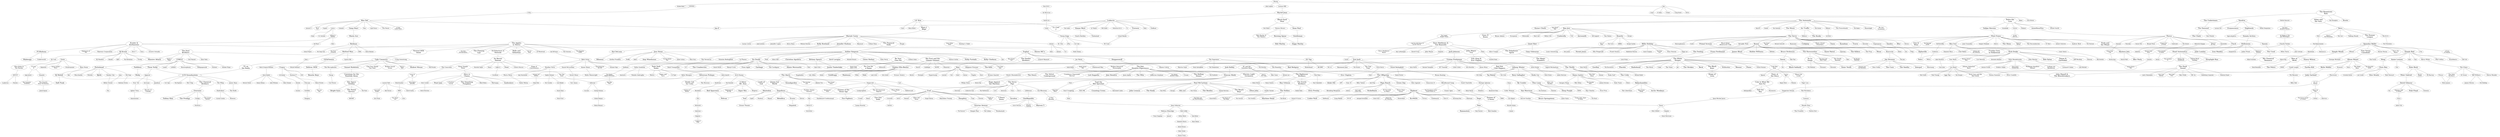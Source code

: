 strict graph "" {
	1619	 [fontsize=30,
		height=0.4722222222222222,
		label="Pedro the\nLion",
		level=1,
		played=4419533.0,
		pos="9994.39,43937.85",
		weight=240022,
		width=2.9444444444444446];
	1976	 [fontsize=30,
		height=0.4722222222222222,
		label="Sufjan Stevens",
		level=1,
		played=42891910.0,
		pos="-2631.68,39042.56",
		weight=772295,
		width=2.8055555555555554];
	1619 -- 1976	 [weight=1.0];
	902	 [fontsize=20,
		height=0.3194444444444444,
		label=Grandaddy,
		level=3,
		played=5483565.0,
		pos="3450.76,37769.79",
		weight=338703,
		width=1.375];
	1619 -- 902	 [weight=1.0];
	517	 [fontsize=20,
		height=0.3194444444444444,
		label=Cursive,
		level=3,
		played=9724299.0,
		pos="16306.54,39413.38",
		weight=306166,
		width=0.9444444444444444];
	1619 -- 517	 [weight=1.0];
	1641	 [fontsize=20,
		height=0.3194444444444444,
		label=Pinback,
		level=3,
		played=7763143.0,
		pos="-8156.89,50969.18",
		weight=303216,
		width=1.0];
	1619 -- 1641	 [weight=1.0];
	1402	 [fontsize=30,
		height=0.4722222222222222,
		label=mewithoutYou,
		level=1,
		played=6143175.0,
		pos="-9563.50,-21324.64",
		weight=132963,
		width=2.6527777777777777];
	1619 -- 1402	 [weight=1.0];
	707	 [fontsize=25,
		height=0.3888888888888889,
		label="Elliott Smith",
		level=2,
		played=45287246.0,
		pos="-2203.28,37403.06",
		weight=810691,
		width=1.8333333333333333];
	1619 -- 707	 [weight=1.0];
	797	 [fontsize=30,
		height=0.4722222222222222,
		label="Fleet Foxes",
		level=1,
		played=10289717.0,
		pos="1755.36,38008.70",
		weight=368486,
		width=2.1805555555555554];
	1976 -- 797	 [weight=1.0];
	179	 [fontsize=20,
		height=0.3194444444444444,
		label="At the\nDrive-In",
		level=3,
		played=12958608.0,
		pos="375.86,-915.79",
		weight=375436,
		width=1.9305555555555556];
	517 -- 179	 [weight=1.0];
	2314	 [fontsize=30,
		height=0.4722222222222222,
		label=Thrice,
		level=1,
		played=16236169.0,
		pos="-1252.14,-2794.03",
		weight=387528,
		width=1.1666666666666667];
	1402 -- 2314	 [weight=1.0];
	148	 [fontsize=30,
		height=0.4722222222222222,
		label="Arcade Fire",
		level=1,
		played=13539783.0,
		pos="3909.47,19303.92",
		weight=483352,
		width=2.1666666666666665];
	797 -- 148	 [weight=1.0];
	1487	 [fontsize=20,
		height=0.3194444444444444,
		label="My Morning\nJacket",
		level=3,
		played=8107701.0,
		pos="7581.36,14764.97",
		weight=379393,
		width=2.486111111111111];
	797 -- 1487	 [weight=1.0];
	599	 [fontsize=25,
		height=0.3888888888888889,
		label=DeVotchKa,
		level=2,
		played=3654284.0,
		pos="1417.05,41150.45",
		weight=163024,
		width=1.7638888888888888];
	797 -- 599	 [weight=1.0];
	320	 [fontsize=30,
		height=0.4722222222222222,
		label="Bon Iver",
		level=1,
		played=9091948.0,
		pos="-1803.62,42926.55",
		weight=202669,
		width=1.5555555555555556];
	797 -- 320	 [weight=1.0];
	1117	 [fontsize=25,
		height=0.3888888888888889,
		label="José González",
		level=2,
		played=13893748.0,
		pos="25101.63,14926.32",
		weight=545027,
		width=2.3055555555555554];
	797 -- 1117	 [weight=1.0];
	2393	 [fontsize=20,
		height=0.3194444444444444,
		label="Vampire Weekend",
		level=3,
		played=12553347.0,
		pos="6959.91,47028.42",
		weight=407130,
		width=2.2916666666666665];
	797 -- 2393	 [weight=1.0];
	1537	 [fontsize=30,
		height=0.4722222222222222,
		label="Noah and\nthe Whale",
		level=1,
		played=1523459.0,
		pos="3403.04,44454.43",
		weight=108674,
		width=4.041666666666667];
	797 -- 1537	 [weight=1.0];
	231	 [fontsize=20,
		height=0.3194444444444444,
		label=Beirut,
		level=3,
		played=21999030.0,
		pos="-2318.20,37615.12",
		weight=360793,
		width=0.7361111111111112];
	797 -- 231	 [weight=1.0];
	2242	 [fontsize=30,
		height=0.4722222222222222,
		label="The Shins",
		level=1,
		played=39820298.0,
		pos="1899.38,37554.97",
		weight=1074793,
		width=1.8888888888888888];
	797 -- 2242	 [weight=1.0];
	207	 [fontsize=20,
		height=0.3194444444444444,
		label="Band of\nHorses",
		level=3,
		played=12281892.0,
		pos="13390.09,40698.95",
		weight=408313,
		width=2.0694444444444446];
	797 -- 207	 [weight=1.0];
	2112	 [fontsize=25,
		height=0.3888888888888889,
		label="The Decemberists",
		level=2,
		played=27497253.0,
		pos="5498.71,41166.30",
		weight=715277,
		width=2.8194444444444446];
	797 -- 2112	 [weight=1.0];
	1478	 [fontsize=20,
		height=0.3194444444444444,
		label="M. Ward",
		level=3,
		played=7680813.0,
		pos="-1460.81,42422.70",
		weight=327010,
		width=1.0555555555555556];
	797 -- 1478	 [weight=1.0];
	124	 [fontsize=20,
		height=0.3194444444444444,
		label="Animal Collective",
		level=3,
		played=21528858.0,
		pos="12773.17,18331.50",
		weight=467779,
		width=2.138888888888889];
	797 -- 124	 [weight=1.0];
	114	 [fontsize=25,
		height=0.3888888888888889,
		label="Andrew Bird",
		level=2,
		played=16449654.0,
		pos="-280.79,38891.07",
		weight=483747,
		width=1.9027777777777777];
	797 -- 114	 [weight=1.0];
	2197	 [fontsize=20,
		height=0.3194444444444444,
		label="The National",
		level=3,
		played=18548620.0,
		pos="7501.34,19977.94",
		weight=409138,
		width=1.5833333333333333];
	797 -- 2197	 [weight=1.0];
	1009	 [fontsize=30,
		height=0.4722222222222222,
		label="Iron &\nWine",
		level=1,
		played=25869070.0,
		pos="-300.44,41909.96",
		weight=814278,
		width=2.4166666666666665];
	797 -- 1009	 [weight=1.0];
	1789	 [fontsize=30,
		height=0.4722222222222222,
		label=Saosin,
		level=1,
		played=13932172.0,
		pos="-4055.84,-10731.34",
		weight=286090,
		width=1.2777777777777777];
	2314 -- 1789	 [weight=1.0];
	2044	 [fontsize=20,
		height=0.3194444444444444,
		label="The Almost",
		level=3,
		played=2560203.0,
		pos="-13185.34,-16441.94",
		weight=103130,
		width=1.4166666666666667];
	2314 -- 2044	 [weight=1.0];
	2316	 [fontsize=20,
		height=0.3194444444444444,
		label=Thursday,
		level=3,
		played=11125019.0,
		pos="-6969.92,-16577.73",
		weight=315339,
		width=1.1666666666666667];
	2314 -- 2316	 [weight=1.0];
	1823	 [fontsize=20,
		height=0.3194444444444444,
		label="Senses Fail",
		level=3,
		played=11574437.0,
		pos="-2867.99,-10208.65",
		weight=324354,
		width=1.4583333333333333];
	2314 -- 1823	 [weight=1.0];
	338	 [fontsize=20,
		height=0.3194444444444444,
		label=boysetsfire,
		level=3,
		played=3257359.0,
		pos="-1679.93,-157.53",
		weight=103877,
		width=1.3472222222222223];
	2314 -- 338	 [weight=1.0];
	346	 [fontsize=25,
		height=0.3888888888888889,
		label="Brand New",
		level=2,
		played=33678477.0,
		pos="-13435.57,-10816.86",
		weight=527253,
		width=1.7222222222222223];
	2314 -- 346	 [weight=1.0];
	836	 [fontsize=20,
		height=0.3194444444444444,
		label="Funeral for\na Friend",
		level=3,
		played=13271946.0,
		pos="-6154.23,-12622.24",
		weight=369163,
		width=2.5972222222222223];
	2314 -- 836	 [weight=1.0];
	2382	 [fontsize=20,
		height=0.3194444444444444,
		label=Underoath,
		level=3,
		played=17348228.0,
		pos="-7848.31,-5775.20",
		weight=329693,
		width=1.3055555555555556];
	2314 -- 2382	 [weight=1.0];
	875	 [fontsize=20,
		height=0.3194444444444444,
		label=Glassjaw,
		level=3,
		played=4204691.0,
		pos="630.64,1567.44",
		weight=136655,
		width=1.1388888888888888];
	2314 -- 875	 [weight=1.0];
	787	 [fontsize=30,
		height=0.4722222222222222,
		label=Finch,
		level=1,
		played=7252140.0,
		pos="-4473.78,-8732.08",
		weight=316654,
		width=1.0277777777777777];
	2314 -- 787	 [weight=1.0];
	1965	 [fontsize=20,
		height=0.3194444444444444,
		label="Story of\nthe Year",
		level=3,
		played=8709809.0,
		pos="2410.13,15239.58",
		weight=314696,
		width=2.25];
	2314 -- 1965	 [weight=1.0];
	2213	 [fontsize=30,
		height=0.4722222222222222,
		label="The Polyphonic\nSpree",
		level=1,
		played=3149632.0,
		pos="5338.02,41912.36",
		weight=223443,
		width=4.333333333333333];
	148 -- 2213	 [weight=1.0];
	388	 [fontsize=25,
		height=0.3888888888888889,
		label=Calexico,
		level=2,
		played=7710814.0,
		pos="1614.43,41398.51",
		weight=330058,
		width=1.3333333333333333];
	599 -- 388	 [weight=1.0];
	1523	 [fontsize=30,
		height=0.4722222222222222,
		label="Nick Drake",
		level=1,
		played=15153624.0,
		pos="1416.45,35161.37",
		weight=657487,
		width=2.0416666666666665];
	320 -- 1523	 [weight=1.0];
	138	 [fontsize=20,
		height=0.3194444444444444,
		label="Antony and\nthe Johnsons",
		level=3,
		played=8637678.0,
		pos="18591.75,-19603.94",
		weight=334464,
		width=3.2916666666666665];
	320 -- 138	 [weight=1.0];
	492	 [fontsize=20,
		height=0.3194444444444444,
		label="Conor Oberst",
		level=3,
		played=2380960.0,
		pos="-4043.06,39352.96",
		weight=108756,
		width=1.6805555555555556];
	320 -- 492	 [weight=1.0];
	531	 [fontsize=25,
		height=0.3888888888888889,
		label="Damien Rice",
		level=2,
		played=24006477.0,
		pos="-6114.70,42172.72",
		weight=765745,
		width=2.0];
	320 -- 531	 [weight=1.0];
	1488	 [fontsize=30,
		height=0.4722222222222222,
		label="Mystery Jets",
		level=1,
		played=3042262.0,
		pos="18012.60,24353.12",
		weight=224026,
		width=2.3472222222222223];
	1537 -- 1488	 [weight=1.0];
	2277	 [fontsize=30,
		height=0.4722222222222222,
		label="The Used",
		level=1,
		played=25453767.0,
		pos="-8001.79,-7023.95",
		weight=533923,
		width=1.8194444444444444];
	1789 -- 2277	 [weight=1.0];
	110	 [fontsize=20,
		height=0.3194444444444444,
		label=Anberlin,
		level=3,
		played=15173578.0,
		pos="-12774.84,-12543.69",
		weight=323719,
		width=1.0277777777777777];
	2044 -- 110	 [weight=1.0];
	828	 [fontsize=20,
		height=0.3194444444444444,
		label="From Autumn\nto Ashes",
		level=3,
		played=7476897.0,
		pos="-1954.91,-976.95",
		weight=238174,
		width=3.0];
	338 -- 828	 [weight=1.0];
	760	 [fontsize=20,
		height=0.3194444444444444,
		label="Every Time\nI Die",
		level=3,
		played=6022549.0,
		pos="-6113.80,204.57",
		weight=159968,
		width=2.2083333333333335];
	875 -- 760	 [weight=1.0];
	942	 [fontsize=30,
		height=0.4722222222222222,
		label="Head Automatica",
		level=1,
		played=5259378.0,
		pos="-14065.16,-10767.31",
		weight=247822,
		width=3.2083333333333335];
	787 -- 942	 [weight=1.0];
	2048	 [fontsize=30,
		height=0.4722222222222222,
		label="The Apples\nin Stereo",
		level=1,
		played=4167192.0,
		pos="10844.07,37338.56",
		weight=225617,
		width=4.125];
	234	 [fontsize=30,
		height=0.4722222222222222,
		label="Belle and\nSebastian",
		level=1,
		played=36822310.0,
		pos="4251.59,46427.61",
		weight=830911,
		width=3.9444444444444446];
	2048 -- 234	 [weight=1.0];
	2145	 [fontsize=20,
		height=0.3194444444444444,
		label="The Go!\nTeam",
		level=3,
		played=7542418.0,
		pos="20144.25,36892.94",
		weight=421657,
		width=1.9583333333333333];
	2048 -- 2145	 [weight=1.0];
	1555	 [fontsize=25,
		height=0.3888888888888889,
		label="of Montreal",
		level=2,
		played=23823631.0,
		pos="4496.90,43675.98",
		weight=555182,
		width=1.75];
	2048 -- 1555	 [weight=1.0];
	1512	 [fontsize=30,
		height=0.4722222222222222,
		label="Neutral Milk\nHotel",
		level=1,
		played=16869471.0,
		pos="4287.16,41226.26",
		weight=548340,
		width=3.5277777777777777];
	2048 -- 1512	 [weight=1.0];
	2276	 [fontsize=20,
		height=0.3194444444444444,
		label="The Unicorns",
		level=3,
		played=5422685.0,
		pos="12234.02,32366.47",
		weight=313622,
		width=1.6527777777777777];
	2048 -- 2276	 [weight=1.0];
	2048 -- 2213	 [weight=1.0];
	2187	 [fontsize=20,
		height=0.3194444444444444,
		label="The Magnetic\nFields",
		level=3,
		played=14377764.0,
		pos="17281.97,19641.16",
		weight=351544,
		width=2.6666666666666665];
	2048 -- 2187	 [weight=1.0];
	150	 [fontsize=30,
		height=0.4722222222222222,
		label="Architecture in\nHelsinki",
		level=1,
		played=14915086.0,
		pos="5712.24,46054.32",
		weight=512380,
		width=4.472222222222222];
	2048 -- 150	 [weight=1.0];
	2198	 [fontsize=20,
		height=0.3194444444444444,
		label="The New\nPornographers",
		level=3,
		played=12553292.0,
		pos="10478.98,37597.82",
		weight=352915,
		width=3.1944444444444446];
	2048 -- 2198	 [weight=1.0];
	2134	 [fontsize=30,
		height=0.4722222222222222,
		label="The Flaming\nLips",
		level=1,
		played=19883088.0,
		pos="5009.09,19984.13",
		weight=830685,
		width=3.4305555555555554];
	2048 -- 2134	 [weight=1.0];
	2133	 [fontsize=20,
		height=0.3194444444444444,
		label="The Fiery\nFurnaces",
		level=3,
		played=4753140.0,
		pos="11263.30,45368.79",
		weight=279879,
		width=2.5694444444444446];
	2048 -- 2133	 [weight=1.0];
	2377	 [fontsize=30,
		height=0.4722222222222222,
		label="Ugly Casanova",
		level=1,
		played=1504976.0,
		pos="3908.08,19150.16",
		weight=124169,
		width=2.8333333333333335];
	1512 -- 2377	 [weight=1.0];
	2186	 [fontsize=30,
		height=0.4722222222222222,
		label="The Magic\nNumbers",
		level=1,
		played=4149754.0,
		pos="-13998.85,40100.61",
		weight=311402,
		width=3.986111111111111];
	2213 -- 2186	 [weight=1.0];
	186	 [fontsize=30,
		height=0.4722222222222222,
		label="Au Revoir\nSimone",
		level=1,
		played=3109331.0,
		pos="3079.57,45220.22",
		weight=192139,
		width=3.5972222222222223];
	150 -- 186	 [weight=1.0];
	729	 [fontsize=20,
		height=0.3194444444444444,
		label=Enon,
		level=3,
		played=2787367.0,
		pos="15324.09,37125.22",
		weight=108667,
		width=0.6527777777777778];
	2133 -- 729	 [weight=1.0];
	2369	 [fontsize=30,
		height=0.4722222222222222,
		label="TV on\nthe Radio",
		level=1,
		played=14844462.0,
		pos="6931.54,17703.52",
		weight=590113,
		width=3.25];
	2377 -- 2369	 [weight=1.0];
	2461	 [fontsize=20,
		height=0.3194444444444444,
		label="Wolf Parade",
		level=3,
		played=9668609.0,
		pos="10353.79,18978.09",
		weight=405145,
		width=1.5416666666666667];
	2377 -- 2461	 [weight=1.0];
	2191	 [fontsize=25,
		height=0.3888888888888889,
		label="The Microphones",
		level=2,
		played=4524008.0,
		pos="16737.24,20195.11",
		weight=209964,
		width=2.6944444444444446];
	2377 -- 2191	 [weight=1.0];
	468	 [fontsize=25,
		height=0.3888888888888889,
		label="Clap Your Hands\nSay Yeah",
		level=2,
		played=9938291.0,
		pos="5309.52,15502.00",
		weight=529107,
		width=4.444444444444445];
	2377 -- 468	 [weight=1.0];
	360	 [fontsize=25,
		height=0.3888888888888889,
		label="Broken Social\nScene",
		level=2,
		played=23513791.0,
		pos="9196.74,19630.79",
		weight=696631,
		width=3.4166666666666665];
	2377 -- 360	 [weight=1.0];
	372	 [fontsize=20,
		height=0.3194444444444444,
		label="Built to\nSpill",
		level=3,
		played=8457069.0,
		pos="3142.84,36251.20",
		weight=386001,
		width=1.6111111111111112];
	2377 -- 372	 [weight=1.0];
	1443	 [fontsize=30,
		height=0.4722222222222222,
		label="Modest Mouse",
		level=1,
		played=51552089.0,
		pos="8630.21,16048.71",
		weight=1082498,
		width=2.736111111111111];
	2377 -- 1443	 [weight=1.0];
	1984	 [fontsize=30,
		height=0.4722222222222222,
		label="Sunset Rubdown",
		level=1,
		played=3236364.0,
		pos="9603.68,46391.46",
		weight=117490,
		width=3.1805555555555554];
	2377 -- 1984	 [weight=1.0];
	2270	 [fontsize=30,
		height=0.4722222222222222,
		label="The Thrills",
		level=1,
		played=2914176.0,
		pos="-16666.50,41146.67",
		weight=278211,
		width=1.9583333333333333];
	2186 -- 2270	 [weight=1.0];
	394	 [fontsize=20,
		height=0.3194444444444444,
		label="Camera Obscura",
		level=3,
		played=8380017.0,
		pos="5819.49,44814.24",
		weight=375154,
		width=2.125];
	186 -- 394	 [weight=1.0];
	1193	 [fontsize=25,
		height=0.3888888888888889,
		label="Kings of\nConvenience",
		level=2,
		played=14621164.0,
		pos="-5719.76,42073.20",
		weight=549526,
		width=3.5833333333333335];
	186 -- 1193	 [weight=1.0];
	1546	 [fontsize=20,
		height=0.3194444444444444,
		label="Nouvelle Vague",
		level=3,
		played=11556666.0,
		pos="32226.63,7152.74",
		weight=442788,
		width=1.9722222222222223];
	186 -- 1546	 [weight=1.0];
	1937	 [fontsize=25,
		height=0.3888888888888889,
		label=Stars,
		level=2,
		played=18437267.0,
		pos="10985.53,34958.06",
		weight=540522,
		width=0.8194444444444444];
	186 -- 1937	 [weight=1.0];
	1311	 [fontsize=20,
		height=0.3194444444444444,
		label="Lykke Li",
		level=3,
		played=5129319.0,
		pos="6817.46,27615.04",
		weight=217002,
		width=1.0277777777777777];
	186 -- 1311	 [weight=1.0];
	2096	 [fontsize=25,
		height=0.3888888888888889,
		label="The Concretes",
		level=2,
		played=1894092.0,
		pos="7182.12,34976.50",
		weight=160134,
		width=2.2777777777777777];
	186 -- 2096	 [weight=1.0];
	780	 [fontsize=30,
		height=0.4722222222222222,
		label=Feist,
		level=1,
		played=30242078.0,
		pos="-17004.63,35633.21",
		weight=913399,
		width=0.9166666666666666];
	186 -- 780	 [weight=1.0];
	294	 [fontsize=20,
		height=0.3194444444444444,
		label="Blonde Redhead",
		level=3,
		played=11482286.0,
		pos="17977.65,39683.75",
		weight=405217,
		width=2.0833333333333335];
	729 -- 294	 [weight=1.0];
	1237	 [fontsize=30,
		height=0.4722222222222222,
		label="LCD Soundsystem",
		level=1,
		played=11303797.0,
		pos="11926.21,23978.75",
		weight=622881,
		width=3.486111111111111];
	2369 -- 1237	 [weight=1.0];
	1884	 [fontsize=25,
		height=0.3888888888888889,
		label=Smog,
		level=2,
		played=2567829.0,
		pos="17401.46,21435.15",
		weight=171885,
		width=0.9166666666666666];
	2191 -- 1884	 [weight=1.0];
	414	 [fontsize=30,
		height=0.4722222222222222,
		label="Casiotone for the\nPainfully Alone",
		level=1,
		played=2792342.0,
		pos="16144.45,19946.72",
		weight=110591,
		width=6.277777777777778];
	1984 -- 414	 [weight=1.0];
	2098	 [fontsize=20,
		height=0.3194444444444444,
		label="The Coral",
		level=3,
		played=5306802.0,
		pos="-17794.96,50308.69",
		weight=418891,
		width=1.2222222222222223];
	2270 -- 2098	 [weight=1.0];
	1847	 [fontsize=25,
		height=0.3888888888888889,
		label="Shout Out\nLouds",
		level=2,
		played=5891135.0,
		pos="-17211.12,40523.33",
		weight=321238,
		width=2.8055555555555554];
	2270 -- 1847	 [weight=1.0];
	2102	 [fontsize=30,
		height=0.4722222222222222,
		label="The Cribs",
		level=1,
		played=5862561.0,
		pos="-17566.83,53707.54",
		weight=306256,
		width=1.8194444444444444];
	2270 -- 2102	 [weight=1.0];
	970	 [fontsize=25,
		height=0.3888888888888889,
		label="Hot Hot\nHeat",
		level=2,
		played=10810393.0,
		pos="-10517.62,49410.55",
		weight=559139,
		width=2.2083333333333335];
	2270 -- 970	 [weight=1.0];
	1757	 [fontsize=20,
		height=0.3194444444444444,
		label=Rooney,
		level=3,
		played=4706599.0,
		pos="8776.38,35536.65",
		weight=332451,
		width=0.9583333333333334];
	2270 -- 1757	 [weight=1.0];
	1490	 [fontsize=25,
		height=0.3888888888888889,
		label="Nada Surf",
		level=2,
		played=10234504.0,
		pos="-3984.54,40536.63",
		weight=502496,
		width=1.5694444444444444];
	2270 -- 1490	 [weight=1.0];
	479	 [fontsize=20,
		height=0.3194444444444444,
		label=CocoRosie,
		level=3,
		played=12972877.0,
		pos="12060.20,20128.22",
		weight=403429,
		width=1.3611111111111112];
	1311 -- 479	 [weight=1.0];
	1299	 [fontsize=25,
		height=0.3888888888888889,
		label="Love Is\nAll",
		level=2,
		played=1046804.0,
		pos="6608.45,36554.50",
		weight=105033,
		width=1.8055555555555556];
	2096 -- 1299	 [weight=1.0];
	1282	 [fontsize=20,
		height=0.3194444444444444,
		label=Llorca,
		level=3,
		played=575594.0,
		pos="30886.65,23731.14",
		weight=114751,
		width=0.7638888888888888];
	1203	 [fontsize=20,
		height=0.3194444444444444,
		label=Koop,
		level=3,
		played=4166060.0,
		pos="34389.08,26952.50",
		weight=328121,
		width=0.6527777777777778];
	1282 -- 1203	 [weight=1.0];
	671	 [fontsize=20,
		height=0.3194444444444444,
		label="dZihan &\nKamien",
		level=3,
		played=2179239.0,
		pos="29684.06,22495.30",
		weight=268681,
		width=2.2916666666666665];
	1282 -- 671	 [weight=1.0];
	1958	 [fontsize=20,
		height=0.3194444444444444,
		label="St. Germain",
		level=3,
		played=4216405.0,
		pos="33045.12,28875.90",
		weight=412216,
		width=1.4861111111111112];
	1282 -- 1958	 [weight=1.0];
	1208	 [fontsize=30,
		height=0.4722222222222222,
		label="Kruder &\nDorfmeister",
		level=1,
		played=3615307.0,
		pos="30745.05,6765.38",
		weight=357924,
		width=4.152777777777778];
	671 -- 1208	 [weight=1.0];
	590	 [fontsize=20,
		height=0.3194444444444444,
		label="De-Phazz",
		level=3,
		played=5103421.0,
		pos="35652.65,28256.78",
		weight=360761,
		width=1.2222222222222223];
	671 -- 590	 [weight=1.0];
	244	 [fontsize=20,
		height=0.3194444444444444,
		label=Bent,
		level=3,
		played=2851789.0,
		pos="28114.31,19013.48",
		weight=315504,
		width=0.5833333333333334];
	671 -- 244	 [weight=1.0];
	631	 [fontsize=30,
		height=0.4722222222222222,
		label="DJ Krush",
		level=1,
		played=4801063.0,
		pos="25974.73,3554.86",
		weight=297590,
		width=1.7222222222222223];
	1208 -- 631	 [weight=1.0];
	1948	 [fontsize=30,
		height=0.4722222222222222,
		label="Stereo MC's",
		level=1,
		played=1300469.0,
		pos="-10805.65,-23555.73",
		weight=181042,
		width=2.2916666666666665];
	1208 -- 1948	 [weight=1.0];
	2489	 [fontsize=25,
		height=0.3888888888888889,
		label="Zero 7",
		level=2,
		played=17086815.0,
		pos="32045.54,8708.72",
		weight=784822,
		width=1.0138888888888888];
	1208 -- 2489	 [weight=1.0];
	2348	 [fontsize=20,
		height=0.3194444444444444,
		label=Tosca,
		level=3,
		played=4460239.0,
		pos="30338.51,20454.42",
		weight=395353,
		width=0.7638888888888888];
	1208 -- 2348	 [weight=1.0];
	909	 [fontsize=25,
		height=0.3888888888888889,
		label="Groove Armada",
		level=2,
		played=8970207.0,
		pos="17280.72,235.05",
		weight=691987,
		width=2.4583333333333335];
	1208 -- 909	 [weight=1.0];
	774	 [fontsize=30,
		height=0.4722222222222222,
		label="FC/Kahuna",
		level=1,
		played=549777.0,
		pos="18721.21,-348.99",
		weight=113815,
		width=2.111111111111111];
	1208 -- 774	 [weight=1.0];
	1528	 [fontsize=20,
		height=0.3194444444444444,
		label="Nightmares on\nWax",
		level=3,
		played=5978531.0,
		pos="31349.61,12499.60",
		weight=444084,
		width=2.5972222222222223];
	1208 -- 1528	 [weight=1.0];
	2301	 [fontsize=25,
		height=0.3888888888888889,
		label="Thievery Corporation",
		level=2,
		played=17203283.0,
		pos="28267.69,8012.40",
		weight=739944,
		width=3.25];
	1208 -- 2301	 [weight=1.0];
	899	 [fontsize=20,
		height=0.3194444444444444,
		label="Gotan Project",
		level=3,
		played=6606303.0,
		pos="27783.59,7781.77",
		weight=395088,
		width=1.7083333333333333];
	590 -- 899	 [weight=1.0];
	1359	 [fontsize=30,
		height=0.4722222222222222,
		label="Massive Attack",
		level=1,
		played=33318218.0,
		pos="30957.34,10408.38",
		weight=1156891,
		width=2.8055555555555554];
	631 -- 1359	 [weight=1.0];
	628	 [fontsize=25,
		height=0.3888888888888889,
		label="DJ Cam",
		level=2,
		played=1806495.0,
		pos="26357.07,7458.57",
		weight=207428,
		width=1.2638888888888888];
	631 -- 628	 [weight=1.0];
	634	 [fontsize=25,
		height=0.3888888888888889,
		label="DJ Shadow",
		level=2,
		played=12717833.0,
		pos="23586.30,3810.50",
		weight=602830,
		width=1.7777777777777777];
	631 -- 634	 [weight=1.0];
	327	 [fontsize=20,
		height=0.3194444444444444,
		label=Bonobo,
		level=3,
		played=12111954.0,
		pos="29889.14,8370.59",
		weight=471515,
		width=0.9583333333333334];
	631 -- 327	 [weight=1.0];
	1735	 [fontsize=20,
		height=0.3194444444444444,
		label=RJD2,
		level=3,
		played=9735001.0,
		pos="33408.08,12703.54",
		weight=380837,
		width=0.7083333333333334];
	631 -- 1735	 [weight=1.0];
	2152	 [fontsize=20,
		height=0.3194444444444444,
		label="The Herbaliser",
		level=3,
		played=3919726.0,
		pos="21923.17,8891.71",
		weight=312147,
		width=1.8333333333333333];
	631 -- 2152	 [weight=1.0];
	2360	 [fontsize=25,
		height=0.3888888888888889,
		label=Tricky,
		level=2,
		played=7743582.0,
		pos="26798.25,14348.66",
		weight=506353,
		width=0.9305555555555556];
	631 -- 2360	 [weight=1.0];
	1144	 [fontsize=30,
		height=0.4722222222222222,
		label="Just Jack",
		level=1,
		played=2167022.0,
		pos="-23924.33,25678.86",
		weight=182697,
		width=1.75];
	1948 -- 1144	 [weight=1.0];
	2383	 [fontsize=25,
		height=0.3888888888888889,
		label=Underworld,
		level=2,
		played=7292226.0,
		pos="17415.07,-1755.31",
		weight=541732,
		width=1.7777777777777777];
	774 -- 2383	 [weight=1.0];
	1705	 [fontsize=30,
		height=0.4722222222222222,
		label=Röyksopp,
		level=1,
		played=19211398.0,
		pos="8382.20,20929.58",
		weight=846313,
		width=1.8611111111111112];
	774 -- 1705	 [weight=1.0];
	2265	 [fontsize=25,
		height=0.3888888888888889,
		label="The Supremes",
		level=2,
		played=1454527.0,
		pos="-10567.85,37345.50",
		weight=222145,
		width=2.2777777777777777];
	1356	 [fontsize=25,
		height=0.3888888888888889,
		label="Marvin Gaye",
		level=2,
		played=7407818.0,
		pos="-10435.39,38369.85",
		weight=630961,
		width=1.9722222222222223];
	2265 -- 1356	 [weight=1.0];
	670	 [fontsize=20,
		height=0.3194444444444444,
		label="Dusty Springfield",
		level=3,
		played=3058027.0,
		pos="17621.09,1563.15",
		weight=396875,
		width=2.111111111111111];
	2265 -- 670	 [weight=1.0];
	2267	 [fontsize=20,
		height=0.3194444444444444,
		label="The Temptations",
		level=3,
		played=3016410.0,
		pos="-6333.81,37880.93",
		weight=396411,
		width=2.0972222222222223];
	2265 -- 2267	 [weight=1.0];
	2238	 [fontsize=25,
		height=0.3888888888888889,
		label="The Ronettes",
		level=2,
		played=881353.0,
		pos="-6857.53,40528.69",
		weight=153244,
		width=2.0972222222222223];
	2265 -- 2238	 [weight=1.0];
	2243	 [fontsize=20,
		height=0.3194444444444444,
		label="The Shirelles",
		level=3,
		played=541318.0,
		pos="-23705.33,100.51",
		weight=106186,
		width=1.625];
	2265 -- 2243	 [weight=1.0];
	2234	 [fontsize=30,
		height=0.4722222222222222,
		label="The Righteous\nBrothers",
		level=1,
		played=782787.0,
		pos="-6687.89,40371.03",
		weight=160867,
		width=4.638888888888889];
	2238 -- 2234	 [weight=1.0];
	350	 [fontsize=20,
		height=0.3194444444444444,
		label="Brenda Lee",
		level=3,
		played=632723.0,
		pos="-24697.71,-939.86",
		weight=147329,
		width=1.4444444444444444];
	2243 -- 350	 [weight=1.0];
	1766	 [fontsize=30,
		height=0.4722222222222222,
		label="Roy Orbison",
		level=1,
		played=2797850.0,
		pos="48761.35,3058.65",
		weight=348960,
		width=2.3194444444444446];
	2234 -- 1766	 [weight=1.0];
	2126	 [fontsize=30,
		height=0.4722222222222222,
		label="The Everly\nBrothers",
		level=1,
		played=1088651.0,
		pos="46932.52,1531.81",
		weight=182204,
		width=3.9166666666666665];
	2234 -- 2126	 [weight=1.0];
	1491	 [fontsize=20,
		height=0.3194444444444444,
		label="Nancy Sinatra",
		level=3,
		played=3057316.0,
		pos="17613.40,2938.56",
		weight=399785,
		width=1.75];
	2234 -- 1491	 [weight=1.0];
	1728	 [fontsize=20,
		height=0.3194444444444444,
		label="Ricky Nelson",
		level=3,
		played=610284.0,
		pos="-23716.48,-1156.31",
		weight=142152,
		width=1.625];
	350 -- 1728	 [weight=1.0];
	2155	 [fontsize=30,
		height=0.4722222222222222,
		label="The Hollies",
		level=1,
		played=1819505.0,
		pos="-30760.16,10446.85",
		weight=298630,
		width=2.0972222222222223];
	1766 -- 2155	 [weight=1.0];
	369	 [fontsize=20,
		height=0.3194444444444444,
		label="Buddy Holly",
		level=3,
		played=2998218.0,
		pos="46956.09,5220.21",
		weight=323515,
		width=1.4861111111111112];
	2126 -- 369	 [weight=1.0];
	714	 [fontsize=30,
		height=0.4722222222222222,
		label="Elvis Presley",
		level=1,
		played=17421693.0,
		pos="43425.78,3431.68",
		weight=831560,
		width=2.388888888888889];
	2126 -- 714	 [weight=1.0];
	459	 [fontsize=20,
		height=0.3194444444444444,
		label="Chubby Checker",
		level=3,
		played=430651.0,
		pos="45478.88,4228.26",
		weight=101631,
		width=2.0694444444444446];
	1728 -- 459	 [weight=1.0];
	2123	 [fontsize=30,
		height=0.4722222222222222,
		label="The Dust\nBrothers",
		level=1,
		played=2137179.0,
		pos="23917.34,5948.48",
		weight=141869,
		width=3.625];
	2386	 [fontsize=30,
		height=0.4722222222222222,
		label=UNKLE,
		level=1,
		played=8733607.0,
		pos="25937.51,5911.76",
		weight=490687,
		width=1.4027777777777777];
	2123 -- 2386	 [weight=1.0];
	502	 [fontsize=25,
		height=0.3888888888888889,
		label="Craig Armstrong",
		level=2,
		played=2534981.0,
		pos="-26367.55,-9802.20",
		weight=217536,
		width=2.5277777777777777];
	2123 -- 502	 [weight=1.0];
	473	 [fontsize=20,
		height=0.3194444444444444,
		label="Clint Mansell",
		level=3,
		played=8264132.0,
		pos="-32870.40,-10638.89",
		weight=308606,
		width=1.5972222222222223];
	2123 -- 473	 [weight=1.0];
	102	 [fontsize=20,
		height=0.3194444444444444,
		label="Amon Tobin",
		level=3,
		played=10312960.0,
		pos="24298.69,4866.27",
		weight=440972,
		width=1.5];
	2123 -- 102	 [weight=1.0];
	569	 [fontsize=20,
		height=0.3194444444444444,
		label="Death in\nVegas",
		level=3,
		played=3263393.0,
		pos="26689.94,15273.97",
		weight=340338,
		width=2.0555555555555554];
	2123 -- 569	 [weight=1.0];
	2123 -- 1359	 [weight=1.0];
	1657	 [fontsize=30,
		height=0.4722222222222222,
		label=Portishead,
		level=1,
		played=30385057.0,
		pos="31214.38,4896.06",
		weight=1005250,
		width=2.0];
	2386 -- 1657	 [weight=1.0];
	767	 [fontsize=30,
		height=0.4722222222222222,
		label=Faithless,
		level=1,
		played=10922336.0,
		pos="18932.27,-920.58",
		weight=732138,
		width=1.6805555555555556];
	2386 -- 767	 [weight=1.0];
	1224	 [fontsize=25,
		height=0.3888888888888889,
		label=Lamb,
		level=2,
		played=9280985.0,
		pos="32135.24,9361.86",
		weight=613913,
		width=0.875];
	2386 -- 1224	 [weight=1.0];
	1243	 [fontsize=20,
		height=0.3194444444444444,
		label=Leftfield,
		level=3,
		played=2918538.0,
		pos="21728.10,2387.93",
		weight=365785,
		width=0.9861111111111112];
	2386 -- 1243	 [weight=1.0];
	966	 [fontsize=25,
		height=0.3888888888888889,
		label=Hooverphonic,
		level=2,
		played=8415281.0,
		pos="-21484.80,39341.93",
		weight=505670,
		width=2.1527777777777777];
	2386 -- 966	 [weight=1.0];
	2014	 [fontsize=25,
		height=0.3888888888888889,
		label=Télépopmusik,
		level=2,
		played=5664515.0,
		pos="31810.57,7699.22",
		weight=477590,
		width=2.1666666666666665];
	2386 -- 2014	 [weight=1.0];
	1205	 [fontsize=20,
		height=0.3194444444444444,
		label=Kosheen,
		level=3,
		played=4885490.0,
		pos="-42544.99,19684.50",
		weight=361595,
		width=1.0972222222222223];
	2386 -- 1205	 [weight=1.0];
	1889	 [fontsize=20,
		height=0.3194444444444444,
		label="Sneaker Pimps",
		level=3,
		played=6392353.0,
		pos="3715.94,30384.45",
		weight=444401,
		width=1.8888888888888888];
	2386 -- 1889	 [weight=1.0];
	2309	 [fontsize=30,
		height=0.4722222222222222,
		label="Thom Yorke",
		level=1,
		played=9708196.0,
		pos="21198.06,31859.19",
		weight=371639,
		width=2.2777777777777777];
	2386 -- 2309	 [weight=1.0];
	936	 [fontsize=20,
		height=0.3194444444444444,
		label="Harry Gregson-Williams",
		level=3,
		played=3488568.0,
		pos="-28687.22,-9515.42",
		weight=166072,
		width=2.9583333333333335];
	502 -- 936	 [weight=1.0];
	2542	 [fontsize=25,
		height=0.3888888888888889,
		label="Zbigniew Preisner",
		level=2,
		played=1671545.0,
		pos="-32971.46,-10147.75",
		weight=125122,
		width=2.7916666666666665];
	502 -- 2542	 [weight=1.0];
	1885	 [fontsize=25,
		height=0.3888888888888889,
		label="Smoke City",
		level=2,
		played=1872792.0,
		pos="-23344.55,39840.46",
		weight=274580,
		width=1.7777777777777777];
	1657 -- 1885	 [weight=1.0];
	1599	 [fontsize=20,
		height=0.3194444444444444,
		label="Pati Yang",
		level=3,
		played=1473415.0,
		pos="-20549.36,40518.82",
		weight=153359,
		width=1.2083333333333333];
	1657 -- 1599	 [weight=1.0];
	53	 [fontsize=30,
		height=0.4722222222222222,
		label=Air,
		level=1,
		played=37254719.0,
		pos="30417.35,5703.87",
		weight=1134369,
		width=0.5138888888888888];
	1657 -- 53	 [weight=1.0];
	1455	 [fontsize=25,
		height=0.3888888888888889,
		label=Morcheeba,
		level=2,
		played=13360588.0,
		pos="28937.37,9473.74",
		weight=642060,
		width=1.75];
	1657 -- 1455	 [weight=1.0];
	1446	 [fontsize=25,
		height=0.3888888888888889,
		label=Moloko,
		level=2,
		played=8399554.0,
		pos="-41919.75,18926.01",
		weight=602757,
		width=1.125];
	1657 -- 1446	 [weight=1.0];
	273	 [fontsize=30,
		height=0.4722222222222222,
		label=Björk,
		level=1,
		played=38022158.0,
		pos="17125.91,5239.99",
		weight=1069174,
		width=0.9583333333333334];
	1657 -- 273	 [weight=1.0];
	1440	 [fontsize=30,
		height=0.4722222222222222,
		label=Moby,
		level=1,
		played=31330963.0,
		pos="20168.18,4238.79",
		weight=1277865,
		width=1.0277777777777777];
	767 -- 1440	 [weight=1.0];
	2309 -- 1237	 [weight=1.0];
	144	 [fontsize=25,
		height=0.3888888888888889,
		label=Apparat,
		level=2,
		played=3757399.0,
		pos="26230.27,-1729.29",
		weight=158464,
		width=1.2222222222222223];
	2309 -- 144	 [weight=1.0];
	1199	 [fontsize=20,
		height=0.3194444444444444,
		label="Klaus Badelt",
		level=3,
		played=4193797.0,
		pos="-29493.13,-14126.62",
		weight=211545,
		width=1.5694444444444444];
	936 -- 1199	 [weight=1.0];
	2524	 [fontsize=25,
		height=0.3888888888888889,
		label="Kronos Quartet",
		level=2,
		played=1340426.0,
		pos="-33122.86,-9576.62",
		weight=122374,
		width=2.361111111111111];
	2542 -- 2524	 [weight=1.0];
	272	 [fontsize=25,
		height=0.3888888888888889,
		label="Bitter:Sweet",
		level=2,
		played=1149207.0,
		pos="13977.10,7162.30",
		weight=122634,
		width=1.875];
	1885 -- 272	 [weight=1.0];
	718	 [fontsize=20,
		height=0.3194444444444444,
		label="Emiliana Torrini",
		level=3,
		played=6989251.0,
		pos="-20257.28,29643.59",
		weight=393116,
		width=1.9305555555555556];
	1599 -- 718	 [weight=1.0];
	1140	 [fontsize=30,
		height=0.4722222222222222,
		label=Justice,
		level=1,
		played=16521401.0,
		pos="10507.21,24105.53",
		weight=505719,
		width=1.3055555555555556];
	1237 -- 1140	 [weight=1.0];
	2289	 [fontsize=25,
		height=0.3888888888888889,
		label="The Whip",
		level=2,
		played=1069086.0,
		pos="9243.95,23935.27",
		weight=146552,
		width=1.4861111111111112];
	1237 -- 2289	 [weight=1.0];
	1135	 [fontsize=25,
		height=0.3888888888888889,
		label="Junior Boys",
		level=2,
		played=4049716.0,
		pos="8278.62,27343.55",
		weight=200236,
		width=1.8194444444444444];
	1237 -- 1135	 [weight=1.0];
	520	 [fontsize=20,
		height=0.3194444444444444,
		label="Cut Copy",
		level=3,
		played=9227024.0,
		pos="7076.10,23733.03",
		weight=416442,
		width=1.1666666666666667];
	1237 -- 520	 [weight=1.0];
	2226	 [fontsize=20,
		height=0.3194444444444444,
		label="The Rapture",
		level=3,
		played=5680941.0,
		pos="14703.10,32931.59",
		weight=380859,
		width=1.5555555555555556];
	1237 -- 2226	 [weight=1.0];
	968	 [fontsize=25,
		height=0.3888888888888889,
		label="Hot Chip",
		level=2,
		played=14405336.0,
		pos="20139.83,31809.12",
		weight=581254,
		width=1.3611111111111112];
	1237 -- 968	 [weight=1.0];
	2088	 [fontsize=30,
		height=0.4722222222222222,
		label="The Chemical\nBrothers",
		level=1,
		played=21446264.0,
		pos="12020.59,25396.40",
		weight=1033623,
		width=4.5];
	1237 -- 2088	 [weight=1.0];
	157	 [fontsize=25,
		height=0.3888888888888889,
		label=Arovane,
		level=2,
		played=1317983.0,
		pos="26677.91,-947.46",
		weight=120077,
		width=1.3055555555555556];
	144 -- 157	 [weight=1.0];
	814	 [fontsize=25,
		height=0.3888888888888889,
		label="Four Tet",
		level=2,
		played=6841879.0,
		pos="35752.05,31109.75",
		weight=355413,
		width=1.3194444444444444];
	144 -- 814	 [weight=1.0];
	539	 [fontsize=20,
		height=0.3194444444444444,
		label="Danny Elfman",
		level=3,
		played=6720792.0,
		pos="-32198.98,-11480.08",
		weight=315552,
		width=1.75];
	1199 -- 539	 [weight=1.0];
	1107	 [fontsize=20,
		height=0.3194444444444444,
		label="John Williams",
		level=3,
		played=9745022.0,
		pos="-32017.07,-12365.77",
		weight=404010,
		width=1.7222222222222223];
	1199 -- 1107	 [weight=1.0];
	932	 [fontsize=20,
		height=0.3194444444444444,
		label="Hans Zimmer",
		level=3,
		played=12034818.0,
		pos="-28454.69,-9822.72",
		weight=420031,
		width=1.6805555555555556];
	1199 -- 932	 [weight=1.0];
	974	 [fontsize=20,
		height=0.3194444444444444,
		label="Howard Shore",
		level=3,
		played=10226513.0,
		pos="-30810.69,-13971.12",
		weight=324978,
		width=1.7777777777777777];
	1199 -- 974	 [weight=1.0];
	2531	 [fontsize=25,
		height=0.3888888888888889,
		label="Philip Glass",
		level=2,
		played=5064762.0,
		pos="-34076.98,-9760.37",
		weight=259880,
		width=1.8333333333333333];
	2524 -- 2531	 [weight=1.0];
	24	 [fontsize=25,
		height=0.3888888888888889,
		label="9 Lazy\n9",
		level=2,
		played=1267424.0,
		pos="25690.09,10411.43",
		weight=168403,
		width=1.5138888888888888];
	628 -- 24	 [weight=1.0];
	2052	 [fontsize=30,
		height=0.4722222222222222,
		label="The Automatic",
		level=1,
		played=2923669.0,
		pos="-14874.18,45403.28",
		weight=247640,
		width=2.6944444444444446];
	55	 [fontsize=30,
		height=0.4722222222222222,
		label="Air Traffic",
		level=1,
		played=2410727.0,
		pos="-17667.97,46823.20",
		weight=200502,
		width=1.7916666666666667];
	2052 -- 55	 [weight=1.0];
	2300	 [fontsize=20,
		height=0.3194444444444444,
		label="The Zutons",
		level=3,
		played=4779891.0,
		pos="-12377.27,51027.46",
		weight=418529,
		width=1.4166666666666667];
	2052 -- 2300	 [weight=1.0];
	1420	 [fontsize=20,
		height=0.3194444444444444,
		label=Milburn,
		level=3,
		played=2187607.0,
		pos="-17313.94,51431.19",
		weight=162623,
		width=0.9166666666666666];
	2052 -- 1420	 [weight=1.0];
	2140	 [fontsize=25,
		height=0.3888888888888889,
		label="The Futureheads",
		level=2,
		played=6317238.0,
		pos="-14404.05,48797.43",
		weight=491467,
		width=2.6527777777777777];
	2052 -- 2140	 [weight=1.0];
	2225	 [fontsize=20,
		height=0.3194444444444444,
		label="The Rakes",
		level=3,
		played=5399323.0,
		pos="14007.84,31992.22",
		weight=415609,
		width=1.3472222222222223];
	2052 -- 2225	 [weight=1.0];
	2196	 [fontsize=30,
		height=0.4722222222222222,
		label="The Music",
		level=1,
		played=2173472.0,
		pos="-17299.25,43296.98",
		weight=190820,
		width=1.9305555555555556];
	2052 -- 2196	 [weight=1.0];
	1703	 [fontsize=25,
		height=0.3888888888888889,
		label=Razorlight,
		level=2,
		played=12531589.0,
		pos="-16182.48,27841.30",
		weight=775277,
		width=1.5694444444444444];
	2052 -- 1703	 [weight=1.0];
	2432	 [fontsize=25,
		height=0.3888888888888889,
		label="We Are\nScientists",
		level=2,
		played=11728388.0,
		pos="-9719.02,49081.17",
		weight=638660,
		width=2.9444444444444446];
	2052 -- 2432	 [weight=1.0];
	1146	 [fontsize=30,
		height=0.4722222222222222,
		label="Kaiser Chiefs",
		level=1,
		played=22098446.0,
		pos="-1095.92,-5677.96",
		weight=1069671,
		width=2.486111111111111];
	2052 -- 1146	 [weight=1.0];
	1533	 [fontsize=20,
		height=0.3194444444444444,
		label="Nine Black\nAlps",
		level=3,
		played=1588139.0,
		pos="-13888.21,50465.09",
		weight=150012,
		width=2.111111111111111];
	2052 -- 1533	 [weight=1.0];
	934	 [fontsize=20,
		height=0.3194444444444444,
		label="Hard-Fi",
		level=3,
		played=6439156.0,
		pos="-16470.09,43928.62",
		weight=465383,
		width=0.9305555555555556];
	2052 -- 934	 [weight=1.0];
	779	 [fontsize=20,
		height=0.3194444444444444,
		label=Feeder,
		level=3,
		played=7942945.0,
		pos="-1387.63,-7046.59",
		weight=409374,
		width=0.8888888888888888];
	2052 -- 779	 [weight=1.0];
	2261	 [fontsize=20,
		height=0.3194444444444444,
		label="The Subways",
		level=3,
		played=7958650.0,
		pos="-14891.31,28190.26",
		weight=418691,
		width=1.6944444444444444];
	2052 -- 2261	 [weight=1.0];
	686	 [fontsize=25,
		height=0.3888888888888889,
		label=Editors,
		level=2,
		played=15351065.0,
		pos="-19423.03,48558.11",
		weight=686981,
		width=1.0833333333333333];
	55 -- 686	 [weight=1.0];
	2175	 [fontsize=30,
		height=0.4722222222222222,
		label="The Kooks",
		level=1,
		played=34619350.0,
		pos="-13803.03,28518.63",
		weight=943840,
		width=2.0];
	55 -- 2175	 [weight=1.0];
	160	 [fontsize=20,
		height=0.3194444444444444,
		label="Art Brut",
		level=3,
		played=5008238.0,
		pos="-16087.60,50325.17",
		weight=349339,
		width=0.9444444444444444];
	1420 -- 160	 [weight=1.0];
	2281	 [fontsize=30,
		height=0.4722222222222222,
		label="The Verve",
		level=1,
		played=12105996.0,
		pos="45496.31,9076.47",
		weight=923596,
		width=1.9305555555555556];
	2196 -- 2281	 [weight=1.0];
	2097	 [fontsize=20,
		height=0.3194444444444444,
		label="The Cooper\nTemple Clause",
		level=3,
		played=2275132.0,
		pos="-9347.77,54094.48",
		weight=163583,
		width=3.5694444444444446];
	1533 -- 2097	 [weight=1.0];
	280	 [fontsize=25,
		height=0.3888888888888889,
		label="Black Rebel\nMotorcycle Club",
		level=2,
		played=10093083.0,
		pos="45566.59,8304.26",
		weight=475872,
		width=4.638888888888889];
	2281 -- 280	 [weight=1.0];
	1169	 [fontsize=30,
		height=0.4722222222222222,
		label=Keane,
		level=1,
		played=25603025.0,
		pos="-4473.56,-4440.67",
		weight=1088831,
		width=1.2083333333333333];
	2281 -- 1169	 [weight=1.0];
	1938	 [fontsize=20,
		height=0.3194444444444444,
		label=Starsailor,
		level=3,
		played=4919937.0,
		pos="-11790.18,44226.37",
		weight=448604,
		width=1.1805555555555556];
	2281 -- 1938	 [weight=1.0];
	2256	 [fontsize=20,
		height=0.3194444444444444,
		label="The Stone\nRoses",
		level=3,
		played=6910393.0,
		pos="-23991.41,44669.78",
		weight=461510,
		width=2.3055555555555554];
	2281 -- 2256	 [weight=1.0];
	1721	 [fontsize=20,
		height=0.3194444444444444,
		label="Richard Ashcroft",
		level=3,
		played=2832513.0,
		pos="-14969.61,43779.17",
		weight=318149,
		width=2.0555555555555554];
	2281 -- 1721	 [weight=1.0];
	1986	 [fontsize=25,
		height=0.3888888888888889,
		label=Supergrass,
		level=2,
		played=6042048.0,
		pos="-11376.04,45074.43",
		weight=485340,
		width=1.7777777777777777];
	2281 -- 1986	 [weight=1.0];
	484	 [fontsize=30,
		height=0.4722222222222222,
		label=Coldplay,
		level=1,
		played=110152204.0,
		pos="-4065.05,-7609.48",
		weight=2251030,
		width=1.625];
	2281 -- 484	 [weight=1.0];
	1333	 [fontsize=25,
		height=0.3888888888888889,
		label="Manic Street\nPreachers",
		level=2,
		played=11362373.0,
		pos="-18016.88,41609.18",
		weight=523277,
		width=3.8333333333333335];
	2281 -- 1333	 [weight=1.0];
	1551	 [fontsize=30,
		height=0.4722222222222222,
		label=Oasis,
		level=1,
		played=50078079.0,
		pos="-23179.53,45201.70",
		weight=1593442,
		width=1.0694444444444444];
	2281 -- 1551	 [weight=1.0];
	1153	 [fontsize=30,
		height=0.4722222222222222,
		label=Kasabian,
		level=1,
		played=15953805.0,
		pos="-4805.65,-6534.50",
		weight=813145,
		width=1.75];
	2281 -- 1153	 [weight=1.0];
	2357	 [fontsize=30,
		height=0.4722222222222222,
		label=Travis,
		level=1,
		played=17831394.0,
		pos="-14442.91,42014.33",
		weight=871865,
		width=1.1388888888888888];
	2281 -- 2357	 [weight=1.0];
	1662	 [fontsize=30,
		height=0.4722222222222222,
		label="Primal Scream",
		level=1,
		played=5386846.0,
		pos="49257.22,6814.19",
		weight=428628,
		width=2.736111111111111];
	2281 -- 1662	 [weight=1.0];
	307	 [fontsize=30,
		height=0.4722222222222222,
		label=Blur,
		level=1,
		played=24479196.0,
		pos="-16500.70,26781.04",
		weight=1219073,
		width=0.75];
	2281 -- 307	 [weight=1.0];
	653	 [fontsize=25,
		height=0.3888888888888889,
		label=Doves,
		level=2,
		played=7529620.0,
		pos="-15434.00,39725.74",
		weight=545680,
		width=0.9861111111111112];
	2281 -- 653	 [weight=1.0];
	1949	 [fontsize=25,
		height=0.3888888888888889,
		label=Stereophonics,
		level=2,
		played=13314508.0,
		pos="-4201.47,-4339.54",
		weight=766218,
		width=2.2222222222222223];
	2281 -- 1949	 [weight=1.0];
	1975	 [fontsize=20,
		height=0.3194444444444444,
		label=Suede,
		level=3,
		played=5500380.0,
		pos="-14953.35,55747.21",
		weight=364479,
		width=0.8055555555555556];
	2281 -- 1975	 [weight=1.0];
	116	 [fontsize=20,
		height=0.3194444444444444,
		label="...And You Will Know Us\nby the Trail of...",
		level=3,
		played=7615778.0,
		pos="9833.59,16574.13",
		weight=339971,
		width=5.166666666666667];
	2097 -- 116	 [weight=1.0];
	2132	 [fontsize=30,
		height=0.4722222222222222,
		label="The Feeling",
		level=1,
		played=3394838.0,
		pos="-14217.37,46515.97",
		weight=291405,
		width=2.2083333333333335];
	1169 -- 2132	 [weight=1.0];
	1474	 [fontsize=30,
		height=0.4722222222222222,
		label=Muse,
		level=1,
		played=101394541.0,
		pos="-2735.37,-6060.01",
		weight=1629255,
		width=1.0277777777777777];
	1169 -- 1474	 [weight=1.0];
	1737	 [fontsize=30,
		height=0.4722222222222222,
		label="Robbie Williams",
		level=1,
		played=15248579.0,
		pos="11128.27,2340.88",
		weight=862188,
		width=3.0];
	1169 -- 1737	 [weight=1.0];
	174	 [fontsize=25,
		height=0.3888888888888889,
		label=Athlete,
		level=2,
		played=5978814.0,
		pos="-15157.54,41347.63",
		weight=487805,
		width=1.0833333333333333];
	1169 -- 174	 [weight=1.0];
	1028	 [fontsize=30,
		height=0.4722222222222222,
		label="James Blunt",
		level=1,
		played=17923699.0,
		pos="-21325.11,27594.21",
		weight=873851,
		width=2.3055555555555554];
	1169 -- 1028	 [weight=1.0];
	1891	 [fontsize=30,
		height=0.4722222222222222,
		label="Snow Patrol",
		level=1,
		played=38372811.0,
		pos="-9478.95,41248.96",
		weight=1324962,
		width=2.25];
	1169 -- 1891	 [weight=1.0];
	147	 [fontsize=20,
		height=0.3194444444444444,
		label=Aqualung,
		level=3,
		played=5612759.0,
		pos="-11587.89,42498.62",
		weight=452138,
		width=1.1805555555555556];
	1169 -- 147	 [weight=1.0];
	821	 [fontsize=30,
		height=0.4722222222222222,
		label="Franz Ferdinand",
		level=1,
		played=41639541.0,
		pos="-2129.07,-8411.02",
		weight=1483084,
		width=3.0694444444444446];
	1169 -- 821	 [weight=1.0];
	2169	 [fontsize=30,
		height=0.4722222222222222,
		label="The Killers",
		level=1,
		played=74911307.0,
		pos="-2293.17,-4440.31",
		weight=1820368,
		width=1.9722222222222223];
	1169 -- 2169	 [weight=1.0];
	2138	 [fontsize=25,
		height=0.3888888888888889,
		label="The Fray",
		level=2,
		played=19064738.0,
		pos="4105.60,8791.11",
		weight=763031,
		width=1.4027777777777777];
	1169 -- 2138	 [weight=1.0];
	695	 [fontsize=20,
		height=0.3194444444444444,
		label=Elbow,
		level=3,
		played=6949480.0,
		pos="-9791.62,43328.67",
		weight=425130,
		width=0.7638888888888888];
	1938 -- 695	 [weight=1.0];
	1674	 [fontsize=25,
		height=0.3888888888888889,
		label=Pulp,
		level=2,
		played=9026039.0,
		pos="-20421.35,53104.01",
		weight=506107,
		width=0.7083333333333334];
	1986 -- 1674	 [weight=1.0];
	162	 [fontsize=20,
		height=0.3194444444444444,
		label=Ash,
		level=3,
		played=4517357.0,
		pos="-17513.55,41948.09",
		weight=321421,
		width=0.4861111111111111];
	1986 -- 162	 [weight=1.0];
	2230	 [fontsize=30,
		height=0.4722222222222222,
		label="The Raveonettes",
		level=1,
		played=3969178.0,
		pos="45774.69,5981.46",
		weight=225545,
		width=3.1805555555555554];
	1662 -- 2230	 [weight=1.0];
	2075	 [fontsize=30,
		height=0.4722222222222222,
		label="The Boomtown\nRats",
		level=1,
		played=578807.0,
		pos="-35625.68,-6674.12",
		weight=101179,
		width=4.013888888888889];
	2258	 [fontsize=20,
		height=0.3194444444444444,
		label="The Stranglers",
		level=3,
		played=2915254.0,
		pos="-41756.10,4175.94",
		weight=307861,
		width=1.8333333333333333];
	2075 -- 2258	 [weight=1.0];
	295	 [fontsize=25,
		height=0.3888888888888889,
		label=Blondie,
		level=2,
		played=8488484.0,
		pos="-41406.43,6916.35",
		weight=681337,
		width=1.1666666666666667];
	2075 -- 295	 [weight=1.0];
	2275	 [fontsize=30,
		height=0.4722222222222222,
		label="The Undertones",
		level=1,
		played=1376902.0,
		pos="-35823.80,-5674.83",
		weight=159626,
		width=3.0];
	2075 -- 2275	 [weight=1.0];
	35	 [fontsize=30,
		height=0.4722222222222222,
		label="Adam and\nthe Ants",
		level=1,
		played=1174222.0,
		pos="-38165.23,-6683.55",
		weight=139223,
		width=3.7777777777777777];
	2075 -- 35	 [weight=1.0];
	2106	 [fontsize=30,
		height=0.4722222222222222,
		label="The Damned",
		level=1,
		played=2053065.0,
		pos="-41999.61,7632.70",
		weight=171259,
		width=2.4166666666666665];
	2275 -- 2106	 [weight=1.0];
	598	 [fontsize=30,
		height=0.4722222222222222,
		label=Devo,
		level=1,
		played=4259548.0,
		pos="22073.44,-14819.35",
		weight=306665,
		width=0.9861111111111112];
	35 -- 598	 [weight=1.0];
	1830	 [fontsize=25,
		height=0.3888888888888889,
		label="Sex Pistols",
		level=2,
		played=7433371.0,
		pos="-16068.85,-19289.85",
		weight=481109,
		width=1.7222222222222223];
	2106 -- 1830	 [weight=1.0];
	2092	 [fontsize=30,
		height=0.4722222222222222,
		label="The Clash",
		level=1,
		played=28956444.0,
		pos="-15128.87,-19876.85",
		weight=1019250,
		width=1.9027777777777777];
	2106 -- 2092	 [weight=1.0];
	2054	 [fontsize=20,
		height=0.3194444444444444,
		label="The B-52's",
		level=3,
		played=3365579.0,
		pos="20124.14,-14172.44",
		weight=307010,
		width=1.3472222222222223];
	598 -- 2054	 [weight=1.0];
	679	 [fontsize=20,
		height=0.3194444444444444,
		label="Echo &\nThe Bunnymen",
		level=3,
		played=4821870.0,
		pos="22826.86,-15425.90",
		weight=401082,
		width=3.013888888888889];
	598 -- 679	 [weight=1.0];
	2456	 [fontsize=20,
		height=0.3194444444444444,
		label=Wire,
		level=3,
		played=3531594.0,
		pos="21819.12,-15306.01",
		weight=200402,
		width=0.5833333333333334];
	598 -- 2456	 [weight=1.0];
	2086	 [fontsize=20,
		height=0.3194444444444444,
		label="The Cars",
		level=3,
		played=3111966.0,
		pos="-38115.26,36.33",
		weight=338676,
		width=1.1527777777777777];
	598 -- 2086	 [weight=1.0];
	2160	 [fontsize=30,
		height=0.4722222222222222,
		label="The Human\nLeague",
		level=1,
		played=2210464.0,
		pos="19417.25,-5580.87",
		weight=296795,
		width=3.9166666666666665];
	598 -- 2160	 [weight=1.0];
	2005	 [fontsize=25,
		height=0.3888888888888889,
		label="Talking Heads",
		level=2,
		played=11925660.0,
		pos="22753.82,-13157.94",
		weight=626936,
		width=2.2222222222222223];
	598 -- 2005	 [weight=1.0];
	2218	 [fontsize=20,
		height=0.3194444444444444,
		label="The Pretenders",
		level=3,
		played=2657037.0,
		pos="-38799.32,6251.66",
		weight=369737,
		width=1.9166666666666667];
	2054 -- 2218	 [weight=1.0];
	2232	 [fontsize=20,
		height=0.3194444444444444,
		label="The Replacements",
		level=3,
		played=3216690.0,
		pos="12103.49,9308.99",
		weight=153863,
		width=2.3333333333333335];
	2456 -- 2232	 [weight=1.0];
	1916	 [fontsize=30,
		height=0.4722222222222222,
		label="Spandau Ballet",
		level=1,
		played=1126173.0,
		pos="-43366.37,-4939.89",
		weight=200569,
		width=2.8333333333333335];
	2160 -- 1916	 [weight=1.0];
	2132 -- 1144	 [weight=1.0];
	2002	 [fontsize=20,
		height=0.3194444444444444,
		label="Take That",
		level=3,
		played=3829785.0,
		pos="-36205.14,9413.10",
		weight=319087,
		width=1.2638888888888888];
	1028 -- 2002	 [weight=1.0];
	2291	 [fontsize=30,
		height=0.4722222222222222,
		label="The White\nStripes",
		level=1,
		played=48044689.0,
		pos="-1107.82,-7681.67",
		weight=1242635,
		width=3.5555555555555554];
	821 -- 2291	 [weight=1.0];
	2481	 [fontsize=30,
		height=0.4722222222222222,
		label="Yo La\nTengo",
		level=1,
		played=12114612.0,
		pos="3056.40,37543.51",
		weight=501036,
		width=2.625];
	2230 -- 2481	 [weight=1.0];
	2107	 [fontsize=25,
		height=0.3888888888888889,
		label="The Dandy\nWarhols",
		level=2,
		played=10195163.0,
		pos="48687.19,7302.95",
		weight=594006,
		width=3.263888888888889];
	2230 -- 2107	 [weight=1.0];
	1401	 [fontsize=20,
		height=0.3194444444444444,
		label=Mew,
		level=3,
		played=11046793.0,
		pos="6714.00,14807.37",
		weight=323244,
		width=0.5972222222222222];
	2230 -- 1401	 [weight=1.0];
	1482	 [fontsize=20,
		height=0.3194444444444444,
		label="My Bloody\nValentine",
		level=3,
		played=10034966.0,
		pos="2189.30,24312.21",
		weight=395548,
		width=2.6944444444444446];
	2230 -- 1482	 [weight=1.0];
	2164	 [fontsize=20,
		height=0.3194444444444444,
		label="The Jesus and\nMary Chain",
		level=3,
		played=6607597.0,
		pos="47787.49,7966.67",
		weight=313825,
		width=3.486111111111111];
	2230 -- 2164	 [weight=1.0];
	1907	 [fontsize=30,
		height=0.4722222222222222,
		label="Sophie Ellis-Bextor",
		level=1,
		played=3608375.0,
		pos="-41948.20,26157.01",
		weight=310619,
		width=3.5277777777777777];
	1144 -- 1907	 [weight=1.0];
	390	 [fontsize=20,
		height=0.3194444444444444,
		label="Calvin Harris",
		level=3,
		played=3211145.0,
		pos="7722.51,26192.84",
		weight=264959,
		width=1.5972222222222223];
	1144 -- 390	 [weight=1.0];
	181	 [fontsize=20,
		height=0.3194444444444444,
		label="Audio Bullys",
		level=3,
		played=2103162.0,
		pos="16831.67,-2753.38",
		weight=206117,
		width=1.5416666666666667];
	1144 -- 181	 [weight=1.0];
	534	 [fontsize=25,
		height=0.3888888888888889,
		label="Daniel Bedingfield",
		level=2,
		played=1480861.0,
		pos="-32152.74,16305.88",
		weight=188172,
		width=2.8055555555555554];
	1144 -- 534	 [weight=1.0];
	1405	 [fontsize=25,
		height=0.3888888888888889,
		label="M.I.A.",
		level=2,
		played=14954538.0,
		pos="-8513.86,19918.73",
		weight=563873,
		width=0.9166666666666666];
	1144 -- 1405	 [weight=1.0];
	213	 [fontsize=25,
		height=0.3888888888888889,
		label="Basement Jaxx",
		level=2,
		played=8576589.0,
		pos="21874.26,35464.27",
		weight=580544,
		width=2.375];
	1144 -- 213	 [weight=1.0];
	2259	 [fontsize=20,
		height=0.3194444444444444,
		label="The Streets",
		level=3,
		played=10567543.0,
		pos="16231.26,-3371.08",
		weight=459699,
		width=1.4444444444444444];
	1144 -- 2259	 [weight=1.0];
	2271	 [fontsize=25,
		height=0.3888888888888889,
		label="The Ting\nTings",
		level=2,
		played=8400738.0,
		pos="20581.36,31677.48",
		weight=553469,
		width=2.513888888888889];
	1144 -- 2271	 [weight=1.0];
	2170	 [fontsize=30,
		height=0.4722222222222222,
		label="The Kills",
		level=1,
		played=7407062.0,
		pos="-16817.90,55133.99",
		weight=330526,
		width=1.6111111111111112];
	2291 -- 2170	 [weight=1.0];
	1707	 [fontsize=30,
		height=0.4722222222222222,
		label="Red Hot\nChili Peppers",
		level=1,
		played=101461577.0,
		pos="-8388.49,-20509.39",
		weight=1850896,
		width=4.361111111111111];
	2291 -- 1707	 [weight=1.0];
	227	 [fontsize=30,
		height=0.4722222222222222,
		label=Beck,
		level=1,
		played=41305755.0,
		pos="9351.81,17635.17",
		weight=1362673,
		width=0.9305555555555556];
	2291 -- 227	 [weight=1.0];
	485	 [fontsize=25,
		height=0.3888888888888889,
		label="Cold War\nKids",
		level=2,
		played=7591755.0,
		pos="10534.09,19211.71",
		weight=424655,
		width=2.4166666666666665];
	2291 -- 485	 [weight=1.0];
	2460	 [fontsize=25,
		height=0.3888888888888889,
		label=Wolfmother,
		level=2,
		played=8987680.0,
		pos="6610.52,-29957.71",
		weight=498765,
		width=1.7777777777777777];
	2291 -- 2460	 [weight=1.0];
	2435	 [fontsize=30,
		height=0.4722222222222222,
		label=Weezer,
		level=1,
		played=37920095.0,
		pos="9961.75,8893.75",
		weight=1317716,
		width=1.4444444444444444];
	2291 -- 2435	 [weight=1.0];
	1646	 [fontsize=30,
		height=0.4722222222222222,
		label=Pixies,
		level=1,
		played=32127356.0,
		pos="11959.69,6929.97",
		weight=962774,
		width=1.125];
	2291 -- 1646	 [weight=1.0];
	2416	 [fontsize=20,
		height=0.3194444444444444,
		label="Violent Femmes",
		level=3,
		played=5049640.0,
		pos="10630.38,-13741.25",
		weight=391223,
		width=2.013888888888889];
	2291 -- 2416	 [weight=1.0];
	898	 [fontsize=30,
		height=0.4722222222222222,
		label=Gorillaz,
		level=1,
		played=36520353.0,
		pos="33535.36,15398.74",
		weight=1361575,
		width=1.4166666666666667];
	2291 -- 898	 [weight=1.0];
	2223	 [fontsize=20,
		height=0.3194444444444444,
		label="The Raconteurs",
		level=3,
		played=10205106.0,
		pos="-4838.38,-5820.54",
		weight=426044,
		width=1.9861111111111112];
	2291 -- 2223	 [weight=1.0];
	1648	 [fontsize=30,
		height=0.4722222222222222,
		label=Placebo,
		level=1,
		played=61972059.0,
		pos="-10711.78,-10541.52",
		weight=1310676,
		width=1.5138888888888888];
	2291 -- 1648	 [weight=1.0];
	1686	 [fontsize=30,
		height=0.4722222222222222,
		label=Radiohead,
		level=1,
		played=163451963.0,
		pos="10194.73,13460.74",
		weight=2082607,
		width=2.0277777777777777];
	2291 -- 1686	 [weight=1.0];
	2153	 [fontsize=25,
		height=0.3888888888888889,
		label="The Hives",
		level=2,
		played=16384145.0,
		pos="-651.22,-5015.92",
		weight=696320,
		width=1.5694444444444444];
	2291 -- 2153	 [weight=1.0];
	387	 [fontsize=25,
		height=0.3888888888888889,
		label=Cake,
		level=2,
		played=18262628.0,
		pos="-18691.43,-24675.98",
		weight=742723,
		width=0.8194444444444444];
	2291 -- 387	 [weight=1.0];
	2284	 [fontsize=25,
		height=0.3888888888888889,
		label="The Vines",
		level=2,
		played=6787763.0,
		pos="-15081.83,28750.29",
		weight=480646,
		width=1.5694444444444444];
	2291 -- 2284	 [weight=1.0];
	1066	 [fontsize=25,
		height=0.3888888888888889,
		label=Jet,
		level=2,
		played=9676081.0,
		pos="-14803.77,27341.93",
		weight=747836,
		width=0.4722222222222222];
	2291 -- 1066	 [weight=1.0];
	2260	 [fontsize=30,
		height=0.4722222222222222,
		label="The Strokes",
		level=1,
		played=43892879.0,
		pos="-3052.79,-3809.48",
		weight=1231044,
		width=2.25];
	2291 -- 2260	 [weight=1.0];
	2068	 [fontsize=30,
		height=0.4722222222222222,
		label="The Black\nKeys",
		level=1,
		played=8892019.0,
		pos="10748.34,19868.72",
		weight=312496,
		width=3.138888888888889];
	2291 -- 2068	 [weight=1.0];
	1905	 [fontsize=30,
		height=0.4722222222222222,
		label="Sonic Youth",
		level=1,
		played=21505884.0,
		pos="29669.34,-117.55",
		weight=746676,
		width=2.25];
	2481 -- 1905	 [weight=1.0];
	2286	 [fontsize=20,
		height=0.3194444444444444,
		label="The Walkmen",
		level=3,
		played=4961324.0,
		pos="7809.35,15316.51",
		weight=334187,
		width=1.7222222222222223];
	2481 -- 2286	 [weight=1.0];
	1614	 [fontsize=20,
		height=0.3194444444444444,
		label=Pavement,
		level=3,
		played=14752232.0,
		pos="10844.86,46351.26",
		weight=464010,
		width=1.2638888888888888];
	2481 -- 1614	 [weight=1.0];
	1947	 [fontsize=20,
		height=0.3194444444444444,
		label=Stereolab,
		level=3,
		played=6295092.0,
		pos="3091.74,27078.33",
		weight=314069,
		width=1.1944444444444444];
	2481 -- 1947	 [weight=1.0];
	254	 [fontsize=30,
		height=0.4722222222222222,
		label="Be Your\nOwn Pet",
		level=1,
		played=3620147.0,
		pos="10739.25,32473.30",
		weight=177691,
		width=3.4583333333333335];
	568	 [fontsize=20,
		height=0.3194444444444444,
		label="Death From\nAbove 1979",
		level=3,
		played=10024675.0,
		pos="11360.58,30682.19",
		weight=395895,
		width=3.1944444444444446];
	254 -- 568	 [weight=1.0];
	2474	 [fontsize=30,
		height=0.4722222222222222,
		label="Yeah Yeah\nYeahs",
		level=1,
		played=27701555.0,
		pos="12754.01,31835.83",
		weight=991497,
		width=3.5972222222222223];
	254 -- 2474	 [weight=1.0];
	254 -- 2170	 [weight=1.0];
	2022	 [fontsize=25,
		height=0.3888888888888889,
		label="Tegan and\nSara",
		level=2,
		played=28195317.0,
		pos="-11713.05,-23997.89",
		weight=533682,
		width=2.6944444444444446];
	2474 -- 2022	 [weight=1.0];
	1253	 [fontsize=20,
		height=0.3194444444444444,
		label="Le Tigre",
		level=3,
		played=7254647.0,
		pos="1819.43,27813.97",
		weight=419347,
		width=1.0277777777777777];
	2474 -- 1253	 [weight=1.0];
	1853	 [fontsize=30,
		height=0.4722222222222222,
		label="Silversun Pickups",
		level=1,
		played=5495699.0,
		pos="7161.37,15781.32",
		weight=197960,
		width=3.2916666666666665];
	2474 -- 1853	 [weight=1.0];
	1399	 [fontsize=25,
		height=0.3888888888888889,
		label=Metric,
		level=2,
		played=17310891.0,
		pos="20255.17,26115.05",
		weight=563444,
		width=0.9583333333333334];
	2474 -- 1399	 [weight=1.0];
	2079	 [fontsize=25,
		height=0.3888888888888889,
		label="The Bravery",
		level=2,
		played=8810430.0,
		pos="23189.68,33046.53",
		weight=603476,
		width=1.9027777777777777];
	1853 -- 2079	 [weight=1.0];
	567	 [fontsize=30,
		height=0.4722222222222222,
		label="Death Cab\nfor Cutie",
		level=1,
		played=79031850.0,
		pos="-16890.62,-10212.68",
		weight=1315656,
		width=3.9166666666666665];
	1853 -- 567	 [weight=1.0];
	2201	 [fontsize=30,
		height=0.4722222222222222,
		label="The Offspring",
		level=1,
		played=40183610.0,
		pos="11927.21,-20365.87",
		weight=1081707,
		width=2.5277777777777777];
	1707 -- 2201	 [weight=1.0];
	1696	 [fontsize=20,
		height=0.3194444444444444,
		label="Ra Ra\nRiot",
		level=3,
		played=1543135.0,
		pos="12551.11,40886.78",
		weight=114080,
		width=1.5138888888888888];
	485 -- 1696	 [weight=1.0];
	1927	 [fontsize=25,
		height=0.3888888888888889,
		label=Spoon,
		level=2,
		played=18054366.0,
		pos="5508.86,19717.86",
		weight=650752,
		width=1.0138888888888888];
	485 -- 1927	 [weight=1.0];
	1194	 [fontsize=30,
		height=0.4722222222222222,
		label="Kings of\nLeon",
		level=1,
		played=40128399.0,
		pos="-20779.51,49016.32",
		weight=948535,
		width=2.7916666666666665];
	2068 -- 1194	 [weight=1.0];
	321	 [fontsize=30,
		height=0.4722222222222222,
		label="Bon Jovi",
		level=1,
		played=17942433.0,
		pos="-35068.41,13593.21",
		weight=858344,
		width=1.6111111111111112];
	748	 [fontsize=20,
		height=0.3194444444444444,
		label=Europe,
		level=3,
		played=3302222.0,
		pos="43373.91,-3781.28",
		weight=356109,
		width=0.9027777777777778];
	321 -- 748	 [weight=1.0];
	1763	 [fontsize=30,
		height=0.4722222222222222,
		label=Roxette,
		level=1,
		played=6849316.0,
		pos="-35597.12,15051.51",
		weight=461144,
		width=1.4444444444444444];
	321 -- 1763	 [weight=1.0];
	916	 [fontsize=30,
		height=0.4722222222222222,
		label="Guns N'\nRoses",
		level=1,
		played=36335776.0,
		pos="36863.86,-3785.77",
		weight=1276030,
		width=3.0277777777777777];
	321 -- 916	 [weight=1.0];
	364	 [fontsize=25,
		height=0.3888888888888889,
		label="Bryan Adams",
		level=2,
		played=8719647.0,
		pos="-32856.87,16739.07",
		weight=702695,
		width=2.0972222222222223];
	321 -- 364	 [weight=1.0];
	1810	 [fontsize=25,
		height=0.3888888888888889,
		label=Scorpions,
		level=2,
		played=11791197.0,
		pos="35020.60,1007.18",
		weight=597146,
		width=1.5555555555555556];
	321 -- 1810	 [weight=1.0];
	2444	 [fontsize=20,
		height=0.3194444444444444,
		label=Whitesnake,
		level=3,
		played=5565144.0,
		pos="35977.18,-889.15",
		weight=420161,
		width=1.4583333333333333];
	321 -- 2444	 [weight=1.0];
	1380	 [fontsize=20,
		height=0.3194444444444444,
		label="Meat Loaf",
		level=3,
		played=3741251.0,
		pos="45880.32,-4569.11",
		weight=303221,
		width=1.2361111111111112];
	321 -- 1380	 [weight=1.0];
	1374	 [fontsize=20,
		height=0.3194444444444444,
		label="Mötley Crüe",
		level=3,
		played=8598283.0,
		pos="47317.94,104.44",
		weight=356089,
		width=1.5];
	321 -- 1374	 [weight=1.0];
	463	 [fontsize=30,
		height=0.4722222222222222,
		label=Cinderella,
		level=1,
		played=1525960.0,
		pos="42186.07,-3684.65",
		weight=154819,
		width=1.8888888888888888];
	321 -- 463	 [weight=1.0];
	2374	 [fontsize=30,
		height=0.4722222222222222,
		label=U2,
		level=1,
		played=52988721.0,
		pos="9912.08,6931.26",
		weight=1652408,
		width=0.5416666666666666];
	321 -- 2374	 [weight=1.0];
	41	 [fontsize=30,
		height=0.4722222222222222,
		label=Aerosmith,
		level=1,
		played=24036536.0,
		pos="45665.40,-405.06",
		weight=1167673,
		width=1.8888888888888888];
	321 -- 41	 [weight=1.0];
	579	 [fontsize=20,
		height=0.3194444444444444,
		label="Def Leppard",
		level=3,
		played=6476649.0,
		pos="42906.53,-4666.57",
		weight=386528,
		width=1.5416666666666667];
	321 -- 579	 [weight=1.0];
	2400	 [fontsize=25,
		height=0.3888888888888889,
		label="Van Halen",
		level=2,
		played=10590400.0,
		pos="39703.41,1076.82",
		weight=630959,
		width=1.625];
	321 -- 2400	 [weight=1.0];
	33	 [fontsize=20,
		height=0.3194444444444444,
		label="Ace of\nBase",
		level=3,
		played=3893048.0,
		pos="-35615.18,11046.72",
		weight=371921,
		width=1.6527777777777777];
	1763 -- 33	 [weight=1.0];
	2099	 [fontsize=20,
		height=0.3194444444444444,
		label="The Corrs",
		level=3,
		played=6548148.0,
		pos="12302.63,4581.06",
		weight=438374,
		width=1.2361111111111112];
	1763 -- 2099	 [weight=1.0];
	1787	 [fontsize=30,
		height=0.4722222222222222,
		label=Sandra,
		level=1,
		played=1144645.0,
		pos="-34412.51,-4380.19",
		weight=120151,
		width=1.3472222222222223];
	1763 -- 1787	 [weight=1.0];
	27	 [fontsize=25,
		height=0.3888888888888889,
		label=ABBA,
		level=2,
		played=11477764.0,
		pos="-33345.27,2161.06",
		weight=629716,
		width=0.9305555555555556];
	1763 -- 27	 [weight=1.0];
	1799	 [fontsize=20,
		height=0.3194444444444444,
		label="Savage Garden",
		level=3,
		played=5531499.0,
		pos="-33538.54,15329.35",
		weight=403602,
		width=1.9583333333333333];
	1763 -- 1799	 [weight=1.0];
	1683	 [fontsize=30,
		height=0.4722222222222222,
		label="Quiet Riot",
		level=1,
		played=919922.0,
		pos="43688.59,-8054.44",
		weight=134496,
		width=1.8611111111111112];
	463 -- 1683	 [weight=1.0];
	88	 [fontsize=30,
		height=0.4722222222222222,
		label=Alphaville,
		level=1,
		played=2471194.0,
		pos="-44411.60,2741.88",
		weight=291200,
		width=1.7916666666666667];
	1787 -- 88	 [weight=1.0];
	1580	 [fontsize=30,
		height=0.4722222222222222,
		label="Ozzy Osbourne",
		level=1,
		played=11999843.0,
		pos="35748.90,890.79",
		weight=616696,
		width=2.9027777777777777];
	1683 -- 1580	 [weight=1.0];
	72	 [fontsize=25,
		height=0.3888888888888889,
		label="Alice Cooper",
		level=2,
		played=8645467.0,
		pos="42336.69,-7870.01",
		weight=527380,
		width=2.0];
	1683 -- 72	 [weight=1.0];
	768	 [fontsize=30,
		height=0.4722222222222222,
		label=Falco,
		level=1,
		played=1735924.0,
		pos="897.97,27239.77",
		weight=184335,
		width=1.0277777777777777];
	88 -- 768	 [weight=1.0];
	1801	 [fontsize=30,
		height=0.4722222222222222,
		label=Saxon,
		level=1,
		played=2610055.0,
		pos="42132.17,3202.97",
		weight=173883,
		width=1.1944444444444444];
	1580 -- 1801	 [weight=1.0];
	1692	 [fontsize=25,
		height=0.3888888888888889,
		label=Ramones,
		level=2,
		played=23236351.0,
		pos="-29527.57,-20332.53",
		weight=757401,
		width=1.4861111111111112];
	380	 [fontsize=25,
		height=0.3888888888888889,
		label=Buzzcocks,
		level=2,
		played=4240962.0,
		pos="-41864.76,7407.37",
		weight=307283,
		width=1.6666666666666667];
	1692 -- 380	 [weight=1.0];
	1127	 [fontsize=30,
		height=0.4722222222222222,
		label="Joy Division",
		level=1,
		played=25197254.0,
		pos="-39842.28,-8403.42",
		weight=764356,
		width=2.236111111111111];
	380 -- 1127	 [weight=1.0];
	2163	 [fontsize=20,
		height=0.3194444444444444,
		label="The Jam",
		level=3,
		played=4652352.0,
		pos="-12688.51,45841.91",
		weight=316470,
		width=1.0833333333333333];
	380 -- 2163	 [weight=1.0];
	1127 -- 1905	 [weight=1.0];
	2105	 [fontsize=30,
		height=0.4722222222222222,
		label="The Cure",
		level=1,
		played=49256934.0,
		pos="-11737.76,-9655.97",
		weight=1344110,
		width=1.75];
	1127 -- 2105	 [weight=1.0];
	2247	 [fontsize=30,
		height=0.4722222222222222,
		label="The Smiths",
		level=1,
		played=36167643.0,
		pos="-35407.85,-9189.00",
		weight=847939,
		width=2.111111111111111];
	1127 -- 2247	 [weight=1.0];
	1006	 [fontsize=30,
		height=0.4722222222222222,
		label=Interpol,
		level=1,
		played=43450962.0,
		pos="-10708.12,-8629.03",
		weight=1087041,
		width=1.4027777777777777];
	1127 -- 1006	 [weight=1.0];
	1456	 [fontsize=25,
		height=0.3888888888888889,
		label=Morrissey,
		level=2,
		played=18526352.0,
		pos="-18763.82,42158.19",
		weight=581637,
		width=1.5138888888888888];
	1127 -- 1456	 [weight=1.0];
	1862	 [fontsize=20,
		height=0.3194444444444444,
		label="Siouxsie and\nthe Banshees",
		level=3,
		played=6283854.0,
		pos="-36048.84,-8576.78",
		weight=340087,
		width=3.5277777777777777];
	1127 -- 1862	 [weight=1.0];
	1515	 [fontsize=25,
		height=0.3888888888888889,
		label="New Order",
		level=2,
		played=14241357.0,
		pos="18811.06,-4659.33",
		weight=741154,
		width=1.6805555555555556];
	1127 -- 1515	 [weight=1.0];
	2447	 [fontsize=25,
		height=0.3888888888888889,
		label=Wilco,
		level=2,
		played=22059617.0,
		pos="33.09,41476.27",
		weight=592002,
		width=0.8611111111111112];
	388 -- 2447	 [weight=1.0];
	69	 [fontsize=20,
		height=0.3194444444444444,
		label="Alexi Murdoch",
		level=3,
		played=1701522.0,
		pos="-7848.68,43500.34",
		weight=180196,
		width=1.7638888888888888];
	1523 -- 69	 [weight=1.0];
	1099	 [fontsize=25,
		height=0.3888888888888889,
		label="John Martyn",
		level=2,
		played=921606.0,
		pos="-34.38,34855.79",
		weight=104145,
		width=1.9166666666666667];
	1523 -- 1099	 [weight=1.0];
	2340	 [fontsize=25,
		height=0.3888888888888889,
		label="Tom Waits",
		level=2,
		played=28050994.0,
		pos="29669.67,-3705.11",
		weight=622809,
		width=1.6666666666666667];
	1523 -- 2340	 [weight=1.0];
	312	 [fontsize=30,
		height=0.4722222222222222,
		label="Bob Dylan",
		level=1,
		played=51045470.0,
		pos="29535.56,-1195.37",
		weight=1228317,
		width=1.9305555555555556];
	1523 -- 312	 [weight=1.0];
	1855	 [fontsize=30,
		height=0.4722222222222222,
		label="Simon &\nGarfunkel",
		level=1,
		played=18580787.0,
		pos="2089.57,34827.58",
		weight=945402,
		width=3.736111111111111];
	1523 -- 1855	 [weight=1.0];
	1054	 [fontsize=25,
		height=0.3888888888888889,
		label="Jeff Buckley",
		level=2,
		played=14870506.0,
		pos="-2449.43,35544.72",
		weight=761225,
		width=1.875];
	1523 -- 1054	 [weight=1.0];
	650	 [fontsize=20,
		height=0.3194444444444444,
		label=Donovan,
		level=3,
		played=3291996.0,
		pos="35167.95,10433.40",
		weight=329147,
		width=1.125];
	1523 -- 650	 [weight=1.0];
	322	 [fontsize=20,
		height=0.3194444444444444,
		label="Bonnie 'Prince'\nBilly",
		level=3,
		played=6906560.0,
		pos="1839.65,34302.83",
		weight=301843,
		width=2.5833333333333335];
	1523 -- 322	 [weight=1.0];
	420	 [fontsize=25,
		height=0.3888888888888889,
		label="Cat Stevens",
		level=2,
		played=8461083.0,
		pos="412.09,33661.30",
		weight=546004,
		width=1.9027777777777777];
	1523 -- 420	 [weight=1.0];
	596	 [fontsize=20,
		height=0.3194444444444444,
		label="Devendra Banhart",
		level=3,
		played=15035491.0,
		pos="15419.57,22510.27",
		weight=444185,
		width=2.263888888888889];
	1523 -- 596	 [weight=1.0];
	240	 [fontsize=20,
		height=0.3194444444444444,
		label="Ben Kweller",
		level=3,
		played=6027693.0,
		pos="-3072.91,40014.79",
		weight=377399,
		width=1.4861111111111112];
	492 -- 240	 [weight=1.0];
	293	 [fontsize=30,
		height=0.4722222222222222,
		label="Bloc Party",
		level=1,
		played=51588134.0,
		pos="12242.50,29484.32",
		weight=1280409,
		width=1.9027777777777777];
	1488 -- 293	 [weight=1.0];
	1600	 [fontsize=20,
		height=0.3194444444444444,
		label="Patrick Wolf",
		level=3,
		played=12381043.0,
		pos="15680.19,23774.02",
		weight=339277,
		width=1.4861111111111112];
	1488 -- 1600	 [weight=1.0];
	853	 [fontsize=20,
		height=0.3194444444444444,
		label="Gary Jules",
		level=3,
		played=4039881.0,
		pos="-7297.46,41627.98",
		weight=415757,
		width=1.3333333333333333];
	69 -- 853	 [weight=1.0];
	1111	 [fontsize=20,
		height=0.3194444444444444,
		label="Joni Mitchell",
		level=3,
		played=6372554.0,
		pos="6968.45,-1231.29",
		weight=403885,
		width=1.5416666666666667];
	1099 -- 1111	 [weight=1.0];
	1250	 [fontsize=25,
		height=0.3888888888888889,
		label="Leonard Cohen",
		level=2,
		played=11385795.0,
		pos="15389.61,-15061.23",
		weight=536625,
		width=2.4027777777777777];
	1099 -- 1250	 [weight=1.0];
	1297	 [fontsize=25,
		height=0.3888888888888889,
		label="Lou Reed",
		level=2,
		played=7682200.0,
		pos="30757.04,370.71",
		weight=592004,
		width=1.5138888888888888];
	2340 -- 1297	 [weight=1.0];
	1476	 [fontsize=25,
		height=0.3888888888888889,
		label=Musiq,
		level=2,
		played=1456713.0,
		pos="-15420.24,17814.59",
		weight=110855,
		width=0.9305555555555556];
	1083	 [fontsize=25,
		height=0.3888888888888889,
		label=Joe,
		level=2,
		played=1245112.0,
		pos="-22612.69,22695.01",
		weight=135278,
		width=0.5694444444444444];
	1476 -- 1083	 [weight=1.0];
	742	 [fontsize=20,
		height=0.3194444444444444,
		label="Erykah Badu",
		level=3,
		played=6379065.0,
		pos="-25776.47,23686.25",
		weight=382640,
		width=1.5972222222222223];
	1476 -- 742	 [weight=1.0];
	1236	 [fontsize=25,
		height=0.3888888888888889,
		label="Lauryn Hill",
		level=2,
		played=4854978.0,
		pos="-25127.82,24204.71",
		weight=406920,
		width=1.6527777777777777];
	1476 -- 1236	 [weight=1.0];
	1097	 [fontsize=20,
		height=0.3194444444444444,
		label="John Legend",
		level=3,
		played=8402302.0,
		pos="-20835.88,15766.73",
		weight=420828,
		width=1.6111111111111112];
	1476 -- 1097	 [weight=1.0];
	1736	 [fontsize=20,
		height=0.3194444444444444,
		label="R. Kelly",
		level=3,
		played=4053834.0,
		pos="-17687.05,16886.03",
		weight=377998,
		width=0.9583333333333334];
	1083 -- 1736	 [weight=1.0];
	2391	 [fontsize=25,
		height=0.3888888888888889,
		label=Usher,
		level=2,
		played=7782170.0,
		pos="-20006.91,16774.09",
		weight=546757,
		width=0.9305555555555556];
	1083 -- 2391	 [weight=1.0];
	503	 [fontsize=20,
		height=0.3194444444444444,
		label="Craig David",
		level=3,
		played=4039507.0,
		pos="-11622.41,19191.66",
		weight=312181,
		width=1.4583333333333333];
	1083 -- 503	 [weight=1.0];
	1520	 [fontsize=20,
		height=0.3194444444444444,
		label="Ne-Yo",
		level=3,
		played=7828787.0,
		pos="-10598.54,19346.44",
		weight=449705,
		width=0.7916666666666666];
	1083 -- 1520	 [weight=1.0];
	1283	 [fontsize=20,
		height=0.3194444444444444,
		label=Lloyd,
		level=3,
		played=1343221.0,
		pos="-12435.76,15962.97",
		weight=127864,
		width=0.6666666666666666];
	1083 -- 1283	 [weight=1.0];
	2464	 [fontsize=30,
		height=0.4722222222222222,
		label="Wyclef Jean",
		level=1,
		played=2957226.0,
		pos="-18211.22,-8591.03",
		weight=255232,
		width=2.2777777777777777];
	1236 -- 2464	 [weight=1.0];
	450	 [fontsize=20,
		height=0.3194444444444444,
		label="Chris Brown",
		level=3,
		played=8293072.0,
		pos="-12787.18,18920.39",
		weight=451767,
		width=1.5138888888888888];
	1283 -- 450	 [weight=1.0];
	1305	 [fontsize=30,
		height=0.4722222222222222,
		label=Ludacris,
		level=1,
		played=6776141.0,
		pos="-13633.08,-4313.98",
		weight=423907,
		width=1.5833333333333333];
	2464 -- 1305	 [weight=1.0];
	275	 [fontsize=30,
		height=0.4722222222222222,
		label="Black Eyed\nPeas",
		level=1,
		played=15223026.0,
		pos="-27098.71,18892.58",
		weight=957174,
		width=3.388888888888889];
	2464 -- 275	 [weight=1.0];
	56	 [fontsize=25,
		height=0.3888888888888889,
		label=Akon,
		level=2,
		played=10102866.0,
		pos="-18545.13,13331.90",
		weight=589097,
		width=0.7916666666666666];
	2464 -- 56	 [weight=1.0];
	1047	 [fontsize=30,
		height=0.4722222222222222,
		label="Jay-Z",
		level=1,
		played=17681973.0,
		pos="-11038.16,3611.84",
		weight=638981,
		width=1.0416666666666667];
	1305 -- 1047	 [weight=1.0];
	1281	 [fontsize=30,
		height=0.4722222222222222,
		label="LL Cool\nJ",
		level=1,
		played=1863754.0,
		pos="-10649.13,-5054.73",
		weight=229660,
		width=2.0];
	1305 -- 1281	 [weight=1.0];
	1151	 [fontsize=30,
		height=0.4722222222222222,
		label="Kanye West",
		level=1,
		played=40672064.0,
		pos="-19162.98,-4430.27",
		weight=1023445,
		width=2.25];
	1305 -- 1151	 [weight=1.0];
	1260	 [fontsize=20,
		height=0.3194444444444444,
		label="Lil' Wayne",
		level=3,
		played=15553864.0,
		pos="-12970.62,-5951.23",
		weight=325910,
		width=1.2777777777777777];
	1305 -- 1260	 [weight=1.0];
	2451	 [fontsize=20,
		height=0.3194444444444444,
		label="Will Smith",
		level=3,
		played=2959618.0,
		pos="-12734.81,13071.38",
		weight=322201,
		width=1.2361111111111112];
	1305 -- 2451	 [weight=1.0];
	1544	 [fontsize=20,
		height=0.3194444444444444,
		label="Notorious B.I.G.",
		level=3,
		played=7911971.0,
		pos="-13041.33,-4384.94",
		weight=400668,
		width=1.9861111111111112];
	1305 -- 1544	 [weight=1.0];
	2317	 [fontsize=20,
		height=0.3194444444444444,
		label="T.I.",
		level=3,
		played=10258505.0,
		pos="-16498.03,12836.91",
		weight=407077,
		width=0.4027777777777778];
	1305 -- 2317	 [weight=1.0];
	721	 [fontsize=30,
		height=0.4722222222222222,
		label=Eminem,
		level=1,
		played=30050850.0,
		pos="-13092.86,-3889.48",
		weight=956558,
		width=1.5416666666666667];
	1305 -- 721	 [weight=1.0];
	1507	 [fontsize=20,
		height=0.3194444444444444,
		label=Nelly,
		level=3,
		played=4880473.0,
		pos="-20343.39,18523.42",
		weight=458759,
		width=0.625];
	1305 -- 1507	 [weight=1.0];
	1577	 [fontsize=25,
		height=0.3888888888888889,
		label=OutKast,
		level=2,
		played=14340731.0,
		pos="-15813.14,-6590.50",
		weight=804335,
		width=1.2638888888888888];
	1305 -- 1577	 [weight=1.0];
	2142	 [fontsize=20,
		height=0.3194444444444444,
		label="The Game",
		level=3,
		played=8926164.0,
		pos="-10404.39,-4897.21",
		weight=371642,
		width=1.3194444444444444];
	1305 -- 2142	 [weight=1.0];
	2578	 [fontsize=30,
		height=0.4722222222222222,
		label="Sean Paul",
		level=1,
		played=5639700.0,
		pos="-28401.62,17024.52",
		weight=460250,
		width=1.9305555555555556];
	275 -- 2578	 [weight=1.0];
	812	 [fontsize=20,
		height=0.3194444444444444,
		label="Fort Minor",
		level=3,
		played=8892711.0,
		pos="-13192.71,2232.90",
		weight=381516,
		width=1.2777777777777777];
	275 -- 812	 [weight=1.0];
	1023	 [fontsize=20,
		height=0.3194444444444444,
		label="Jaga Jazzist",
		level=3,
		played=2149391.0,
		pos="29202.10,10895.98",
		weight=162373,
		width=1.5416666666666667];
	24 -- 1023	 [weight=1.0];
	1679	 [fontsize=25,
		height=0.3888888888888889,
		label=Quantic,
		level=2,
		played=2606642.0,
		pos="21577.65,6714.11",
		weight=235304,
		width=1.2083333333333333];
	24 -- 1679	 [weight=1.0];
	2090	 [fontsize=20,
		height=0.3194444444444444,
		label="The Cinematic\nOrchestra",
		level=3,
		played=8102077.0,
		pos="35198.02,30804.93",
		weight=432356,
		width=3.25];
	1023 -- 2090	 [weight=1.0];
	2222	 [fontsize=25,
		height=0.3888888888888889,
		label="The Quantic\nSoul Orchestra",
		level=2,
		played=1020294.0,
		pos="20582.90,6290.43",
		weight=109821,
		width=4.5];
	1679 -- 2222	 [weight=1.0];
	1489	 [fontsize=20,
		height=0.3194444444444444,
		label="N*E*R*D",
		level=3,
		played=6805889.0,
		pos="-8726.17,21938.97",
		weight=460984,
		width=1.125];
	1678	 [fontsize=20,
		height=0.3194444444444444,
		label="Q-Tip",
		level=3,
		played=1615211.0,
		pos="36351.02,12737.99",
		weight=124264,
		width=0.6944444444444444];
	1489 -- 1678	 [weight=1.0];
	1457	 [fontsize=30,
		height=0.4722222222222222,
		label="Mos Def",
		level=1,
		played=5863778.0,
		pos="-17735.78,-4135.89",
		weight=311431,
		width=1.5555555555555556];
	1678 -- 1457	 [weight=1.0];
	850	 [fontsize=30,
		height=0.4722222222222222,
		label="Gang Starr",
		level=1,
		played=5060464.0,
		pos="-15070.89,3293.65",
		weight=267576,
		width=2.0416666666666665];
	1457 -- 850	 [weight=1.0];
	1494	 [fontsize=25,
		height=0.3888888888888889,
		label=Nas,
		level=2,
		played=14702150.0,
		pos="-17695.12,-6116.63",
		weight=479776,
		width=0.625];
	1457 -- 1494	 [weight=1.0];
	1309	 [fontsize=20,
		height=0.3194444444444444,
		label="Lupe Fiasco",
		level=3,
		played=10501943.0,
		pos="-19222.90,-7572.45",
		weight=323095,
		width=1.5138888888888888];
	1457 -- 1309	 [weight=1.0];
	2239	 [fontsize=25,
		height=0.3888888888888889,
		label="The Roots",
		level=2,
		played=11568522.0,
		pos="-19407.62,-5440.91",
		weight=486260,
		width=1.6111111111111112];
	1457 -- 2239	 [weight=1.0];
	178	 [fontsize=20,
		height=0.3194444444444444,
		label="A Tribe\nCalled Quest",
		level=3,
		played=9582630.0,
		pos="-17512.92,-3762.62",
		weight=382956,
		width=2.736111111111111];
	1457 -- 178	 [weight=1.0];
	1139	 [fontsize=20,
		height=0.3194444444444444,
		label="Jurassic 5",
		level=3,
		played=7584507.0,
		pos="38769.03,16378.68",
		weight=340808,
		width=1.2638888888888888];
	1457 -- 1139	 [weight=1.0];
	1457 -- 1047	 [weight=1.0];
	582	 [fontsize=20,
		height=0.3194444444444444,
		label="De La\nSoul",
		level=3,
		played=5593950.0,
		pos="-17811.31,-2352.55",
		weight=334174,
		width=1.5416666666666667];
	1457 -- 582	 [weight=1.0];
	833	 [fontsize=20,
		height=0.3194444444444444,
		label=Fugees,
		level=3,
		played=3932454.0,
		pos="-13858.87,-576.40",
		weight=398029,
		width=0.9305555555555556];
	1457 -- 833	 [weight=1.0];
	490	 [fontsize=20,
		height=0.3194444444444444,
		label=Common,
		level=3,
		played=9220044.0,
		pos="-15437.72,-5068.48",
		weight=390856,
		width=1.1388888888888888];
	1457 -- 490	 [weight=1.0];
	1360	 [fontsize=30,
		height=0.4722222222222222,
		label="Masta Ace",
		level=1,
		played=1826556.0,
		pos="34384.08,12016.75",
		weight=112153,
		width=1.9722222222222223];
	850 -- 1360	 [weight=1.0];
	2418	 [fontsize=25,
		height=0.3888888888888889,
		label=Vitalic,
		level=2,
		played=3010782.0,
		pos="3883.37,31742.09",
		weight=241537,
		width=0.9305555555555556];
	1433	 [fontsize=25,
		height=0.3888888888888889,
		label="Miss Kittin &\nThe Hacker",
		level=2,
		played=952262.0,
		pos="7092.78,31564.52",
		weight=133473,
		width=4.0];
	2418 -- 1433	 [weight=1.0];
	341	 [fontsize=25,
		height=0.3888888888888889,
		label="Boys Noize",
		level=2,
		played=2818736.0,
		pos="27165.96,3952.34",
		weight=207586,
		width=1.7638888888888888];
	2418 -- 341	 [weight=1.0];
	1854	 [fontsize=20,
		height=0.3194444444444444,
		label="Simian Mobile\nDisco",
		level=3,
		played=4658438.0,
		pos="6566.05,26243.29",
		weight=326654,
		width=2.6805555555555554];
	2418 -- 1854	 [weight=1.0];
	794	 [fontsize=20,
		height=0.3194444444444444,
		label=Fischerspooner,
		level=3,
		played=5690551.0,
		pos="24207.58,33580.27",
		weight=392955,
		width=1.9166666666666667];
	2418 -- 794	 [weight=1.0];
	607	 [fontsize=20,
		height=0.3194444444444444,
		label=Digitalism,
		level=3,
		played=7449821.0,
		pos="17208.54,36311.10",
		weight=367371,
		width=1.2083333333333333];
	2418 -- 607	 [weight=1.0];
	40	 [fontsize=25,
		height=0.3888888888888889,
		label="ADULT.",
		level=2,
		played=1214547.0,
		pos="5877.67,29972.38",
		weight=115656,
		width=1.2361111111111112];
	1433 -- 40	 [weight=1.0];
	632	 [fontsize=30,
		height=0.4722222222222222,
		label="DJ Mehdi",
		level=1,
		played=1004857.0,
		pos="27387.59,2931.86",
		weight=114930,
		width=1.7638888888888888];
	341 -- 632	 [weight=1.0];
	1617	 [fontsize=20,
		height=0.3194444444444444,
		label=Peaches,
		level=3,
		played=5414570.0,
		pos="7867.82,29865.68",
		weight=356967,
		width=1.0833333333333333];
	40 -- 1617	 [weight=1.0];
	1221	 [fontsize=25,
		height=0.3888888888888889,
		label=Ladytron,
		level=2,
		played=14940106.0,
		pos="26162.68,31990.54",
		weight=546528,
		width=1.3611111111111112];
	40 -- 1221	 [weight=1.0];
	632 -- 1140	 [weight=1.0];
	529	 [fontsize=30,
		height=0.4722222222222222,
		label="Daft Punk",
		level=1,
		played=41109812.0,
		pos="11134.26,25174.18",
		weight=1213634,
		width=1.8333333333333333];
	632 -- 529	 [weight=1.0];
	1383	 [fontsize=30,
		height=0.4722222222222222,
		label="Me First and the\nGimme Gimmes",
		level=1,
		played=5712365.0,
		pos="18216.34,-26815.61",
		weight=228395,
		width=6.375];
	1545	 [fontsize=30,
		height=0.4722222222222222,
		label="No Use for\na Name",
		level=1,
		played=4456887.0,
		pos="-23053.62,-14376.14",
		weight=207931,
		width=3.8055555555555554];
	1383 -- 1545	 [weight=1.0];
	1252	 [fontsize=20,
		height=0.3194444444444444,
		label="Less Than\nJake",
		level=3,
		played=11994356.0,
		pos="-6049.15,-27007.35",
		weight=328278,
		width=2.125];
	1383 -- 1252	 [weight=1.0];
	1424	 [fontsize=20,
		height=0.3194444444444444,
		label=Millencolin,
		level=3,
		played=11882655.0,
		pos="-20854.04,-14703.48",
		weight=314248,
		width=1.3055555555555556];
	1383 -- 1424	 [weight=1.0];
	1693	 [fontsize=20,
		height=0.3194444444444444,
		label=Rancid,
		level=3,
		played=14070541.0,
		pos="-15847.92,-19602.12",
		weight=371926,
		width=0.875];
	1383 -- 1693	 [weight=1.0];
	888	 [fontsize=20,
		height=0.3194444444444444,
		label=Goldfinger,
		level=3,
		played=7171515.0,
		pos="-19617.37,-23670.78",
		weight=378337,
		width=1.2916666666666667];
	1383 -- 888	 [weight=1.0];
	1539	 [fontsize=25,
		height=0.3888888888888889,
		label=NOFX,
		level=2,
		played=23932676.0,
		pos="-30988.54,-20905.69",
		weight=484532,
		width=0.9722222222222222];
	1383 -- 1539	 [weight=1.0];
	204	 [fontsize=30,
		height=0.4722222222222222,
		label="Bad Religion",
		level=1,
		played=24411389.0,
		pos="-30485.76,-22892.94",
		weight=499017,
		width=2.375];
	1383 -- 204	 [weight=1.0];
	1623	 [fontsize=20,
		height=0.3194444444444444,
		label=Pennywise,
		level=3,
		played=7454621.0,
		pos="-20689.05,-13256.23",
		weight=307364,
		width=1.3472222222222223];
	1383 -- 1623	 [weight=1.0];
	2050	 [fontsize=30,
		height=0.4722222222222222,
		label="The Ataris",
		level=1,
		played=7585380.0,
		pos="-15724.21,-14031.52",
		weight=402386,
		width=1.9027777777777777];
	1545 -- 2050	 [weight=1.0];
	204 -- 2201	 [weight=1.0];
	1978	 [fontsize=25,
		height=0.3888888888888889,
		label=Sugarcult,
		level=2,
		played=7827749.0,
		pos="-20414.78,-26198.37",
		weight=411221,
		width=1.4722222222222223];
	2050 -- 1978	 [weight=1.0];
	1274	 [fontsize=30,
		height=0.4722222222222222,
		label=Lit,
		level=1,
		played=1742501.0,
		pos="1786.30,-13509.14",
		weight=192681,
		width=0.4444444444444444];
	2050 -- 1274	 [weight=1.0];
	1074	 [fontsize=30,
		height=0.4722222222222222,
		label="Jimmy Eat\nWorld",
		level=1,
		played=32396075.0,
		pos="-14574.17,-16638.44",
		weight=936209,
		width=3.388888888888889];
	2050 -- 1074	 [weight=1.0];
	2254	 [fontsize=20,
		height=0.3194444444444444,
		label="The Starting\nLine",
		level=3,
		played=7974773.0,
		pos="-15970.54,-8129.89",
		weight=302519,
		width=2.2777777777777777];
	2050 -- 2254	 [weight=1.0];
	81	 [fontsize=20,
		height=0.3194444444444444,
		label="Alkaline Trio",
		level=3,
		played=20843884.0,
		pos="-27060.37,-22468.08",
		weight=437715,
		width=1.5416666666666667];
	2050 -- 81	 [weight=1.0];
	1514	 [fontsize=20,
		height=0.3194444444444444,
		label="New Found\nGlory",
		level=3,
		played=15582416.0,
		pos="-24758.71,-14881.46",
		weight=442726,
		width=2.3194444444444446];
	2050 -- 1514	 [weight=1.0];
	297	 [fontsize=25,
		height=0.3888888888888889,
		label="Bloodhound Gang",
		level=2,
		played=13173996.0,
		pos="4752.97,-11861.15",
		weight=707193,
		width=2.8055555555555554];
	2201 -- 297	 [weight=1.0];
	892	 [fontsize=25,
		height=0.3888888888888889,
		label="Good Charlotte",
		level=2,
		played=20768995.0,
		pos="-25136.92,-17542.51",
		weight=710957,
		width=2.361111111111111];
	2201 -- 892	 [weight=1.0];
	290	 [fontsize=30,
		height=0.4722222222222222,
		label="blink-182",
		level=1,
		played=55059975.0,
		pos="-26476.47,-24854.95",
		weight=1110300,
		width=1.6944444444444444];
	2201 -- 290	 [weight=1.0];
	1689	 [fontsize=30,
		height=0.4722222222222222,
		label="Rage Against\nthe Machine",
		level=1,
		played=34319733.0,
		pos="4398.73,-29242.15",
		weight=1145249,
		width=5.125];
	2201 -- 1689	 [weight=1.0];
	43	 [fontsize=25,
		height=0.3888888888888889,
		label=AFI,
		level=2,
		played=30700080.0,
		pos="-5053.63,16065.94",
		weight=671270,
		width=0.5416666666666666];
	2201 -- 43	 [weight=1.0];
	1981	 [fontsize=25,
		height=0.3888888888888889,
		label="Sum 41",
		level=2,
		played=29315950.0,
		pos="-17908.23,-23065.28",
		weight=781181,
		width=1.2083333333333333];
	2201 -- 1981	 [weight=1.0];
	269	 [fontsize=25,
		height=0.3888888888888889,
		label="Billy Talent",
		level=2,
		played=23721894.0,
		pos="-4102.96,17018.08",
		weight=515568,
		width=1.7083333333333333];
	2201 -- 269	 [weight=1.0];
	137	 [fontsize=20,
		height=0.3194444444444444,
		label="Anti-Flag",
		level=3,
		played=12176066.0,
		pos="-5610.44,18415.28",
		weight=336794,
		width=1.125];
	2201 -- 137	 [weight=1.0];
	1591	 [fontsize=30,
		height=0.4722222222222222,
		label="Papa Roach",
		level=1,
		played=21619039.0,
		pos="-6195.16,-5303.25",
		weight=780535,
		width=2.3055555555555554];
	2201 -- 1591	 [weight=1.0];
	906	 [fontsize=30,
		height=0.4722222222222222,
		label="Green Day",
		level=1,
		played=56914613.0,
		pos="-29571.32,-20915.17",
		weight=1471585,
		width=2.0277777777777777];
	2201 -- 906	 [weight=1.0];
	1733	 [fontsize=25,
		height=0.3888888888888889,
		label="Rise Against",
		level=2,
		played=40244914.0,
		pos="-3135.60,15436.89",
		weight=579114,
		width=1.9583333333333333];
	2201 -- 1733	 [weight=1.0];
	2027	 [fontsize=25,
		height=0.3888888888888889,
		label="Tenacious D",
		level=2,
		played=23165913.0,
		pos="11565.20,-21208.21",
		weight=688606,
		width=1.9583333333333333];
	2201 -- 2027	 [weight=1.0];
	1650	 [fontsize=25,
		height=0.3888888888888889,
		label="Plain White\nT's",
		level=2,
		played=12137939.0,
		pos="-37803.93,-15752.74",
		weight=579664,
		width=2.5];
	1978 -- 1650	 [weight=1.0];
	2478	 [fontsize=25,
		height=0.3888888888888889,
		label=Yellowcard,
		level=2,
		played=19867320.0,
		pos="7889.31,13931.00",
		weight=638817,
		width=1.7083333333333333];
	1978 -- 2478	 [weight=1.0];
	333	 [fontsize=20,
		height=0.3194444444444444,
		label="Bowling for\nSoup",
		level=3,
		played=7012227.0,
		pos="-19944.54,-23228.98",
		weight=332257,
		width=2.263888888888889];
	1978 -- 333	 [weight=1.0];
	1292	 [fontsize=25,
		height=0.3888888888888889,
		label=Lostprophets,
		level=2,
		played=19808645.0,
		pos="-7013.65,-11946.86",
		weight=636420,
		width=2.013888888888889];
	1978 -- 1292	 [weight=1.0];
	2042	 [fontsize=25,
		height=0.3888888888888889,
		label="The All-American\nRejects",
		level=2,
		played=20209111.0,
		pos="-24435.78,-26058.10",
		weight=756405,
		width=4.111111111111111];
	1978 -- 2042	 [weight=1.0];
	831	 [fontsize=30,
		height=0.4722222222222222,
		label=Fuel,
		level=1,
		played=4350176.0,
		pos="-2263.69,13077.64",
		weight=373212,
		width=0.8194444444444444];
	1274 -- 831	 [weight=1.0];
	840	 [fontsize=25,
		height=0.3888888888888889,
		label="Further Seems\nForever",
		level=2,
		played=2228954.0,
		pos="-10997.81,-20257.02",
		weight=138114,
		width=3.7916666666666665];
	1074 -- 840	 [weight=1.0];
	911	 [fontsize=25,
		height=0.3888888888888889,
		label="Guano Apes",
		level=2,
		played=11107850.0,
		pos="2308.17,-6314.02",
		weight=484215,
		width=1.9305555555555556];
	297 -- 911	 [weight=1.0];
	466	 [fontsize=25,
		height=0.3888888888888889,
		label=CKY,
		level=2,
		played=5088699.0,
		pos="3963.81,-15390.59",
		weight=252035,
		width=0.7222222222222222];
	297 -- 466	 [weight=1.0];
	2217	 [fontsize=20,
		height=0.3194444444444444,
		label="The Presidents of the\nUnited States of...",
		level=3,
		played=4236531.0,
		pos="10697.34,-14293.64",
		weight=346805,
		width=5.083333333333333];
	297 -- 2217	 [weight=1.0];
	1681	 [fontsize=30,
		height=0.4722222222222222,
		label="Queens of the\nStone Age",
		level=1,
		played=39810597.0,
		pos="-5476.47,-22886.93",
		weight=999056,
		width=4.916666666666667];
	1689 -- 1681	 [weight=1.0];
	1878	 [fontsize=30,
		height=0.4722222222222222,
		label=Slipknot,
		level=1,
		played=39541370.0,
		pos="7936.05,-21569.79",
		weight=739871,
		width=1.4861111111111112];
	1591 -- 1878	 [weight=1.0];
	349	 [fontsize=25,
		height=0.3888888888888889,
		label="Breaking Benjamin",
		level=2,
		played=22239189.0,
		pos="3421.46,-21900.67",
		weight=568249,
		width=2.9166666666666665];
	1591 -- 349	 [weight=1.0];
	39	 [fontsize=20,
		height=0.3194444444444444,
		label=Adema,
		level=3,
		played=5847642.0,
		pos="5207.06,-14382.35",
		weight=320351,
		width=0.8888888888888888];
	1591 -- 39	 [weight=1.0];
	1048	 [fontsize=20,
		height=0.3194444444444444,
		label="Jay-Z and\nLinkin Park",
		level=3,
		played=3852728.0,
		pos="-192.29,-25038.73",
		weight=330083,
		width=2.8472222222222223];
	1591 -- 1048	 [weight=1.0];
	1524	 [fontsize=30,
		height=0.4722222222222222,
		label=Nickelback,
		level=1,
		played=25929937.0,
		pos="6085.26,-23701.17",
		weight=968277,
		width=2.0277777777777777];
	1591 -- 1524	 [weight=1.0];
	14	 [fontsize=25,
		height=0.3888888888888889,
		label="30 Seconds\nto Mars",
		level=2,
		played=27124599.0,
		pos="-6937.58,-9385.68",
		weight=723734,
		width=3.2916666666666665];
	1591 -- 14	 [weight=1.0];
	2312	 [fontsize=25,
		height=0.3888888888888889,
		label="Three Days\nGrace",
		level=2,
		played=18115633.0,
		pos="-1185.89,16113.82",
		weight=560425,
		width=3.0416666666666665];
	1591 -- 2312	 [weight=1.0];
	1627	 [fontsize=20,
		height=0.3194444444444444,
		label="Peter Bjorn\nand John",
		level=3,
		played=6776123.0,
		pos="8736.39,33681.07",
		weight=356697,
		width=2.7777777777777777];
	1299 -- 1627	 [weight=1.0];
	577	 [fontsize=25,
		height=0.3888888888888889,
		label=Deerhunter,
		level=2,
		played=4959710.0,
		pos="3753.06,17942.05",
		weight=169185,
		width=1.75];
	1299 -- 577	 [weight=1.0];
	1313	 [fontsize=25,
		height=0.3888888888888889,
		label=M83,
		level=2,
		played=12538896.0,
		pos="2657.03,23371.35",
		weight=493679,
		width=0.6805555555555556];
	577 -- 1313	 [weight=1.0];
	1709	 [fontsize=30,
		height=0.4722222222222222,
		label=Redman,
		level=1,
		played=1852239.0,
		pos="-9860.39,3038.77",
		weight=131327,
		width=1.5833333333333333];
	1360 -- 1709	 [weight=1.0];
	1398	 [fontsize=30,
		height=0.4722222222222222,
		label="Method Man",
		level=1,
		played=2702372.0,
		pos="-14869.74,169.59",
		weight=193357,
		width=2.3194444444444446];
	1709 -- 1398	 [weight=1.0];
	637	 [fontsize=20,
		height=0.3194444444444444,
		label=DMX,
		level=3,
		played=5470080.0,
		pos="-11530.03,2902.91",
		weight=353243,
		width=0.625];
	1709 -- 637	 [weight=1.0];
	376	 [fontsize=20,
		height=0.3194444444444444,
		label="Busta Rhymes",
		level=3,
		played=4933424.0,
		pos="-14689.53,13227.32",
		weight=398590,
		width=1.8194444444444444];
	1709 -- 376	 [weight=1.0];
	2463	 [fontsize=20,
		height=0.3194444444444444,
		label="Wu-Tang Clan",
		level=3,
		played=10142997.0,
		pos="-12976.68,1194.01",
		weight=390499,
		width=1.7916666666666667];
	1709 -- 2463	 [weight=1.0];
	923	 [fontsize=30,
		height=0.4722222222222222,
		label="GZA/Genius",
		level=1,
		played=2505384.0,
		pos="32968.10,13938.25",
		weight=139601,
		width=2.3055555555555554];
	1398 -- 923	 [weight=1.0];
	524	 [fontsize=20,
		height=0.3194444444444444,
		label="Cypress Hill",
		level=3,
		played=9950543.0,
		pos="-14400.05,1909.20",
		weight=471151,
		width=1.4861111111111112];
	1398 -- 524	 [weight=1.0];
	588	 [fontsize=30,
		height=0.4722222222222222,
		label="Deltron 3030",
		level=1,
		played=2493033.0,
		pos="34213.24,14817.43",
		weight=149636,
		width=2.388888888888889];
	923 -- 588	 [weight=1.0];
	2502	 [fontsize=25,
		height=0.3888888888888889,
		label="Felix Mendelssohn",
		level=2,
		played=1302263.0,
		pos="27529.55,-13546.69",
		weight=234010,
		width=2.9027777777777777];
	2525	 [fontsize=25,
		height=0.3888888888888889,
		label="Ludwig van\nBeethoven",
		level=2,
		played=9160852.0,
		pos="24867.43,-12497.41",
		weight=751321,
		width=3.7083333333333335];
	2502 -- 2525	 [weight=1.0];
	2529	 [fontsize=25,
		height=0.3888888888888889,
		label="Modest Petrovich\nMussorgsky",
		level=2,
		played=750922.0,
		pos="33560.14,-12008.93",
		weight=143872,
		width=4.833333333333333];
	2502 -- 2529	 [weight=1.0];
	2522	 [fontsize=25,
		height=0.3888888888888889,
		label="Johann Sebastian\nBach",
		level=2,
		played=10459209.0,
		pos="32589.35,-10100.15",
		weight=510075,
		width=3.861111111111111];
	2502 -- 2522	 [weight=1.0];
	2495	 [fontsize=20,
		height=0.3194444444444444,
		label="Antonio Vivaldi",
		level=3,
		played=5225549.0,
		pos="33044.09,-10570.15",
		weight=380942,
		width=1.8472222222222223];
	2502 -- 2495	 [weight=1.0];
	2506	 [fontsize=20,
		height=0.3194444444444444,
		label="Frédéric Chopin",
		level=3,
		played=6496103.0,
		pos="32483.99,-15441.03",
		weight=398542,
		width=1.9861111111111112];
	2502 -- 2506	 [weight=1.0];
	2532	 [fontsize=20,
		height=0.3194444444444444,
		label="Pyotr Ilyich\nTchaikovsky",
		level=3,
		played=2938024.0,
		pos="33644.18,-14242.85",
		weight=318166,
		width=3.125];
	2502 -- 2532	 [weight=1.0];
	2541	 [fontsize=25,
		height=0.3888888888888889,
		label="Wolfgang Amadeus\nMozart",
		level=2,
		played=10416831.0,
		pos="23418.52,-15236.63",
		weight=567166,
		width=4.388888888888889];
	2502 -- 2541	 [weight=1.0];
	2499	 [fontsize=25,
		height=0.3888888888888889,
		label="Dmitri Shostakovich",
		level=2,
		played=1128466.0,
		pos="29439.11,-13982.18",
		weight=171355,
		width=3.0694444444444446];
	2529 -- 2499	 [weight=1.0];
	2499 -- 2531	 [weight=1.0];
	1004	 [fontsize=25,
		height=0.3888888888888889,
		label="In Flames",
		level=2,
		played=58540296.0,
		pos="-4816.81,11594.83",
		weight=514041,
		width=1.5277777777777777];
	542	 [fontsize=25,
		height=0.3888888888888889,
		label="Dark Tranquillity",
		level=2,
		played=14000112.0,
		pos="-5487.35,12578.25",
		weight=232932,
		width=2.513888888888889];
	1004 -- 542	 [weight=1.0];
	149	 [fontsize=25,
		height=0.3888888888888889,
		label="Arch Enemy",
		level=2,
		played=14932581.0,
		pos="-1533.14,6372.31",
		weight=307623,
		width=1.9027777777777777];
	542 -- 149	 [weight=1.0];
	101	 [fontsize=20,
		height=0.3194444444444444,
		label="Amon Amarth",
		level=3,
		played=14569587.0,
		pos="-8268.68,11961.32",
		weight=224808,
		width=1.7083333333333333];
	542 -- 101	 [weight=1.0];
	2150	 [fontsize=20,
		height=0.3194444444444444,
		label="The Haunted",
		level=3,
		played=4500914.0,
		pos="127.05,4565.65",
		weight=138500,
		width=1.6111111111111112];
	149 -- 2150	 [weight=1.0];
	1226	 [fontsize=30,
		height=0.4722222222222222,
		label="Lamb of\nGod",
		level=1,
		played=14698343.0,
		pos="-3982.89,10123.31",
		weight=310308,
		width=2.6527777777777777];
	149 -- 1226	 [weight=1.0];
	731	 [fontsize=20,
		height=0.3194444444444444,
		label=Ensiferum,
		level=3,
		played=10858350.0,
		pos="-8679.43,12650.67",
		weight=181637,
		width=1.2638888888888888];
	101 -- 731	 [weight=1.0];
	296	 [fontsize=20,
		height=0.3194444444444444,
		label=Bloodbath,
		level=3,
		played=4034539.0,
		pos="-10045.84,9397.34",
		weight=104489,
		width=1.2638888888888888];
	2150 -- 296	 [weight=1.0];
	1826	 [fontsize=30,
		height=0.4722222222222222,
		label=Sepultura,
		level=1,
		played=10862870.0,
		pos="40042.41,-8982.78",
		weight=376107,
		width=1.7916666666666667];
	1226 -- 1826	 [weight=1.0];
	1361	 [fontsize=30,
		height=0.4722222222222222,
		label=Mastodon,
		level=1,
		played=8999225.0,
		pos="-2586.83,9347.94",
		weight=241190,
		width=1.8333333333333333];
	1226 -- 1361	 [weight=1.0];
	446	 [fontsize=20,
		height=0.3194444444444444,
		label="Children of\nBodom",
		level=3,
		played=29606252.0,
		pos="-5570.00,9586.20",
		weight=450449,
		width=2.4583333333333335];
	731 -- 446	 [weight=1.0];
	1259	 [fontsize=30,
		height=0.4722222222222222,
		label="Lil' Kim",
		level=1,
		played=967938.0,
		pos="-13881.81,21192.24",
		weight=127069,
		width=1.3333333333333333];
	1357	 [fontsize=30,
		height=0.4722222222222222,
		label="Mary J.\nBlige",
		level=1,
		played=5317317.0,
		pos="-11583.62,26527.09",
		weight=397642,
		width=2.6527777777777777];
	1259 -- 1357	 [weight=1.0];
	1259 -- 1281	 [weight=1.0];
	461	 [fontsize=20,
		height=0.3194444444444444,
		label=Ciara,
		level=3,
		played=4686478.0,
		pos="-30800.73,19808.99",
		weight=405789,
		width=0.6666666666666666];
	1259 -- 461	 [weight=1.0];
	1436	 [fontsize=20,
		height=0.3194444444444444,
		label="Missy Elliott",
		level=3,
		played=4991256.0,
		pos="-15195.22,14192.61",
		weight=467973,
		width=1.4722222222222223];
	1259 -- 1436	 [weight=1.0];
	1340	 [fontsize=30,
		height=0.4722222222222222,
		label="Mariah Carey",
		level=1,
		played=14393163.0,
		pos="-9913.66,24711.82",
		weight=720333,
		width=2.513888888888889];
	1357 -- 1340	 [weight=1.0];
	2221	 [fontsize=30,
		height=0.4722222222222222,
		label="The Pussycat\nDolls",
		level=1,
		played=7610001.0,
		pos="-29867.37,22373.60",
		weight=538598,
		width=3.8055555555555554];
	1340 -- 2221	 [weight=1.0];
	782	 [fontsize=25,
		height=0.3888888888888889,
		label=Fergie,
		level=2,
		played=8733409.0,
		pos="-29936.93,21954.73",
		weight=624584,
		width=0.9861111111111112];
	1340 -- 782	 [weight=1.0];
	163	 [fontsize=20,
		height=0.3194444444444444,
		label=Ashanti,
		level=3,
		played=2370220.0,
		pos="-8430.97,25097.83",
		weight=287385,
		width=0.9305555555555556];
	1340 -- 163	 [weight=1.0];
	594	 [fontsize=25,
		height=0.3888888888888889,
		label="Destiny's Child",
		level=2,
		played=6092964.0,
		pos="-16054.53,23626.91",
		weight=571296,
		width=2.2916666666666665];
	1340 -- 594	 [weight=1.0];
	1249	 [fontsize=25,
		height=0.3888888888888889,
		label="Leona Lewis",
		level=2,
		played=7523816.0,
		pos="-33763.90,25440.95",
		weight=481890,
		width=1.9583333333333333];
	1340 -- 1249	 [weight=1.0];
	1039	 [fontsize=20,
		height=0.3194444444444444,
		label="Janet Jackson",
		level=3,
		played=6444765.0,
		pos="-15348.88,21297.15",
		weight=474302,
		width=1.7777777777777777];
	1340 -- 1039	 [weight=1.0];
	1058	 [fontsize=25,
		height=0.3888888888888889,
		label="Jennifer Lopez",
		level=2,
		played=6466091.0,
		pos="-38687.11,25933.03",
		weight=570845,
		width=2.2916666666666665];
	1340 -- 1058	 [weight=1.0];
	76	 [fontsize=25,
		height=0.3888888888888889,
		label="Alicia Keys",
		level=2,
		played=13305866.0,
		pos="-9348.52,29262.75",
		weight=747095,
		width=1.7083333333333333];
	1340 -- 76	 [weight=1.0];
	2446	 [fontsize=20,
		height=0.3194444444444444,
		label="Whitney Houston",
		level=3,
		played=3889472.0,
		pos="-14512.82,25474.47",
		weight=456802,
		width=2.125];
	1340 -- 2446	 [weight=1.0];
	1175	 [fontsize=30,
		height=0.4722222222222222,
		label="Kelly Rowland",
		level=1,
		played=2007210.0,
		pos="-10987.35,21060.49",
		weight=244804,
		width=2.6527777777777777];
	1340 -- 1175	 [weight=1.0];
	1057	 [fontsize=30,
		height=0.4722222222222222,
		label="Jennifer Hudson",
		level=1,
		played=1014034.0,
		pos="-6610.80,23923.81",
		weight=115919,
		width=3.0416666666666665];
	1340 -- 1057	 [weight=1.0];
	253	 [fontsize=25,
		height=0.3888888888888889,
		label=Beyoncé,
		level=2,
		played=15533543.0,
		pos="-28547.83,23545.87",
		weight=806626,
		width=1.3611111111111112];
	1340 -- 253	 [weight=1.0];
	421	 [fontsize=25,
		height=0.3888888888888889,
		label="Céline Dion",
		level=2,
		played=6931491.0,
		pos="14704.05,3879.35",
		weight=486842,
		width=1.8055555555555556];
	1340 -- 421	 [weight=1.0];
	164	 [fontsize=30,
		height=0.4722222222222222,
		label="Ashlee Simpson",
		level=1,
		played=7474313.0,
		pos="-38852.29,26551.47",
		weight=469115,
		width=3.013888888888889];
	2221 -- 164	 [weight=1.0];
	2330	 [fontsize=20,
		height=0.3194444444444444,
		label=TLC,
		level=3,
		played=2632028.0,
		pos="-16166.59,24981.27",
		weight=333436,
		width=0.5277777777777778];
	163 -- 2330	 [weight=1.0];
	1172	 [fontsize=20,
		height=0.3194444444444444,
		label=Kelis,
		level=3,
		played=3865771.0,
		pos="-9286.30,21550.99",
		weight=441679,
		width=0.6111111111111112];
	163 -- 1172	 [weight=1.0];
	26	 [fontsize=20,
		height=0.3194444444444444,
		label=Aaliyah,
		level=3,
		played=4001649.0,
		pos="-22832.68,24565.70",
		weight=377241,
		width=0.9166666666666666];
	163 -- 26	 [weight=1.0];
	1157	 [fontsize=30,
		height=0.4722222222222222,
		label="Kat DeLuna",
		level=1,
		played=1221421.0,
		pos="-8617.26,25711.35",
		weight=121602,
		width=2.2083333333333335];
	1175 -- 1157	 [weight=1.0];
	1125	 [fontsize=30,
		height=0.4722222222222222,
		label="Joss Stone",
		level=1,
		played=6298331.0,
		pos="-10365.28,30847.69",
		weight=487412,
		width=2.0694444444444446];
	1057 -- 1125	 [weight=1.0];
	882	 [fontsize=25,
		height=0.3888888888888889,
		label="Gnarls Barkley",
		level=2,
		played=13960856.0,
		pos="-10250.42,-24085.27",
		weight=658504,
		width=2.2777777777777777];
	1151 -- 882	 [weight=1.0];
	2324	 [fontsize=25,
		height=0.3888888888888889,
		label=Timbaland,
		level=2,
		played=12687461.0,
		pos="-27987.67,23495.73",
		weight=572821,
		width=1.625];
	1151 -- 2324	 [weight=1.0];
	1284	 [fontsize=25,
		height=0.3888888888888889,
		label="Lloyd Banks",
		level=2,
		played=1791056.0,
		pos="-12038.11,9188.39",
		weight=141309,
		width=1.9027777777777777];
	721 -- 1284	 [weight=1.0];
	1642	 [fontsize=25,
		height=0.3888888888888889,
		label=Pink,
		level=2,
		played=13741068.0,
		pos="6308.99,3914.55",
		weight=748518,
		width=0.6805555555555556];
	164 -- 1642	 [weight=1.0];
	958	 [fontsize=20,
		height=0.3194444444444444,
		label="Hilary Duff",
		level=3,
		played=8249423.0,
		pos="-50035.91,3642.57",
		weight=408619,
		width=1.3055555555555556];
	164 -- 958	 [weight=1.0];
	456	 [fontsize=30,
		height=0.4722222222222222,
		label="Christina Aguilera",
		level=1,
		played=17893640.0,
		pos="-36858.13,21875.62",
		weight=947487,
		width=3.2916666666666665];
	164 -- 456	 [weight=1.0];
	191	 [fontsize=30,
		height=0.4722222222222222,
		label="Avril Lavigne",
		level=1,
		played=34276846.0,
		pos="-25609.10,-16983.24",
		weight=1025037,
		width=2.388888888888889];
	164 -- 191	 [weight=1.0];
	358	 [fontsize=30,
		height=0.4722222222222222,
		label="Britney Spears",
		level=1,
		played=42681745.0,
		pos="-35700.10,22812.56",
		weight=1022718,
		width=2.736111111111111];
	164 -- 358	 [weight=1.0];
	1411	 [fontsize=20,
		height=0.3194444444444444,
		label="Michelle Branch",
		level=3,
		played=5520817.0,
		pos="8877.77,4359.07",
		weight=440679,
		width=1.9861111111111112];
	164 -- 1411	 [weight=1.0];
	921	 [fontsize=30,
		height=0.4722222222222222,
		label="Gwen Stefani",
		level=1,
		played=12431857.0,
		pos="6798.81,3023.42",
		weight=827112,
		width=2.513888888888889];
	164 -- 921	 [weight=1.0];
	1164	 [fontsize=25,
		height=0.3888888888888889,
		label="Katy Perry",
		level=2,
		played=11428610.0,
		pos="-50802.84,3661.51",
		weight=573653,
		width=1.625];
	164 -- 1164	 [weight=1.0];
	1265	 [fontsize=20,
		height=0.3194444444444444,
		label="Lindsay Lohan",
		level=3,
		played=3785580.0,
		pos="-46839.66,7502.64",
		weight=304837,
		width=1.8194444444444444];
	164 -- 1265	 [weight=1.0];
	2395	 [fontsize=20,
		height=0.3194444444444444,
		label="Vanessa Carlton",
		level=3,
		played=4901522.0,
		pos="-32316.02,21650.27",
		weight=403428,
		width=2.0555555555555554];
	164 -- 2395	 [weight=1.0];
	1508	 [fontsize=30,
		height=0.4722222222222222,
		label="Nelly Furtado",
		level=1,
		played=21901271.0,
		pos="19543.42,19314.52",
		weight=1092709,
		width=2.486111111111111];
	164 -- 1508	 [weight=1.0];
	1173	 [fontsize=30,
		height=0.4722222222222222,
		label="Kelly Clarkson",
		level=1,
		played=19315048.0,
		pos="-33810.04,23740.43",
		weight=841862,
		width=2.6666666666666665];
	164 -- 1173	 [weight=1.0];
	1108	 [fontsize=20,
		height=0.3194444444444444,
		label=JoJo,
		level=3,
		played=3799235.0,
		pos="-45530.43,3443.06",
		weight=316204,
		width=0.5972222222222222];
	164 -- 1108	 [weight=1.0];
	1498	 [fontsize=25,
		height=0.3888888888888889,
		label="Natasha Bedingfield",
		level=2,
		played=7217914.0,
		pos="-34959.60,23288.10",
		weight=634312,
		width=3.111111111111111];
	164 -- 1498	 [weight=1.0];
	1538	 [fontsize=30,
		height=0.4722222222222222,
		label="No Doubt",
		level=1,
		played=14627632.0,
		pos="7376.14,3451.67",
		weight=910959,
		width=1.7638888888888888];
	164 -- 1538	 [weight=1.0];
	2280	 [fontsize=25,
		height=0.3888888888888889,
		label="The Veronicas",
		level=2,
		played=6338738.0,
		pos="-50356.03,2260.65",
		weight=247943,
		width=2.25];
	164 -- 2280	 [weight=1.0];
	1143	 [fontsize=30,
		height=0.4722222222222222,
		label="Justin Timberlake",
		level=1,
		played=21387198.0,
		pos="-28382.31,21249.98",
		weight=972050,
		width=3.2777777777777777];
	358 -- 1143	 [weight=1.0];
	1922	 [fontsize=20,
		height=0.3194444444444444,
		label="Spice Girls",
		level=3,
		played=6059921.0,
		pos="-38715.98,11680.60",
		weight=445519,
		width=1.3472222222222223];
	358 -- 1922	 [weight=1.0];
	921 -- 1907	 [weight=1.0];
	963	 [fontsize=20,
		height=0.3194444444444444,
		label=Hole,
		level=3,
		played=5142106.0,
		pos="7072.31,5191.51",
		weight=360592,
		width=0.5833333333333334];
	1538 -- 963	 [weight=1.0];
	1973	 [fontsize=25,
		height=0.3888888888888889,
		label=Sublime,
		level=2,
		played=24708795.0,
		pos="-6211.99,-28673.87",
		weight=664300,
		width=1.2638888888888888];
	1538 -- 1973	 [weight=1.0];
	15	 [fontsize=20,
		height=0.3194444444444444,
		label=311,
		level=3,
		played=10048438.0,
		pos="-8976.96,-26698.05",
		weight=417857,
		width=0.4722222222222222];
	1538 -- 15	 [weight=1.0];
	2101	 [fontsize=30,
		height=0.4722222222222222,
		label="The Cranberries",
		level=1,
		played=19418398.0,
		pos="3440.10,-2479.43",
		weight=1000991,
		width=3.013888888888889];
	1538 -- 2101	 [weight=1.0];
	1882	 [fontsize=20,
		height=0.3194444444444444,
		label="Smash Mouth",
		level=3,
		played=4265063.0,
		pos="-15787.35,-12603.00",
		weight=414274,
		width=1.7222222222222223];
	1538 -- 1882	 [weight=1.0];
	1839	 [fontsize=25,
		height=0.3888888888888889,
		label="Sheryl Crow",
		level=2,
		played=6394358.0,
		pos="9216.77,2680.82",
		weight=605660,
		width=1.9027777777777777];
	1538 -- 1839	 [weight=1.0];
	792	 [fontsize=25,
		height=0.3888888888888889,
		label="Fiona Apple",
		level=2,
		played=13602391.0,
		pos="9303.60,-5282.21",
		weight=652836,
		width=1.8611111111111112];
	1538 -- 792	 [weight=1.0];
	851	 [fontsize=30,
		height=0.4722222222222222,
		label=Garbage,
		level=1,
		played=17528155.0,
		pos="2239.17,-2061.60",
		weight=824282,
		width=1.625];
	1538 -- 851	 [weight=1.0];
	2085	 [fontsize=25,
		height=0.3888888888888889,
		label="The Cardigans",
		level=2,
		played=14978061.0,
		pos="8143.15,2478.49",
		weight=804033,
		width=2.2777777777777777];
	1538 -- 2085	 [weight=1.0];
	58	 [fontsize=30,
		height=0.4722222222222222,
		label="Alanis Morissette",
		level=1,
		played=18886105.0,
		pos="21931.62,18235.54",
		weight=881375,
		width=3.1805555555555554];
	1538 -- 58	 [weight=1.0];
	586	 [fontsize=25,
		height=0.3888888888888889,
		label="Delta Goodrem",
		level=2,
		played=2649147.0,
		pos="-34178.96,25066.48",
		weight=210939,
		width=2.361111111111111];
	2280 -- 586	 [weight=1.0];
	1212	 [fontsize=25,
		height=0.3888888888888889,
		label="Kylie Minogue",
		level=2,
		played=15584953.0,
		pos="-42115.44,22315.88",
		weight=780058,
		width=2.1944444444444446];
	1907 -- 1212	 [weight=1.0];
	1747	 [fontsize=20,
		height=0.3194444444444444,
		label=Robyn,
		level=3,
		played=4149758.0,
		pos="-38190.94,8703.76",
		weight=309001,
		width=0.8055555555555556];
	1907 -- 1747	 [weight=1.0];
	889	 [fontsize=30,
		height=0.4722222222222222,
		label=Goldfrapp,
		level=1,
		played=17869686.0,
		pos="-41977.18,20264.36",
		weight=906439,
		width=1.8333333333333333];
	1907 -- 889	 [weight=1.0];
	1322	 [fontsize=30,
		height=0.4722222222222222,
		label=Madonna,
		level=1,
		played=38087796.0,
		pos="20104.44,17467.26",
		weight=1223315,
		width=1.75];
	1907 -- 1322	 [weight=1.0];
	1417	 [fontsize=25,
		height=0.3888888888888889,
		label=Mika,
		level=2,
		played=14248519.0,
		pos="-40273.95,9972.08",
		weight=692106,
		width=0.7361111111111112];
	1907 -- 1417	 [weight=1.0];
	604	 [fontsize=30,
		height=0.4722222222222222,
		label=Dido,
		level=1,
		played=14679664.0,
		pos="14788.43,6140.18",
		weight=957515,
		width=0.8611111111111112];
	1907 -- 604	 [weight=1.0];
	1218	 [fontsize=20,
		height=0.3194444444444444,
		label="Lady GaGa",
		level=3,
		played=11987109.0,
		pos="-35237.82,8440.47",
		weight=461534,
		width=1.4305555555555556];
	1907 -- 1218	 [weight=1.0];
	872	 [fontsize=20,
		height=0.3194444444444444,
		label="Girls Aloud",
		level=3,
		played=7305166.0,
		pos="-37249.67,8114.21",
		weight=329039,
		width=1.3611111111111112];
	1907 -- 872	 [weight=1.0];
	1807	 [fontsize=25,
		height=0.3888888888888889,
		label="Scissor Sisters",
		level=2,
		played=10169391.0,
		pos="22189.85,38079.59",
		weight=603869,
		width=2.3055555555555554];
	1907 -- 1807	 [weight=1.0];
	1977	 [fontsize=25,
		height=0.3888888888888889,
		label=Sugababes,
		level=2,
		played=7709948.0,
		pos="-32518.57,24548.64",
		weight=580581,
		width=1.7638888888888888];
	1907 -- 1977	 [weight=1.0];
	1263	 [fontsize=25,
		height=0.3888888888888889,
		label="Lily Allen",
		level=2,
		played=18814073.0,
		pos="-35900.39,7149.07",
		weight=735619,
		width=1.4027777777777777];
	1907 -- 1263	 [weight=1.0];
	2192	 [fontsize=20,
		height=0.3194444444444444,
		label="The Mighty\nMighty Bosstones",
		level=3,
		played=3772495.0,
		pos="-5798.60,-29569.19",
		weight=194604,
		width=3.8055555555555554];
	1973 -- 2192	 [weight=1.0];
	108	 [fontsize=20,
		height=0.3194444444444444,
		label=Anastacia,
		level=3,
		played=3712675.0,
		pos="-37333.02,27346.08",
		weight=391929,
		width=1.2222222222222223];
	586 -- 108	 [weight=1.0];
	1496	 [fontsize=25,
		height=0.3888888888888889,
		label="Natalie Imbruglia",
		level=2,
		played=5385951.0,
		pos="3445.36,-5714.96",
		weight=556836,
		width=2.611111111111111];
	586 -- 1496	 [weight=1.0];
	1003	 [fontsize=25,
		height=0.3888888888888889,
		label=Infernal,
		level=2,
		played=1342071.0,
		pos="-14603.98,7277.03",
		weight=147992,
		width=1.1666666666666667];
	1212 -- 1003	 [weight=1.0];
	1712	 [fontsize=20,
		height=0.3194444444444444,
		label="Reel Big\nFish",
		level=3,
		played=12048374.0,
		pos="-15521.83,-13116.06",
		weight=336486,
		width=1.8194444444444444];
	2192 -- 1712	 [weight=1.0];
	1056	 [fontsize=25,
		height=0.3888888888888889,
		label=Jem,
		level=2,
		played=5580187.0,
		pos="13958.90,6761.44",
		weight=484415,
		width=0.6666666666666666];
	1056 -- 272	 [weight=1.0];
	1848	 [fontsize=25,
		height=0.3888888888888889,
		label=Sia,
		level=2,
		played=9339918.0,
		pos="-18277.94,39396.35",
		weight=548364,
		width=0.5138888888888888];
	272 -- 1848	 [weight=1.0];
	815	 [fontsize=25,
		height=0.3888888888888889,
		label=Fragma,
		level=2,
		played=1465249.0,
		pos="-15280.77,5933.24",
		weight=196835,
		width=1.2083333333333333];
	633	 [fontsize=20,
		height=0.3194444444444444,
		label="DJ Sammy",
		level=3,
		played=1660774.0,
		pos="-19249.98,9887.08",
		weight=208956,
		width=1.3611111111111112];
	815 -- 633	 [weight=1.0];
	986	 [fontsize=25,
		height=0.3888888888888889,
		label="Ian Van\nDahl",
		level=2,
		played=1672561.0,
		pos="-15348.58,8295.49",
		weight=207732,
		width=2.2083333333333335];
	815 -- 986	 [weight=1.0];
	1999	 [fontsize=25,
		height=0.3888888888888889,
		label="System F",
		level=2,
		played=591687.0,
		pos="-15511.85,3737.71",
		weight=115545,
		width=1.4722222222222223];
	815 -- 1999	 [weight=1.0];
	172	 [fontsize=20,
		height=0.3194444444444444,
		label=ATB,
		level=3,
		played=9886570.0,
		pos="-16540.79,9545.64",
		weight=438399,
		width=0.5416666666666666];
	815 -- 172	 [weight=1.0];
	544	 [fontsize=20,
		height=0.3194444444444444,
		label=Darude,
		level=3,
		played=2674530.0,
		pos="-22240.23,7326.69",
		weight=334531,
		width=0.9166666666666666];
	633 -- 544	 [weight=1.0];
	986 -- 1003	 [weight=1.0];
	1370	 [fontsize=20,
		height=0.3194444444444444,
		label="Mauro Picotto",
		level=3,
		played=924165.0,
		pos="-18984.53,1016.99",
		weight=131819,
		width=1.7222222222222223];
	1999 -- 1370	 [weight=1.0];
	442	 [fontsize=25,
		height=0.3888888888888889,
		label=Chicane,
		level=2,
		played=3721047.0,
		pos="-22088.21,-3369.63",
		weight=332065,
		width=1.2777777777777777];
	1999 -- 442	 [weight=1.0];
	1809	 [fontsize=20,
		height=0.3194444444444444,
		label=Scooter,
		level=3,
		played=7271505.0,
		pos="-23242.63,7370.83",
		weight=347187,
		width=0.9583333333333334];
	544 -- 1809	 [weight=1.0];
	2385	 [fontsize=20,
		height=0.3194444444444444,
		label="Uniting Nations",
		level=3,
		played=609742.0,
		pos="-14911.13,7280.65",
		weight=103026,
		width=1.8888888888888888];
	1003 -- 2385	 [weight=1.0];
	413	 [fontsize=20,
		height=0.3194444444444444,
		label=Cascada,
		level=3,
		played=9075633.0,
		pos="-18241.67,10361.24",
		weight=422222,
		width=1.0972222222222223];
	1003 -- 413	 [weight=1.0];
	1611	 [fontsize=20,
		height=0.3194444444444444,
		label="Paul van\nDyk",
		level=3,
		played=4779259.0,
		pos="-20777.86,2419.01",
		weight=357834,
		width=1.7916666666666667];
	1370 -- 1611	 [weight=1.0];
	1806	 [fontsize=25,
		height=0.3888888888888889,
		label=Schiller,
		level=2,
		played=2687137.0,
		pos="-15877.53,10509.07",
		weight=168624,
		width=1.1388888888888888];
	442 -- 1806	 [weight=1.0];
	878	 [fontsize=20,
		height=0.3194444444444444,
		label="Global Deejays",
		level=3,
		played=959654.0,
		pos="-24234.12,-10224.96",
		weight=154709,
		width=1.8888888888888888];
	2385 -- 878	 [weight=1.0];
	727	 [fontsize=25,
		height=0.3888888888888889,
		label=Enigma,
		level=2,
		played=12877071.0,
		pos="-25976.18,-4008.61",
		weight=522554,
		width=1.1805555555555556];
	1806 -- 727	 [weight=1.0];
	612	 [fontsize=20,
		height=0.3194444444444444,
		label="Dinosaur Jr.",
		level=3,
		played=5802624.0,
		pos="1502.27,-30900.94",
		weight=306442,
		width=1.5];
	2232 -- 612	 [weight=1.0];
	1431	 [fontsize=20,
		height=0.3194444444444444,
		label=Minutemen,
		level=3,
		played=2826847.0,
		pos="13588.82,38483.14",
		weight=115779,
		width=1.375];
	2232 -- 1431	 [weight=1.0];
	1858	 [fontsize=30,
		height=0.4722222222222222,
		label="Simply Red",
		level=1,
		played=3168648.0,
		pos="-38955.29,4083.89",
		weight=330517,
		width=2.138888888888889];
	1916 -- 1858	 [weight=1.0];
	49	 [fontsize=25,
		height=0.3888888888888889,
		label="a-ha",
		level=2,
		played=6526398.0,
		pos="-43937.96,4747.34",
		weight=543486,
		width=0.7083333333333334];
	1916 -- 49	 [weight=1.0];
	45	 [fontsize=20,
		height=0.3194444444444444,
		label="A Flock\nof Seagulls",
		level=3,
		played=1172488.0,
		pos="-38038.78,3278.53",
		weight=191016,
		width=2.5416666666666665];
	1916 -- 45	 [weight=1.0];
	1856	 [fontsize=30,
		height=0.4722222222222222,
		label="Simple Minds",
		level=1,
		played=2956907.0,
		pos="-40605.51,-5138.01",
		weight=378332,
		width=2.513888888888889];
	1916 -- 1856	 [weight=1.0];
	2440	 [fontsize=25,
		height=0.3888888888888889,
		label="Wham!",
		level=2,
		played=1877620.0,
		pos="-30705.66,-2405.22",
		weight=326565,
		width=1.1111111111111112];
	1916 -- 2440	 [weight=1.0];
	819	 [fontsize=30,
		height=0.4722222222222222,
		label="Frankie Goes\nto Hollywood",
		level=1,
		played=1291999.0,
		pos="18869.92,-7984.75",
		weight=241743,
		width=5.236111111111111];
	1916 -- 819	 [weight=1.0];
	788	 [fontsize=30,
		height=0.4722222222222222,
		label="Fine Young\nCannibals",
		level=1,
		played=737291.0,
		pos="-31413.88,-1256.38",
		weight=142913,
		width=4.333333333333333];
	1916 -- 788	 [weight=1.0];
	669	 [fontsize=25,
		height=0.3888888888888889,
		label="Duran Duran",
		level=2,
		played=8060513.0,
		pos="-44090.98,-2024.97",
		weight=644639,
		width=2.0];
	1916 -- 669	 [weight=1.0];
	2016	 [fontsize=25,
		height=0.3888888888888889,
		label="Tears for\nFears",
		level=2,
		played=5196384.0,
		pos="-38728.08,-3441.46",
		weight=534460,
		width=2.5694444444444446];
	1916 -- 2016	 [weight=1.0];
	276	 [fontsize=20,
		height=0.3194444444444444,
		label="Black Flag",
		level=3,
		played=5206935.0,
		pos="-6702.81,15721.45",
		weight=215829,
		width=1.3055555555555556];
	1431 -- 276	 [weight=1.0];
	132	 [fontsize=30,
		height=0.4722222222222222,
		label="Annie Lennox",
		level=1,
		played=3193641.0,
		pos="8849.95,-186.09",
		weight=363635,
		width=2.5555555555555554];
	1858 -- 132	 [weight=1.0];
	1776	 [fontsize=20,
		height=0.3194444444444444,
		label=Sade,
		level=3,
		played=6171654.0,
		pos="-8977.59,30735.92",
		weight=468517,
		width=0.6527777777777778];
	1858 -- 1776	 [weight=1.0];
	1814	 [fontsize=20,
		height=0.3194444444444444,
		label=Seal,
		level=3,
		played=4642639.0,
		pos="-18823.90,30309.07",
		weight=407957,
		width=0.5694444444444444];
	1858 -- 1814	 [weight=1.0];
	1961	 [fontsize=30,
		height=0.4722222222222222,
		label=Sting,
		level=1,
		played=10908548.0,
		pos="8226.70,328.16",
		weight=760579,
		width=0.9583333333333334];
	1858 -- 1961	 [weight=1.0];
	212	 [fontsize=25,
		height=0.3888888888888889,
		label="Barry White",
		level=2,
		played=3002889.0,
		pos="-4926.17,37553.04",
		weight=332930,
		width=1.8194444444444444];
	1858 -- 212	 [weight=1.0];
	1638	 [fontsize=25,
		height=0.3888888888888889,
		label="Phil Collins",
		level=2,
		played=7962315.0,
		pos="-38290.70,-3326.69",
		weight=657205,
		width=1.7222222222222223];
	1858 -- 1638	 [weight=1.0];
	749	 [fontsize=25,
		height=0.3888888888888889,
		label=Eurythmics,
		level=2,
		played=4244882.0,
		pos="-39952.92,6320.24",
		weight=537321,
		width=1.7222222222222223];
	1858 -- 749	 [weight=1.0];
	2328	 [fontsize=20,
		height=0.3194444444444444,
		label="Tina Turner",
		level=3,
		played=2657566.0,
		pos="-15076.83,19863.16",
		weight=366221,
		width=1.4444444444444444];
	1858 -- 2328	 [weight=1.0];
	1894	 [fontsize=20,
		height=0.3194444444444444,
		label="Soft Cell",
		level=3,
		played=1936127.0,
		pos="-41047.59,-205.70",
		weight=320537,
		width=1.0555555555555556];
	45 -- 1894	 [weight=1.0];
	1389	 [fontsize=30,
		height=0.4722222222222222,
		label="Men at\nWork",
		level=1,
		played=1708783.0,
		pos="-39392.16,1102.60",
		weight=251687,
		width=2.5972222222222223];
	1856 -- 1389	 [weight=1.0];
	862	 [fontsize=25,
		height=0.3888888888888889,
		label="George Michael",
		level=2,
		played=5695878.0,
		pos="-39840.39,7094.39",
		weight=539434,
		width=2.4583333333333335];
	2440 -- 862	 [weight=1.0];
	819 -- 768	 [weight=1.0];
	79	 [fontsize=30,
		height=0.4722222222222222,
		label="Alison Moyet",
		level=1,
		played=644961.0,
		pos="-29332.36,-4167.17",
		weight=115870,
		width=2.388888888888889];
	788 -- 79	 [weight=1.0];
	549	 [fontsize=30,
		height=0.4722222222222222,
		label="Dave Matthews &\nTim Reynolds",
		level=1,
		played=1843299.0,
		pos="-7047.29,-26104.17",
		weight=110409,
		width=6.166666666666667];
	620	 [fontsize=20,
		height=0.3194444444444444,
		label=Dispatch,
		level=3,
		played=5098445.0,
		pos="-12290.75,-29415.55",
		weight=251459,
		width=1.0833333333333333];
	549 -- 620	 [weight=1.0];
	1102	 [fontsize=30,
		height=0.4722222222222222,
		label="John Mayer\nTrio",
		level=1,
		played=1351644.0,
		pos="27467.06,-5669.59",
		weight=101264,
		width=3.25];
	549 -- 1102	 [weight=1.0];
	1639	 [fontsize=20,
		height=0.3194444444444444,
		label=Phish,
		level=3,
		played=6023648.0,
		pos="-7714.49,-24118.51",
		weight=166021,
		width=0.7083333333333334];
	549 -- 1639	 [weight=1.0];
	552	 [fontsize=25,
		height=0.3888888888888889,
		label="Dave Matthews\nBand",
		level=2,
		played=20791886.0,
		pos="-6285.14,-23995.13",
		weight=629789,
		width=3.5];
	549 -- 552	 [weight=1.0];
	1702	 [fontsize=20,
		height=0.3194444444444444,
		label="Ray LaMontagne",
		level=3,
		played=5723981.0,
		pos="-19699.80,30562.04",
		weight=343547,
		width=2.125];
	549 -- 1702	 [weight=1.0];
	1018	 [fontsize=30,
		height=0.4722222222222222,
		label="Jack Johnson",
		level=1,
		played=51981368.0,
		pos="-13294.14,-29384.15",
		weight=1099826,
		width=2.5555555555555554];
	549 -- 1018	 [weight=1.0];
	556	 [fontsize=25,
		height=0.3888888888888889,
		label="David Gray",
		level=2,
		played=8034731.0,
		pos="-9009.56,44035.85",
		weight=553719,
		width=1.75];
	549 -- 556	 [weight=1.0];
	1101	 [fontsize=25,
		height=0.3888888888888889,
		label="John Mayer",
		level=2,
		played=26915504.0,
		pos="-19485.29,25780.44",
		weight=788419,
		width=1.8194444444444444];
	549 -- 1101	 [weight=1.0];
	920	 [fontsize=20,
		height=0.3194444444444444,
		label=Guster,
		level=3,
		played=7353061.0,
		pos="8901.15,-14673.49",
		weight=311129,
		width=0.8472222222222222];
	620 -- 920	 [weight=1.0];
	218	 [fontsize=30,
		height=0.4722222222222222,
		label="B.B. King &\nEric Clapton",
		level=1,
		played=1118376.0,
		pos="28374.17,-5352.43",
		weight=158894,
		width=4.75];
	1102 -- 218	 [weight=1.0];
	904	 [fontsize=20,
		height=0.3194444444444444,
		label="Grateful Dead",
		level=3,
		played=8641512.0,
		pos="-26743.67,9873.70",
		weight=339215,
		width=1.7361111111111112];
	1639 -- 904	 [weight=1.0];
	2362	 [fontsize=30,
		height=0.4722222222222222,
		label="Tristan Prettyman",
		level=1,
		played=1504593.0,
		pos="-14202.50,-31517.19",
		weight=153970,
		width=3.2916666666666665];
	1018 -- 2362	 [weight=1.0];
	1104	 [fontsize=30,
		height=0.4722222222222222,
		label="Johnny Winter",
		level=1,
		played=963992.0,
		pos="31696.74,-4958.82",
		weight=131056,
		width=2.6666666666666665];
	218 -- 1104	 [weight=1.0];
	1121	 [fontsize=30,
		height=0.4722222222222222,
		label="Josh Kelley",
		level=1,
		played=1133448.0,
		pos="-21284.16,31438.52",
		weight=144777,
		width=2.138888888888889];
	2362 -- 1121	 [weight=1.0];
	1142	 [fontsize=20,
		height=0.3194444444444444,
		label="Justin Nozuka",
		level=3,
		played=1038071.0,
		pos="-22337.27,32620.20",
		weight=107972,
		width=1.75];
	2362 -- 1142	 [weight=1.0];
	1005	 [fontsize=25,
		height=0.3888888888888889,
		label="Ingrid Michaelson",
		level=2,
		played=3737187.0,
		pos="-17836.02,34483.12",
		weight=254827,
		width=2.7222222222222223];
	2362 -- 1005	 [weight=1.0];
	128	 [fontsize=20,
		height=0.3194444444444444,
		label="Anna Nalick",
		level=3,
		played=3376495.0,
		pos="4579.54,-6845.97",
		weight=305049,
		width=1.4861111111111112];
	2362 -- 128	 [weight=1.0];
	1684	 [fontsize=20,
		height=0.3194444444444444,
		label="Rachael Yamagata",
		level=3,
		played=4057076.0,
		pos="-19366.47,29706.70",
		weight=348857,
		width=2.375];
	2362 -- 1684	 [weight=1.0];
	1209	 [fontsize=25,
		height=0.3888888888888889,
		label="KT Tunstall",
		level=2,
		played=11299313.0,
		pos="15319.41,4780.76",
		weight=684225,
		width=1.7638888888888888];
	2362 -- 1209	 [weight=1.0];
	481	 [fontsize=20,
		height=0.3194444444444444,
		label="Colbie Caillat",
		level=3,
		played=5809059.0,
		pos="-19257.75,26964.82",
		weight=374979,
		width=1.6388888888888888];
	2362 -- 481	 [weight=1.0];
	1790	 [fontsize=20,
		height=0.3194444444444444,
		label="Sara Bareilles",
		level=3,
		played=4944596.0,
		pos="-19106.55,31593.80",
		weight=351048,
		width=1.7361111111111112];
	2362 -- 1790	 [weight=1.0];
	1045	 [fontsize=25,
		height=0.3888888888888889,
		label="Jason Mraz",
		level=2,
		played=18246559.0,
		pos="-20791.09,26886.08",
		weight=643326,
		width=1.8055555555555556];
	2362 -- 1045	 [weight=1.0];
	739	 [fontsize=30,
		height=0.4722222222222222,
		label="Eric Clapton",
		level=1,
		played=15950953.0,
		pos="38909.44,4638.97",
		weight=989627,
		width=2.2777777777777777];
	1104 -- 739	 [weight=1.0];
	1759	 [fontsize=30,
		height=0.4722222222222222,
		label="Rory Gallagher",
		level=1,
		played=1375142.0,
		pos="26158.32,-6144.38",
		weight=121587,
		width=2.8055555555555554];
	1104 -- 1759	 [weight=1.0];
	368	 [fontsize=25,
		height=0.3888888888888889,
		label="Buddy Guy",
		level=2,
		played=1463492.0,
		pos="32433.14,-7793.55",
		weight=168170,
		width=1.7222222222222223];
	1104 -- 368	 [weight=1.0];
	2001	 [fontsize=30,
		height=0.4722222222222222,
		label="Taj Mahal",
		level=1,
		played=795564.0,
		pos="32694.23,-7167.08",
		weight=110103,
		width=1.8333333333333333];
	1104 -- 2001	 [weight=1.0];
	1089	 [fontsize=30,
		height=0.4722222222222222,
		label="John Mayall &\nThe Bluesbreakers",
		level=1,
		played=699001.0,
		pos="27376.01,-7606.59",
		weight=118074,
		width=6.472222222222222];
	1104 -- 1089	 [weight=1.0];
	219	 [fontsize=20,
		height=0.3194444444444444,
		label="B.B. King",
		level=3,
		played=3686636.0,
		pos="29728.46,-9044.57",
		weight=309738,
		width=1.1666666666666667];
	1104 -- 219	 [weight=1.0];
	668	 [fontsize=30,
		height=0.4722222222222222,
		label="Duncan Sheik",
		level=1,
		played=1086325.0,
		pos="4433.77,-3629.37",
		weight=101168,
		width=2.5972222222222223];
	1121 -- 668	 [weight=1.0];
	1590	 [fontsize=20,
		height=0.3194444444444444,
		label="Paolo Nutini",
		level=3,
		played=5870732.0,
		pos="-16329.67,29230.03",
		weight=366738,
		width=1.5];
	1142 -- 1590	 [weight=1.0];
	1031	 [fontsize=20,
		height=0.3194444444444444,
		label="James Morrison",
		level=3,
		played=6376180.0,
		pos="-20869.00,32470.82",
		weight=450459,
		width=1.9861111111111112];
	1142 -- 1031	 [weight=1.0];
	1713	 [fontsize=25,
		height=0.3888888888888889,
		label="Regina Spektor",
		level=2,
		played=28951053.0,
		pos="-16413.13,37385.74",
		weight=689251,
		width=2.4027777777777777];
	1005 -- 1713	 [weight=1.0];
	1484	 [fontsize=30,
		height=0.4722222222222222,
		label="My Chemical\nRomance",
		level=1,
		played=50878630.0,
		pos="-9498.90,-8302.03",
		weight=928094,
		width=4.541666666666667];
	2277 -- 1484	 [weight=1.0];
	177	 [fontsize=20,
		height=0.3194444444444444,
		label=Atreyu,
		level=3,
		played=17281640.0,
		pos="-6762.35,2634.81",
		weight=366050,
		width=0.8055555555555556];
	828 -- 177	 [weight=1.0];
	1542	 [fontsize=20,
		height=0.3194444444444444,
		label="Norma Jean",
		level=3,
		played=5102992.0,
		pos="-8133.73,4171.66",
		weight=144513,
		width=1.5138888888888888];
	760 -- 1542	 [weight=1.0];
	2039	 [fontsize=20,
		height=0.3194444444444444,
		label="The Academy\nIs...",
		level=3,
		played=13579452.0,
		pos="-37045.90,-17567.55",
		weight=327750,
		width=2.4027777777777777];
	942 -- 2039	 [weight=1.0];
	1460	 [fontsize=20,
		height=0.3194444444444444,
		label="Motion City\nSoundtrack",
		level=3,
		played=15653628.0,
		pos="-14939.86,-9426.60",
		weight=388212,
		width=3.0277777777777777];
	942 -- 1460	 [weight=1.0];
	2003	 [fontsize=25,
		height=0.3888888888888889,
		label="Taking Back\nSunday",
		level=2,
		played=26673760.0,
		pos="-12084.81,-14657.32",
		weight=597935,
		width=3.388888888888889];
	942 -- 2003	 [weight=1.0];
	1968	 [fontsize=30,
		height=0.4722222222222222,
		label="Straylight Run",
		level=1,
		played=5057680.0,
		pos="-10989.96,-20656.65",
		weight=224916,
		width=2.625];
	942 -- 1968	 [weight=1.0];
	185	 [fontsize=20,
		height=0.3194444444444444,
		label="August Burns\nRed",
		level=3,
		played=4031446.0,
		pos="-7529.47,4244.24",
		weight=102240,
		width=2.4166666666666665];
	1542 -- 185	 [weight=1.0];
	2161	 [fontsize=30,
		height=0.4722222222222222,
		label="The Hush\nSound",
		level=1,
		played=7698449.0,
		pos="-12933.44,-9101.56",
		weight=139773,
		width=3.361111111111111];
	1968 -- 2161	 [weight=1.0];
	1952	 [fontsize=20,
		height=0.3194444444444444,
		label="Steve Miller\nBand",
		level=3,
		played=3437915.0,
		pos="-28879.08,5831.51",
		weight=391170,
		width=2.3333333333333335];
	807	 [fontsize=30,
		height=0.4722222222222222,
		label=Foghat,
		level=1,
		played=825556.0,
		pos="33843.80,-3316.20",
		weight=139956,
		width=1.3055555555555556];
	1952 -- 807	 [weight=1.0];
	1946	 [fontsize=30,
		height=0.4722222222222222,
		label=Steppenwolf,
		level=1,
		played=2518501.0,
		pos="33328.25,7861.54",
		weight=394102,
		width=2.3055555555555554];
	807 -- 1946	 [weight=1.0];
	2493	 [fontsize=30,
		height=0.4722222222222222,
		label="ZZ Top",
		level=1,
		played=6505625.0,
		pos="34365.14,-4317.14",
		weight=523070,
		width=1.3472222222222223];
	807 -- 2493	 [weight=1.0];
	301	 [fontsize=20,
		height=0.3194444444444444,
		label="Blue Öyster\nCult",
		level=3,
		played=4156277.0,
		pos="42753.32,-7016.52",
		weight=371161,
		width=2.1805555555555554];
	807 -- 301	 [weight=1.0];
	1088	 [fontsize=25,
		height=0.3888888888888889,
		label="Joe Walsh",
		level=2,
		played=780491.0,
		pos="42554.12,-10582.20",
		weight=142417,
		width=1.625];
	807 -- 1088	 [weight=1.0];
	1312	 [fontsize=25,
		height=0.3888888888888889,
		label="Lynyrd Skynyrd",
		level=2,
		played=8421253.0,
		pos="34716.92,-6466.75",
		weight=710355,
		width=2.4027777777777777];
	807 -- 1312	 [weight=1.0];
	2119	 [fontsize=30,
		height=0.4722222222222222,
		label="The Doobie\nBrothers",
		level=1,
		played=2037987.0,
		pos="-28173.88,6393.27",
		weight=265177,
		width=4.083333333333333];
	807 -- 2119	 [weight=1.0];
	2166	 [fontsize=30,
		height=0.4722222222222222,
		label="The Jimi\nHendrix Experience",
		level=1,
		played=8493525.0,
		pos="39801.92,6194.09",
		weight=495688,
		width=5.569444444444445];
	1946 -- 2166	 [weight=1.0];
	1458	 [fontsize=25,
		height=0.3888888888888889,
		label=Motörhead,
		level=2,
		played=13705752.0,
		pos="35993.41,-2642.24",
		weight=536711,
		width=1.6666666666666667];
	2493 -- 1458	 [weight=1.0];
	30	 [fontsize=30,
		height=0.4722222222222222,
		label="AC/DC",
		level=1,
		played=36051719.0,
		pos="38649.99,-899.19",
		weight=1092654,
		width=1.3055555555555556];
	2493 -- 30	 [weight=1.0];
	798	 [fontsize=25,
		height=0.3888888888888889,
		label="Fleetwood Mac",
		level=2,
		played=10603693.0,
		pos="43719.30,5841.63",
		weight=675635,
		width=2.361111111111111];
	1088 -- 798	 [weight=1.0];
	1972	 [fontsize=30,
		height=0.4722222222222222,
		label=Styx,
		level=1,
		played=3213290.0,
		pos="44628.70,-5508.24",
		weight=338729,
		width=0.8194444444444444];
	2119 -- 1972	 [weight=1.0];
	2120	 [fontsize=30,
		height=0.4722222222222222,
		label="The Doors",
		level=1,
		played=36528866.0,
		pos="33161.57,7489.35",
		weight=1209838,
		width=1.9583333333333333];
	2166 -- 2120	 [weight=1.0];
	2279	 [fontsize=30,
		height=0.4722222222222222,
		label="The Velvet\nUnderground",
		level=1,
		played=17975511.0,
		pos="30528.35,-638.86",
		weight=848202,
		width=4.777777777777778];
	2166 -- 2279	 [weight=1.0];
	2166 -- 739	 [weight=1.0];
	508	 [fontsize=25,
		height=0.3888888888888889,
		label="Creedence Clearwater\nRevival",
		level=2,
		played=14671344.0,
		pos="44522.26,11849.63",
		weight=809196,
		width=4.902777777777778];
	2166 -- 508	 [weight=1.0];
	1241	 [fontsize=30,
		height=0.4722222222222222,
		label="Led Zeppelin",
		level=1,
		played=54937260.0,
		pos="37688.05,4056.48",
		weight=1267330,
		width=2.4166666666666665];
	2166 -- 1241	 [weight=1.0];
	1071	 [fontsize=30,
		height=0.4722222222222222,
		label="Jimi Hendrix",
		level=1,
		played=23789914.0,
		pos="45114.41,13116.63",
		weight=1088057,
		width=2.3055555555555554];
	2166 -- 1071	 [weight=1.0];
	1040	 [fontsize=25,
		height=0.3888888888888889,
		label="Janis Joplin",
		level=2,
		played=7065235.0,
		pos="42890.19,13975.75",
		weight=541450,
		width=1.8194444444444444];
	2166 -- 1040	 [weight=1.0];
	2292	 [fontsize=30,
		height=0.4722222222222222,
		label="The Who",
		level=1,
		played=24020824.0,
		pos="40211.20,4487.31",
		weight=1115061,
		width=1.6944444444444444];
	2166 -- 2292	 [weight=1.0];
	1055	 [fontsize=25,
		height=0.3888888888888889,
		label="Jefferson Airplane",
		level=2,
		played=7358969.0,
		pos="43816.91,12538.81",
		weight=542912,
		width=2.8055555555555554];
	2166 -- 1055	 [weight=1.0];
	2043	 [fontsize=20,
		height=0.3194444444444444,
		label="The Allman\nBrothers Band",
		level=3,
		played=4575515.0,
		pos="41000.25,6456.51",
		weight=389580,
		width=3.4166666666666665];
	2166 -- 2043	 [weight=1.0];
	506	 [fontsize=25,
		height=0.3888888888888889,
		label=Cream,
		level=2,
		played=7002089.0,
		pos="32386.11,5702.82",
		weight=651068,
		width=1.0555555555555556];
	2166 -- 506	 [weight=1.0];
	2237	 [fontsize=30,
		height=0.4722222222222222,
		label="The Rolling\nStones",
		level=1,
		played=38594350.0,
		pos="43829.38,4589.09",
		weight=1461018,
		width=3.763888888888889];
	2166 -- 2237	 [weight=1.0];
	2296	 [fontsize=20,
		height=0.3194444444444444,
		label="The Yardbirds",
		level=3,
		played=2572952.0,
		pos="44547.60,14074.23",
		weight=344095,
		width=1.75];
	2166 -- 2296	 [weight=1.0];
	2349	 [fontsize=20,
		height=0.3194444444444444,
		label=Toto,
		level=3,
		played=4569385.0,
		pos="-25800.18,7589.02",
		weight=412156,
		width=0.5694444444444444];
	1972 -- 2349	 [weight=1.0];
	697	 [fontsize=30,
		height=0.4722222222222222,
		label="Electric Light\nOrchestra",
		level=1,
		played=7155585.0,
		pos="-29792.56,2770.82",
		weight=517725,
		width=4.569444444444445];
	1972 -- 697	 [weight=1.0];
	943	 [fontsize=20,
		height=0.3194444444444444,
		label=Heart,
		level=3,
		played=2960602.0,
		pos="47719.01,-8557.30",
		weight=330911,
		width=0.6805555555555556];
	1972 -- 943	 [weight=1.0];
	1150	 [fontsize=20,
		height=0.3194444444444444,
		label=Kansas,
		level=3,
		played=2961479.0,
		pos="46994.23,-9431.78",
		weight=336746,
		width=0.9305555555555556];
	1972 -- 1150	 [weight=1.0];
	673	 [fontsize=25,
		height=0.3888888888888889,
		label=Eagles,
		level=2,
		played=10481341.0,
		pos="-28478.63,5900.30",
		weight=804865,
		width=1.0694444444444444];
	1972 -- 673	 [weight=1.0];
	1771	 [fontsize=20,
		height=0.3194444444444444,
		label=Rush,
		level=3,
		played=13954872.0,
		pos="48414.50,-4853.71",
		weight=423045,
		width=0.6527777777777778];
	1972 -- 1771	 [weight=1.0];
	332	 [fontsize=20,
		height=0.3194444444444444,
		label=Boston,
		level=3,
		played=4144533.0,
		pos="46933.05,-5000.93",
		weight=416615,
		width=0.875];
	1972 -- 332	 [weight=1.0];
	810	 [fontsize=20,
		height=0.3194444444444444,
		label=Foreigner,
		level=3,
		played=3693915.0,
		pos="39702.83,2405.28",
		weight=450712,
		width=1.1944444444444444];
	1972 -- 810	 [weight=1.0];
	1988	 [fontsize=25,
		height=0.3888888888888889,
		label=Supertramp,
		level=2,
		played=5831057.0,
		pos="-31701.12,8476.68",
		weight=499276,
		width=1.8194444444444444];
	1972 -- 1988	 [weight=1.0];
	1126	 [fontsize=20,
		height=0.3194444444444444,
		label=Journey,
		level=3,
		played=6743154.0,
		pos="43768.99,-5984.93",
		weight=465778,
		width=1.0];
	1972 -- 1126	 [weight=1.0];
	1158	 [fontsize=30,
		height=0.4722222222222222,
		label="Kate Bush",
		level=1,
		played=9593664.0,
		pos="17430.05,3962.93",
		weight=491069,
		width=1.9305555555555556];
	132 -- 1158	 [weight=1.0];
	436	 [fontsize=20,
		height=0.3194444444444444,
		label=Cher,
		level=3,
		played=3021008.0,
		pos="-42751.24,24634.11",
		weight=373372,
		width=0.6111111111111112];
	132 -- 436	 [weight=1.0];
	455	 [fontsize=30,
		height=0.4722222222222222,
		label="Chris Rea",
		level=1,
		played=2126234.0,
		pos="-22951.78,2894.63",
		weight=230694,
		width=1.8611111111111112];
	1961 -- 455	 [weight=1.0];
	2200	 [fontsize=25,
		height=0.3888888888888889,
		label="The O'Jays",
		level=2,
		played=653810.0,
		pos="-7789.69,38282.42",
		weight=143905,
		width=1.75];
	212 -- 2200	 [weight=1.0];
	1007	 [fontsize=25,
		height=0.3888888888888889,
		label=INXS,
		level=2,
		played=7473529.0,
		pos="-45529.52,-2244.88",
		weight=514441,
		width=0.8194444444444444];
	1389 -- 1007	 [weight=1.0];
	2212	 [fontsize=30,
		height=0.4722222222222222,
		label="The Police",
		level=1,
		played=14824547.0,
		pos="-44561.96,-3077.08",
		weight=957227,
		width=1.9722222222222223];
	1389 -- 2212	 [weight=1.0];
	2060	 [fontsize=20,
		height=0.3194444444444444,
		label="The Beautiful\nSouth",
		level=3,
		played=1917238.0,
		pos="-29351.29,-2078.20",
		weight=176380,
		width=2.5972222222222223];
	79 -- 2060	 [weight=1.0];
	523	 [fontsize=25,
		height=0.3888888888888889,
		label="Cyndi Lauper",
		level=2,
		played=4295353.0,
		pos="-32896.96,-6082.76",
		weight=518039,
		width=2.0694444444444446];
	79 -- 523	 [weight=1.0];
	737	 [fontsize=25,
		height=0.3888888888888889,
		label=Erasure,
		level=2,
		played=3582302.0,
		pos="17430.03,-3432.31",
		weight=327606,
		width=1.2222222222222223];
	79 -- 737	 [weight=1.0];
	249	 [fontsize=30,
		height=0.4722222222222222,
		label="Bette Midler",
		level=1,
		played=917597.0,
		pos="-30730.76,3463.98",
		weight=139097,
		width=2.236111111111111];
	79 -- 249	 [weight=1.0];
	2034	 [fontsize=20,
		height=0.3194444444444444,
		label=Texas,
		level=3,
		played=2742526.0,
		pos="10793.33,2734.82",
		weight=311809,
		width=0.7638888888888888];
	79 -- 2034	 [weight=1.0];
	1633	 [fontsize=25,
		height=0.3888888888888889,
		label="Pet Shop\nBoys",
		level=2,
		played=8731909.0,
		pos="21625.60,-4242.97",
		weight=492274,
		width=2.5];
	79 -- 1633	 [weight=1.0];
	215	 [fontsize=20,
		height=0.3194444444444444,
		label="Bat for\nLashes",
		level=3,
		played=5802860.0,
		pos="18246.20,4628.89",
		weight=311687,
		width=1.9583333333333333];
	1158 -- 215	 [weight=1.0];
	1630	 [fontsize=30,
		height=0.4722222222222222,
		label="Peter Gabriel",
		level=1,
		played=7653995.0,
		pos="20045.60,-13945.42",
		weight=552607,
		width=2.4583333333333335];
	1158 -- 1630	 [weight=1.0];
	1647	 [fontsize=25,
		height=0.3888888888888889,
		label="PJ Harvey",
		level=2,
		played=18059975.0,
		pos="8601.55,-6188.18",
		weight=711575,
		width=1.6111111111111112];
	1158 -- 1647	 [weight=1.0];
	455 -- 1089	 [weight=1.0];
	1084	 [fontsize=20,
		height=0.3194444444444444,
		label="Joe Cocker",
		level=3,
		played=3299930.0,
		pos="44864.19,4830.08",
		weight=419628,
		width=1.4166666666666667];
	455 -- 1084	 [weight=1.0];
	616	 [fontsize=30,
		height=0.4722222222222222,
		label="Dire Straits",
		level=1,
		played=15399805.0,
		pos="36662.53,-7572.17",
		weight=848984,
		width=2.0694444444444446];
	455 -- 616	 [weight=1.0];
	1751	 [fontsize=25,
		height=0.3888888888888889,
		label="Rod Stewart",
		level=2,
		played=4413593.0,
		pos="-28807.50,3549.22",
		weight=492284,
		width=1.9166666666666667];
	455 -- 1751	 [weight=1.0];
	264	 [fontsize=25,
		height=0.3888888888888889,
		label="Bill Withers",
		level=2,
		played=2528565.0,
		pos="-8228.17,38691.24",
		weight=342098,
		width=1.75];
	2200 -- 264	 [weight=1.0];
	2162	 [fontsize=25,
		height=0.3888888888888889,
		label="The Isley\nBrothers",
		level=2,
		played=1609159.0,
		pos="-7423.13,33708.53",
		weight=270478,
		width=3.013888888888889];
	2200 -- 2162	 [weight=1.0];
	1957	 [fontsize=25,
		height=0.3888888888888889,
		label="Stevie Wonder",
		level=2,
		played=10045221.0,
		pos="-9301.73,35906.03",
		weight=717797,
		width=2.2777777777777777];
	2200 -- 1957	 [weight=1.0];
	71	 [fontsize=25,
		height=0.3888888888888889,
		label="Al Green",
		level=2,
		played=5093233.0,
		pos="-7249.86,36040.56",
		weight=488249,
		width=1.375];
	2200 -- 71	 [weight=1.0];
	512	 [fontsize=20,
		height=0.3194444444444444,
		label="Crowded House",
		level=3,
		played=4351418.0,
		pos="-29071.96,-718.06",
		weight=345896,
		width=2.0];
	2060 -- 512	 [weight=1.0];
	646	 [fontsize=25,
		height=0.3888888888888889,
		label="Donna Summer",
		level=2,
		played=1755379.0,
		pos="-35932.92,2129.55",
		weight=285175,
		width=2.4444444444444446];
	523 -- 646	 [weight=1.0];
	1598	 [fontsize=25,
		height=0.3888888888888889,
		label="Pat Benatar",
		level=2,
		played=1952136.0,
		pos="-39992.75,2162.52",
		weight=254208,
		width=1.8472222222222223];
	523 -- 1598	 [weight=1.0];
	699	 [fontsize=25,
		height=0.3888888888888889,
		label=Electronic,
		level=2,
		played=709381.0,
		pos="17789.07,-4947.33",
		weight=106894,
		width=1.5277777777777777];
	737 -- 699	 [weight=1.0];
	1130	 [fontsize=30,
		height=0.4722222222222222,
		label="Judy Garland",
		level=1,
		played=644209.0,
		pos="-30268.75,5858.09",
		weight=112930,
		width=2.486111111111111];
	249 -- 1130	 [weight=1.0];
	123	 [fontsize=20,
		height=0.3194444444444444,
		label="Ani DiFranco",
		level=3,
		played=9223692.0,
		pos="18813.12,-16753.54",
		weight=312705,
		width=1.6111111111111112];
	248	 [fontsize=25,
		height=0.3888888888888889,
		label="Beth Orton",
		level=2,
		played=3570700.0,
		pos="16950.20,-16001.04",
		weight=312380,
		width=1.6805555555555556];
	123 -- 248	 [weight=1.0];
	1835	 [fontsize=25,
		height=0.3888888888888889,
		label="Shawn Colvin",
		level=2,
		played=1060815.0,
		pos="10879.60,-741.28",
		weight=171442,
		width=2.125];
	248 -- 1835	 [weight=1.0];
	944	 [fontsize=25,
		height=0.3888888888888889,
		label="Heather Nova",
		level=2,
		played=2119548.0,
		pos="16708.75,-17623.87",
		weight=228168,
		width=2.1527777777777777];
	248 -- 944	 [weight=1.0];
	759	 [fontsize=20,
		height=0.3194444444444444,
		label="Everything but\nthe Girl",
		level=3,
		played=4469673.0,
		pos="18956.18,-15477.19",
		weight=444195,
		width=2.9027777777777777];
	248 -- 759	 [weight=1.0];
	52	 [fontsize=25,
		height=0.3888888888888889,
		label="Aimee Mann",
		level=2,
		played=7534563.0,
		pos="15707.61,-17013.79",
		weight=460640,
		width=1.9583333333333333];
	248 -- 52	 [weight=1.0];
	1992	 [fontsize=20,
		height=0.3194444444444444,
		label="Suzanne Vega",
		level=3,
		played=3646348.0,
		pos="10348.62,-5188.91",
		weight=365231,
		width=1.8333333333333333];
	248 -- 1992	 [weight=1.0];
	1793	 [fontsize=25,
		height=0.3888888888888889,
		label="Sarah McLachlan",
		level=2,
		played=10860875.0,
		pos="13363.53,5131.24",
		weight=691754,
		width=2.7083333333333335];
	248 -- 1793	 [weight=1.0];
	1835 -- 668	 [weight=1.0];
	106	 [fontsize=20,
		height=0.3194444444444444,
		label="Amy Macdonald",
		level=3,
		played=5908141.0,
		pos="-20187.09,27665.47",
		weight=327841,
		width=2.0];
	944 -- 106	 [weight=1.0];
	1341	 [fontsize=25,
		height=0.3888888888888889,
		label="Maria Mena",
		level=2,
		played=4627676.0,
		pos="-12460.26,36596.91",
		weight=266367,
		width=1.8333333333333333];
	944 -- 1341	 [weight=1.0];
	1908	 [fontsize=20,
		height=0.3194444444444444,
		label="Sophie Zelmani",
		level=3,
		played=1826626.0,
		pos="-22819.62,29238.59",
		weight=115985,
		width=1.9305555555555556];
	944 -- 1908	 [weight=1.0];
	1768	 [fontsize=25,
		height=0.3888888888888889,
		label="Rufus Wainwright",
		level=2,
		played=12467073.0,
		pos="-1414.77,35820.23",
		weight=589827,
		width=2.7222222222222223];
	52 -- 1768	 [weight=1.0];
	1794	 [fontsize=25,
		height=0.3888888888888889,
		label="Sarah Slean",
		level=2,
		played=1003602.0,
		pos="13082.39,5738.58",
		weight=100375,
		width=1.9166666666666667];
	1793 -- 1794	 [weight=1.0];
	2282	 [fontsize=30,
		height=0.4722222222222222,
		label="The Verve\nPipe",
		level=1,
		played=1217535.0,
		pos="7047.95,-14462.25",
		weight=171136,
		width=3.111111111111111];
	668 -- 2282	 [weight=1.0];
	2342	 [fontsize=20,
		height=0.3194444444444444,
		label=Tonic,
		level=3,
		played=1504246.0,
		pos="9178.70,-14185.13",
		weight=204494,
		width=0.6805555555555556];
	668 -- 2342	 [weight=1.0];
	2331	 [fontsize=30,
		height=0.4722222222222222,
		label="Toad the\nWet Sprocket",
		level=1,
		played=1510389.0,
		pos="8463.30,-13634.23",
		weight=155873,
		width=4.5];
	668 -- 2331	 [weight=1.0];
	975	 [fontsize=20,
		height=0.3194444444444444,
		label="Howie Day",
		level=3,
		played=4158904.0,
		pos="5912.42,12770.97",
		weight=376179,
		width=1.3472222222222223];
	668 -- 975	 [weight=1.0];
	1163	 [fontsize=25,
		height=0.3888888888888889,
		label="Katie Melua",
		level=2,
		played=9722371.0,
		pos="-225.43,31584.00",
		weight=508204,
		width=1.8472222222222223];
	1341 -- 1163	 [weight=1.0];
	750	 [fontsize=20,
		height=0.3194444444444444,
		label="Eva Cassidy",
		level=3,
		played=3283445.0,
		pos="8366.77,-11051.87",
		weight=309373,
		width=1.5555555555555556];
	1908 -- 750	 [weight=1.0];
	1271	 [fontsize=20,
		height=0.3194444444444444,
		label="Lisa Ekdahl",
		level=3,
		played=1425397.0,
		pos="-1744.76,32142.46",
		weight=128366,
		width=1.4444444444444444];
	1908 -- 1271	 [weight=1.0];
	2346	 [fontsize=25,
		height=0.3888888888888889,
		label="Tori Amos",
		level=2,
		played=26338998.0,
		pos="8995.03,-5934.84",
		weight=698337,
		width=1.5833333333333333];
	1794 -- 2346	 [weight=1.0];
	561	 [fontsize=20,
		height=0.3194444444444444,
		label="Dead Kennedys",
		level=3,
		played=8249214.0,
		pos="-30737.24,-23190.68",
		weight=350906,
		width=1.9861111111111112];
	276 -- 561	 [weight=1.0];
	2302	 [fontsize=30,
		height=0.4722222222222222,
		label="Thin Lizzy",
		level=1,
		played=4572352.0,
		pos="36276.67,-5115.57",
		weight=356257,
		width=1.8888888888888888];
	1759 -- 2302	 [weight=1.0];
	1096	 [fontsize=25,
		height=0.3888888888888889,
		label="John Lee\nHooker",
		level=2,
		played=2931539.0,
		pos="30936.99,-8606.97",
		weight=276549,
		width=2.8472222222222223];
	368 -- 1096	 [weight=1.0];
	1774	 [fontsize=30,
		height=0.4722222222222222,
		label="Ry Cooder",
		level=1,
		played=1300561.0,
		pos="26863.24,-8750.05",
		weight=143658,
		width=2.0];
	2001 -- 1774	 [weight=1.0];
	1486	 [fontsize=20,
		height=0.3194444444444444,
		label=Mylo,
		level=3,
		played=4409926.0,
		pos="17018.23,533.63",
		weight=420371,
		width=0.5972222222222222];
	390 -- 1486	 [weight=1.0];
	2327	 [fontsize=20,
		height=0.3194444444444444,
		label="Timo Maas",
		level=3,
		played=1278735.0,
		pos="15915.91,-1306.54",
		weight=178191,
		width=1.375];
	181 -- 2327	 [weight=1.0];
	154	 [fontsize=20,
		height=0.3194444444444444,
		label="Armand van\nHelden",
		level=3,
		played=2473728.0,
		pos="5862.25,32435.62",
		weight=322114,
		width=2.611111111111111];
	181 -- 154	 [weight=1.0];
	1755	 [fontsize=25,
		height=0.3888888888888889,
		label="Ronan Keating",
		level=2,
		played=1561555.0,
		pos="-31716.83,14901.05",
		weight=209105,
		width=2.3055555555555554];
	534 -- 1755	 [weight=1.0];
	535	 [fontsize=20,
		height=0.3194444444444444,
		label="Daniel Powter",
		level=3,
		played=3051644.0,
		pos="-19841.80,27809.50",
		weight=336008,
		width=1.7361111111111112];
	534 -- 535	 [weight=1.0];
	2282 -- 831	 [weight=1.0];
	2354	 [fontsize=20,
		height=0.3194444444444444,
		label=Train,
		level=3,
		played=3580135.0,
		pos="12162.15,-15224.95",
		weight=367682,
		width=0.6388888888888888];
	2282 -- 2354	 [weight=1.0];
	754	 [fontsize=20,
		height=0.3194444444444444,
		label="Eve 6",
		level=3,
		played=3972646.0,
		pos="-18233.05,-26064.87",
		weight=317568,
		width=0.7222222222222222];
	2282 -- 754	 [weight=1.0];
	755	 [fontsize=20,
		height=0.3194444444444444,
		label=Everclear,
		level=3,
		played=5074430.0,
		pos="-11481.41,-27770.90",
		weight=390700,
		width=1.1805555555555556];
	2282 -- 755	 [weight=1.0];
	487	 [fontsize=20,
		height=0.3194444444444444,
		label="Collective Soul",
		level=3,
		played=4737179.0,
		pos="15181.76,-13490.12",
		weight=380646,
		width=1.8472222222222223];
	2282 -- 487	 [weight=1.0];
	2287	 [fontsize=20,
		height=0.3194444444444444,
		label="The Wallflowers",
		level=3,
		played=3881558.0,
		pos="12585.91,-11467.05",
		weight=343767,
		width=1.9861111111111112];
	2282 -- 2287	 [weight=1.0];
	1278	 [fontsize=25,
		height=0.3888888888888889,
		label=Live,
		level=2,
		played=7773205.0,
		pos="11692.90,-13456.64",
		weight=509553,
		width=0.6388888888888888];
	2282 -- 1278	 [weight=1.0];
	869	 [fontsize=25,
		height=0.3888888888888889,
		label="Gin Blossoms",
		level=2,
		played=1891549.0,
		pos="21751.82,17293.36",
		weight=214073,
		width=2.1527777777777777];
	2282 -- 869	 [weight=1.0];
	1822	 [fontsize=20,
		height=0.3194444444444444,
		label=Semisonic,
		level=3,
		played=2630274.0,
		pos="13591.71,-11358.76",
		weight=313910,
		width=1.2916666666666667];
	2282 -- 1822	 [weight=1.0];
	2303	 [fontsize=20,
		height=0.3194444444444444,
		label="Third Eye\nBlind",
		level=3,
		played=11017729.0,
		pos="-9289.57,-23868.82",
		weight=437023,
		width=2.0416666666666665];
	2342 -- 2303	 [weight=1.0];
	499	 [fontsize=30,
		height=0.4722222222222222,
		label="Counting Crows",
		level=1,
		played=16453028.0,
		pos="13590.50,-15281.27",
		weight=898958,
		width=2.9722222222222223];
	2331 -- 499	 [weight=1.0];
	210	 [fontsize=20,
		height=0.3194444444444444,
		label="Barenaked Ladies",
		level=3,
		played=9637795.0,
		pos="11536.17,-12463.22",
		weight=410376,
		width=2.25];
	2331 -- 210	 [weight=1.0];
	1910	 [fontsize=25,
		height=0.3888888888888889,
		label="Soul Coughing",
		level=2,
		played=2007567.0,
		pos="7332.03,-12826.90",
		weight=159918,
		width=2.2916666666666665];
	2331 -- 1910	 [weight=1.0];
	1716	 [fontsize=30,
		height=0.4722222222222222,
		label="R.E.M.",
		level=1,
		played=32658690.0,
		pos="10547.23,8295.41",
		weight=1314084,
		width=1.2777777777777777];
	2331 -- 1716	 [weight=1.0];
	548	 [fontsize=30,
		height=0.4722222222222222,
		label=Daughtry,
		level=1,
		played=3630152.0,
		pos="3890.12,7479.53",
		weight=206038,
		width=1.6944444444444444];
	831 -- 548	 [weight=1.0];
	375	 [fontsize=25,
		height=0.3888888888888889,
		label=Bush,
		level=2,
		played=8215358.0,
		pos="-2082.86,-23868.61",
		weight=546559,
		width=0.7916666666666666];
	831 -- 375	 [weight=1.0];
	895	 [fontsize=30,
		height=0.4722222222222222,
		label="Goo Goo\nDolls",
		level=1,
		played=14824853.0,
		pos="12125.64,8917.66",
		weight=854056,
		width=2.9722222222222223];
	831 -- 895	 [weight=1.0];
	507	 [fontsize=25,
		height=0.3888888888888889,
		label=Creed,
		level=2,
		played=8734002.0,
		pos="6058.77,13296.88",
		weight=566764,
		width=0.9583333333333334];
	831 -- 507	 [weight=1.0];
	1780	 [fontsize=20,
		height=0.3194444444444444,
		label=Saliva,
		level=3,
		played=4248821.0,
		pos="-359.49,14516.61",
		weight=316243,
		width=0.7638888888888888];
	831 -- 1780	 [weight=1.0];
	1934	 [fontsize=25,
		height=0.3888888888888889,
		label=Staind,
		level=2,
		played=12081705.0,
		pos="-1091.75,-22316.83",
		weight=597418,
		width=0.9861111111111112];
	831 -- 1934	 [weight=1.0];
	77	 [fontsize=25,
		height=0.3888888888888889,
		label="Alien Ant\nFarm",
		level=2,
		played=5430004.0,
		pos="4103.88,-13373.03",
		weight=481750,
		width=2.5];
	831 -- 77	 [weight=1.0];
	789	 [fontsize=20,
		height=0.3194444444444444,
		label="Finger Eleven",
		level=3,
		played=4857099.0,
		pos="-4904.12,-15701.39",
		weight=331711,
		width=1.7222222222222223];
	831 -- 789	 [weight=1.0];
	1363	 [fontsize=25,
		height=0.3888888888888889,
		label="Matchbox Twenty",
		level=2,
		played=10058599.0,
		pos="12020.45,-15133.23",
		weight=570024,
		width=2.7222222222222223];
	831 -- 1363	 [weight=1.0];
	511	 [fontsize=20,
		height=0.3194444444444444,
		label=Crossfade,
		level=3,
		played=4117608.0,
		pos="-7634.68,-19496.78",
		weight=257392,
		width=1.2777777777777777];
	831 -- 511	 [weight=1.0];
	2356	 [fontsize=20,
		height=0.3194444444444444,
		label=Trapt,
		level=3,
		played=5719767.0,
		pos="-3117.25,-13624.02",
		weight=315592,
		width=0.6527777777777778];
	831 -- 2356	 [weight=1.0];
	439	 [fontsize=20,
		height=0.3194444444444444,
		label=Chevelle,
		level=3,
		played=8722540.0,
		pos="-3869.64,-20448.67",
		weight=404631,
		width=1.0833333333333333];
	831 -- 439	 [weight=1.0];
	1672	 [fontsize=20,
		height=0.3194444444444444,
		label="Puddle of\nMudd",
		level=3,
		played=5327355.0,
		pos="-978.38,11615.75",
		weight=394073,
		width=2.111111111111111];
	831 -- 1672	 [weight=1.0];
	17	 [fontsize=30,
		height=0.4722222222222222,
		label="3 Doors\nDown",
		level=1,
		played=21711006.0,
		pos="1650.54,14078.97",
		weight=949527,
		width=2.875];
	831 -- 17	 [weight=1.0];
	1000	 [fontsize=30,
		height=0.4722222222222222,
		label=Incubus,
		level=1,
		played=50931256.0,
		pos="-7824.47,-22137.25",
		weight=1214650,
		width=1.4722222222222223];
	831 -- 1000	 [weight=1.0];
	19	 [fontsize=25,
		height=0.3888888888888889,
		label="4 Non\nBlondes",
		level=2,
		played=944506.0,
		pos="19834.29,13994.96",
		weight=176534,
		width=2.4722222222222223];
	869 -- 19	 [weight=1.0];
	689	 [fontsize=25,
		height=0.3888888888888889,
		label=Eels,
		level=2,
		played=18499373.0,
		pos="10462.26,-15544.42",
		weight=717871,
		width=0.6805555555555556];
	1910 -- 689	 [weight=1.0];
	1983	 [fontsize=30,
		height=0.4722222222222222,
		label="Sunrise Avenue",
		level=1,
		played=3305105.0,
		pos="5036.25,8003.94",
		weight=181985,
		width=2.9444444444444446];
	548 -- 1983	 [weight=1.0];
	1248	 [fontsize=25,
		height=0.3888888888888889,
		label="Lenny Kravitz",
		level=2,
		played=10473361.0,
		pos="12317.23,7488.22",
		weight=800370,
		width=2.111111111111111];
	507 -- 1248	 [weight=1.0];
	1821	 [fontsize=20,
		height=0.3194444444444444,
		label=Seether,
		level=3,
		played=11188560.0,
		pos="5538.77,-21838.97",
		weight=447230,
		width=0.9861111111111112];
	511 -- 1821	 [weight=1.0];
	1080	 [fontsize=25,
		height=0.3888888888888889,
		label="Joan Osborne",
		level=2,
		played=1223518.0,
		pos="17998.35,13131.33",
		weight=205205,
		width=2.1944444444444446];
	19 -- 1080	 [weight=1.0];
	1531	 [fontsize=20,
		height=0.3194444444444444,
		label=Nile,
		level=3,
		played=5495008.0,
		pos="-8896.05,8054.69",
		weight=132731,
		width=0.4861111111111111];
	296 -- 1531	 [weight=1.0];
	230	 [fontsize=20,
		height=0.3194444444444444,
		label=Behemoth,
		level=3,
		played=9008769.0,
		pos="-7711.49,7528.61",
		weight=156598,
		width=1.2777777777777777];
	1531 -- 230	 [weight=1.0];
	1798	 [fontsize=20,
		height=0.3194444444444444,
		label=Satyricon,
		level=3,
		played=4854098.0,
		pos="-8292.00,6882.06",
		weight=137534,
		width=1.1666666666666667];
	230 -- 1798	 [weight=1.0];
	724	 [fontsize=20,
		height=0.3194444444444444,
		label=Emperor,
		level=3,
		played=3813162.0,
		pos="39349.82,-19043.70",
		weight=120470,
		width=1.0694444444444444];
	1798 -- 724	 [weight=1.0];
	1315	 [fontsize=30,
		height=0.4722222222222222,
		label="Machine Head",
		level=1,
		played=9804754.0,
		pos="-2829.17,5728.21",
		weight=314244,
		width=2.6944444444444446];
	1826 -- 1315	 [weight=1.0];
	1206	 [fontsize=25,
		height=0.3888888888888889,
		label=Kreator,
		level=2,
		played=6566242.0,
		pos="37787.57,-7461.17",
		weight=185539,
		width=1.1388888888888888];
	1826 -- 1206	 [weight=1.0];
	136	 [fontsize=20,
		height=0.3194444444444444,
		label=Anthrax,
		level=3,
		played=6173873.0,
		pos="43244.63,2338.38",
		weight=310236,
		width=0.9583333333333334];
	1826 -- 136	 [weight=1.0];
	1589	 [fontsize=25,
		height=0.3888888888888889,
		label=Pantera,
		level=2,
		played=19128400.0,
		pos="37520.17,-9399.34",
		weight=552590,
		width=1.2222222222222223];
	1826 -- 1589	 [weight=1.0];
	1873	 [fontsize=25,
		height=0.3888888888888889,
		label=Slayer,
		level=2,
		played=22570161.0,
		pos="38137.94,-6745.18",
		weight=493901,
		width=0.9861111111111112];
	1826 -- 1873	 [weight=1.0];
	1396	 [fontsize=30,
		height=0.4722222222222222,
		label=Metallica,
		level=1,
		played=91572935.0,
		pos="39446.71,-8390.53",
		weight=1334527,
		width=1.6527777777777777];
	1826 -- 1396	 [weight=1.0];
	1621	 [fontsize=30,
		height=0.4722222222222222,
		label=Pelican,
		level=1,
		played=2860118.0,
		pos="-4766.49,21108.01",
		weight=109132,
		width=1.375];
	1361 -- 1621	 [weight=1.0];
	1570	 [fontsize=20,
		height=0.3194444444444444,
		label=Opeth,
		level=3,
		played=26811251.0,
		pos="-10733.21,7177.68",
		weight=373765,
		width=0.7638888888888888];
	1361 -- 1570	 [weight=1.0];
	2344	 [fontsize=30,
		height=0.4722222222222222,
		label=Tool,
		level=1,
		played=49524363.0,
		pos="2356.42,-29026.76",
		weight=814482,
		width=0.8194444444444444];
	1361 -- 2344	 [weight=1.0];
	1730	 [fontsize=30,
		height=0.4722222222222222,
		label=Rihanna,
		level=1,
		played=22349002.0,
		pos="-26505.59,21742.02",
		weight=990964,
		width=1.5555555555555556];
	1157 -- 1730	 [weight=1.0];
	1034	 [fontsize=20,
		height=0.3194444444444444,
		label="Jamie Cullum",
		level=3,
		played=7039316.0,
		pos="-11330.08,27863.92",
		weight=450203,
		width=1.6944444444444444];
	1125 -- 1034	 [weight=1.0];
	1316	 [fontsize=20,
		height=0.3194444444444444,
		label="Macy Gray",
		level=3,
		played=2779101.0,
		pos="-7870.81,28843.16",
		weight=330149,
		width=1.3472222222222223];
	1125 -- 1316	 [weight=1.0];
	153	 [fontsize=25,
		height=0.3888888888888889,
		label="Aretha Franklin",
		level=2,
		played=6537869.0,
		pos="-3743.52,32629.03",
		weight=642451,
		width=2.361111111111111];
	1125 -- 153	 [weight=1.0];
	666	 [fontsize=25,
		height=0.3888888888888889,
		label=Duffy,
		level=2,
		played=7554748.0,
		pos="-18383.94,30487.24",
		weight=515263,
		width=0.8194444444444444];
	1125 -- 666	 [weight=1.0];
	38	 [fontsize=20,
		height=0.3194444444444444,
		label=Adele,
		level=3,
		played=6448634.0,
		pos="-15965.41,31315.82",
		weight=401785,
		width=0.7222222222222222];
	1125 -- 38	 [weight=1.0];
	107	 [fontsize=30,
		height=0.4722222222222222,
		label="Amy Winehouse",
		level=1,
		played=32053419.0,
		pos="-5655.34,30538.06",
		weight=1006978,
		width=3.0416666666666665];
	1125 -- 107	 [weight=1.0];
	496	 [fontsize=20,
		height=0.3194444444444444,
		label="Corinne Bailey\nRae",
		level=3,
		played=5540845.0,
		pos="-10645.97,29157.34",
		weight=468718,
		width=2.5555555555555554];
	1125 -- 496	 [weight=1.0];
	1608	 [fontsize=30,
		height=0.4722222222222222,
		label="Paul McCartney",
		level=1,
		played=6253004.0,
		pos="-25617.11,7397.22",
		weight=490203,
		width=2.9722222222222223];
	697 -- 1608	 [weight=1.0];
	1257	 [fontsize=25,
		height=0.3888888888888889,
		label=Lifehouse,
		level=2,
		played=13983846.0,
		pos="6768.38,11609.67",
		weight=626378,
		width=1.5138888888888888];
	1567	 [fontsize=30,
		height=0.4722222222222222,
		label=OneRepublic,
		level=1,
		played=5318393.0,
		pos="4667.85,6515.14",
		weight=293660,
		width=2.4166666666666665];
	1257 -- 1567	 [weight=1.0];
	1567 -- 1983	 [weight=1.0];
	856	 [fontsize=20,
		height=0.3194444444444444,
		label="Gavin DeGraw",
		level=3,
		played=5610398.0,
		pos="-21255.85,33794.15",
		weight=396594,
		width=1.8333333333333333];
	1567 -- 856	 [weight=1.0];
	795	 [fontsize=20,
		height=0.3194444444444444,
		label="Five for\nFighting",
		level=3,
		played=3470092.0,
		pos="7781.46,12132.19",
		weight=314892,
		width=2.1527777777777777];
	1567 -- 795	 [weight=1.0];
	1349	 [fontsize=30,
		height=0.4722222222222222,
		label="Maroon 5",
		level=1,
		played=23991107.0,
		pos="-19313.09,32634.43",
		weight=1083002,
		width=1.7638888888888888];
	1567 -- 1349	 [weight=1.0];
	2084	 [fontsize=20,
		height=0.3194444444444444,
		label="The Calling",
		level=3,
		played=3878698.0,
		pos="1368.63,15294.40",
		weight=385698,
		width=1.4166666666666667];
	1983 -- 2084	 [weight=1.0];
	964	 [fontsize=25,
		height=0.3888888888888889,
		label=Hoobastank,
		level=2,
		played=12122617.0,
		pos="4128.40,14853.21",
		weight=713239,
		width=1.8611111111111112];
	1983 -- 964	 [weight=1.0];
	2229	 [fontsize=20,
		height=0.3194444444444444,
		label="The Rasmus",
		level=3,
		played=7779526.0,
		pos="-9438.39,-11870.17",
		weight=373522,
		width=1.5833333333333333];
	1983 -- 2229	 [weight=1.0];
	1857	 [fontsize=25,
		height=0.3888888888888889,
		label="Simple Plan",
		level=2,
		played=15317197.0,
		pos="-22576.06,-24126.67",
		weight=581407,
		width=1.8611111111111112];
	1983 -- 1857	 [weight=1.0];
	1964	 [fontsize=25,
		height=0.3888888888888889,
		label="Stone Temple\nPilots",
		level=2,
		played=9883501.0,
		pos="8277.28,-27825.98",
		weight=579745,
		width=3.3055555555555554];
	74	 [fontsize=30,
		height=0.4722222222222222,
		label="Alice in\nChains",
		level=1,
		played=18477332.0,
		pos="749.56,-28967.55",
		weight=629040,
		width=3.0];
	1964 -- 74	 [weight=1.0];
	1914	 [fontsize=30,
		height=0.4722222222222222,
		label=Soundgarden,
		level=1,
		played=11705127.0,
		pos="9054.03,-28998.85",
		weight=650323,
		width=2.513888888888889];
	74 -- 1914	 [weight=1.0];
	451	 [fontsize=20,
		height=0.3194444444444444,
		label="Chris Cornell",
		level=3,
		played=5025845.0,
		pos="8020.36,-30457.89",
		weight=343275,
		width=1.6111111111111112];
	74 -- 451	 [weight=1.0];
	1618	 [fontsize=30,
		height=0.4722222222222222,
		label="Pearl Jam",
		level=1,
		played=40341920.0,
		pos="9411.90,8165.14",
		weight=1059832,
		width=1.8888888888888888];
	74 -- 1618	 [weight=1.0];
	139	 [fontsize=25,
		height=0.3888888888888889,
		label="A Perfect\nCircle",
		level=2,
		played=30908051.0,
		pos="3648.62,-27374.22",
		weight=766161,
		width=2.611111111111111];
	74 -- 139	 [weight=1.0];
	2246	 [fontsize=30,
		height=0.4722222222222222,
		label="The Smashing\nPumpkins",
		level=1,
		played=47911995.0,
		pos="11052.86,10097.10",
		weight=1310591,
		width=4.875];
	74 -- 2246	 [weight=1.0];
	288	 [fontsize=20,
		height=0.3194444444444444,
		label="Blind Melon",
		level=3,
		played=4400946.0,
		pos="19279.43,7527.59",
		weight=351969,
		width=1.4583333333333333];
	74 -- 288	 [weight=1.0];
	1535	 [fontsize=30,
		height=0.4722222222222222,
		label=Nirvana,
		level=1,
		played=64702343.0,
		pos="-4904.01,-21859.84",
		weight=1686815,
		width=1.4444444444444444];
	74 -- 1535	 [weight=1.0];
	182	 [fontsize=30,
		height=0.4722222222222222,
		label=Audioslave,
		level=1,
		played=22183938.0,
		pos="7464.41,-28610.96",
		weight=948102,
		width=2.0416666666666665];
	74 -- 182	 [weight=1.0];
	1914 -- 1681	 [weight=1.0];
	2405	 [fontsize=20,
		height=0.3194444444444444,
		label="Velvet Revolver",
		level=3,
		played=6753394.0,
		pos="-802.56,8586.22",
		weight=423957,
		width=1.9583333333333333];
	451 -- 2405	 [weight=1.0];
	808	 [fontsize=30,
		height=0.4722222222222222,
		label="Foo Fighters",
		level=1,
		played=56829675.0,
		pos="-5763.84,-22389.28",
		weight=1524991,
		width=2.3472222222222223];
	1681 -- 808	 [weight=1.0];
	925	 [fontsize=25,
		height=0.3888888888888889,
		label="Hadouken!",
		level=2,
		played=3294601.0,
		pos="18878.64,25699.78",
		weight=106745,
		width=1.6805555555555556];
	2289 -- 925	 [weight=1.0];
	2174	 [fontsize=25,
		height=0.3888888888888889,
		label="The Knife",
		level=2,
		played=18551613.0,
		pos="20724.76,33756.27",
		weight=562406,
		width=1.5];
	1135 -- 2174	 [weight=1.0];
	1578	 [fontsize=30,
		height=0.4722222222222222,
		label=Overseer,
		level=1,
		played=1046652.0,
		pos="20501.84,4971.94",
		weight=145569,
		width=1.7222222222222223];
	2088 -- 1578	 [weight=1.0];
	308	 [fontsize=25,
		height=0.3888888888888889,
		label="Boards of\nCanada",
		level=2,
		played=28090230.0,
		pos="23189.70,4982.13",
		weight=623541,
		width=3.0];
	157 -- 308	 [weight=1.0];
	140	 [fontsize=25,
		height=0.3888888888888889,
		label="Aphex Twin",
		level=2,
		played=21242277.0,
		pos="18800.46,2843.67",
		weight=664060,
		width=1.8194444444444444];
	814 -- 140	 [weight=1.0];
	1326	 [fontsize=20,
		height=0.3194444444444444,
		label=Mae,
		level=3,
		played=9269380.0,
		pos="-13694.53,-7445.55",
		weight=310303,
		width=0.5416666666666666];
	840 -- 1326	 [weight=1.0];
	546	 [fontsize=25,
		height=0.3888888888888889,
		label="Dashboard Confessional",
		level=2,
		played=23181158.0,
		pos="-14508.81,-13367.54",
		weight=670986,
		width=3.8055555555555554];
	840 -- 546	 [weight=1.0];
	1715	 [fontsize=20,
		height=0.3194444444444444,
		label="Relient K",
		level=3,
		played=12159122.0,
		pos="-12591.15,-11923.73",
		weight=317317,
		width=1.1388888888888888];
	1326 -- 1715	 [weight=1.0];
	555	 [fontsize=30,
		height=0.4722222222222222,
		label="David Gilmour",
		level=1,
		played=3226915.0,
		pos="39251.68,13217.05",
		weight=223557,
		width=2.6527777777777777];
	1630 -- 555	 [weight=1.0];
	1029	 [fontsize=25,
		height=0.3888888888888889,
		label="James Brown",
		level=2,
		played=6888848.0,
		pos="-5190.78,36120.90",
		weight=595105,
		width=2.111111111111111];
	264 -- 1029	 [weight=1.0];
	1575	 [fontsize=20,
		height=0.3194444444444444,
		label="Otis Redding",
		level=3,
		played=5031171.0,
		pos="-9785.37,37427.93",
		weight=420659,
		width=1.6111111111111112];
	264 -- 1575	 [weight=1.0];
	1725	 [fontsize=25,
		height=0.3888888888888889,
		label="Rick James",
		level=2,
		played=905168.0,
		pos="-7732.72,33427.72",
		weight=179537,
		width=1.8055555555555556];
	2162 -- 1725	 [weight=1.0];
	959	 [fontsize=25,
		height=0.3888888888888889,
		label=HIM,
		level=2,
		played=23422701.0,
		pos="-10019.06,-12332.90",
		weight=557403,
		width=0.6388888888888888];
	466 -- 959	 [weight=1.0];
	580	 [fontsize=25,
		height=0.3888888888888889,
		label=Deftones,
		level=2,
		played=25165043.0,
		pos="3884.10,-31502.36",
		weight=694891,
		width=1.4027777777777777];
	1878 -- 580	 [weight=1.0];
	1264	 [fontsize=25,
		height=0.3888888888888889,
		label="Limp Bizkit",
		level=2,
		played=18334146.0,
		pos="272.88,-24585.46",
		weight=809599,
		width=1.6805555555555556];
	1878 -- 1264	 [weight=1.0];
	1652	 [fontsize=25,
		height=0.3888888888888889,
		label="P.O.D.",
		level=2,
		played=9845906.0,
		pos="7632.46,8670.75",
		weight=523021,
		width=1.0555555555555556];
	1878 -- 1652	 [weight=1.0];
	190	 [fontsize=20,
		height=0.3194444444444444,
		label="Avenged Sevenfold",
		level=3,
		played=21463748.0,
		pos="-4527.44,-2000.61",
		weight=431612,
		width=2.4166666666666665];
	1878 -- 190	 [weight=1.0];
	1963	 [fontsize=20,
		height=0.3194444444444444,
		label="Stone Sour",
		level=3,
		played=11196109.0,
		pos="4860.70,-20408.19",
		weight=444671,
		width=1.4027777777777777];
	1878 -- 1963	 [weight=1.0];
	373	 [fontsize=20,
		height=0.3194444444444444,
		label="Bullet For\nMy Valentine",
		level=3,
		played=23520635.0,
		pos="-5518.73,5736.71",
		weight=472966,
		width=3.0277777777777777];
	1878 -- 373	 [weight=1.0];
	621	 [fontsize=25,
		height=0.3888888888888889,
		label=Disturbed,
		level=2,
		played=34673324.0,
		pos="2033.61,-21585.26",
		weight=737699,
		width=1.4861111111111112];
	1878 -- 621	 [weight=1.0];
	1201	 [fontsize=30,
		height=0.4722222222222222,
		label="Ko\:042fn",
		level=1,
		played=40815533.0,
		pos="8645.50,-19459.57",
		weight=918247,
		width=1.7916666666666667];
	1878 -- 1201	 [weight=1.0];
	2363	 [fontsize=20,
		height=0.3194444444444444,
		label=Trivium,
		level=3,
		played=13123394.0,
		pos="-2261.38,8450.63",
		weight=315553,
		width=0.9166666666666666];
	1878 -- 2363	 [weight=1.0];
	884	 [fontsize=25,
		height=0.3888888888888889,
		label=Godsmack,
		level=2,
		played=11888849.0,
		pos="3468.12,-19907.51",
		weight=496504,
		width=1.6666666666666667];
	1878 -- 884	 [weight=1.0];
	1941	 [fontsize=20,
		height=0.3194444444444444,
		label="Static-X",
		level=3,
		played=11800121.0,
		pos="3353.27,1316.61",
		weight=424407,
		width=0.9861111111111112];
	1878 -- 1941	 [weight=1.0];
	664	 [fontsize=20,
		height=0.3194444444444444,
		label="Drowning Pool",
		level=3,
		played=6428589.0,
		pos="-4369.14,-24743.14",
		weight=388472,
		width=1.8194444444444444];
	1878 -- 664	 [weight=1.0];
	1471	 [fontsize=20,
		height=0.3194444444444444,
		label=Mudvayne,
		level=3,
		played=8866732.0,
		pos="7139.71,-19258.44",
		weight=390050,
		width=1.2916666666666667];
	1878 -- 1471	 [weight=1.0];
	1878 -- 1315	 [weight=1.0];
	651	 [fontsize=30,
		height=0.4722222222222222,
		label=Dope,
		level=1,
		played=5913568.0,
		pos="4247.64,5182.05",
		weight=242776,
		width=1.0];
	1878 -- 651	 [weight=1.0];
	2000	 [fontsize=30,
		height=0.4722222222222222,
		label="System of\na Down",
		level=1,
		played=82618784.0,
		pos="6756.07,-21261.59",
		weight=1359713,
		width=3.625];
	1878 -- 2000	 [weight=1.0];
	1266	 [fontsize=30,
		height=0.4722222222222222,
		label="Linkin Park",
		level=1,
		played=83153821.0,
		pos="-5491.61,-10455.49",
		weight=1361417,
		width=2.0694444444444446];
	1878 -- 1266	 [weight=1.0];
	1584	 [fontsize=30,
		height=0.4722222222222222,
		label=Pain,
		level=1,
		played=5681123.0,
		pos="5121.90,3875.70",
		weight=155990,
		width=0.8472222222222222];
	651 -- 1584	 [weight=1.0];
	1608 -- 2155	 [weight=1.0];
	861	 [fontsize=20,
		height=0.3194444444444444,
		label="George Harrison",
		level=3,
		played=4431756.0,
		pos="-26741.41,8554.01",
		weight=399119,
		width=2.0555555555555554];
	1608 -- 861	 [weight=1.0];
	2057	 [fontsize=30,
		height=0.4722222222222222,
		label="The Beach\nBoys",
		level=1,
		played=17741181.0,
		pos="33111.03,10063.92",
		weight=902412,
		width=3.2916666666666665];
	1608 -- 2057	 [weight=1.0];
	710	 [fontsize=30,
		height=0.4722222222222222,
		label="Elton John",
		level=1,
		played=13265716.0,
		pos="-27918.12,390.38",
		weight=946440,
		width=1.9722222222222223];
	1608 -- 710	 [weight=1.0];
	1098	 [fontsize=30,
		height=0.4722222222222222,
		label="John Lennon",
		level=1,
		played=11740346.0,
		pos="36537.73,3549.11",
		weight=850977,
		width=2.4166666666666665];
	1608 -- 1098	 [weight=1.0];
	2171	 [fontsize=30,
		height=0.4722222222222222,
		label="The Kinks",
		level=1,
		played=15668881.0,
		pos="33484.94,9156.49",
		weight=815953,
		width=1.8611111111111112];
	1608 -- 2171	 [weight=1.0];
	2336	 [fontsize=20,
		height=0.3194444444444444,
		label="Tom Petty",
		level=3,
		played=4342360.0,
		pos="-29359.96,11579.60",
		weight=346538,
		width=1.2777777777777777];
	1608 -- 2336	 [weight=1.0];
	441	 [fontsize=20,
		height=0.3194444444444444,
		label=Chicago,
		level=3,
		played=3308478.0,
		pos="-26825.39,6403.92",
		weight=341644,
		width=1.0277777777777777];
	1608 -- 441	 [weight=1.0];
	267	 [fontsize=25,
		height=0.3888888888888889,
		label="Billy Joel",
		level=2,
		played=10339810.0,
		pos="46390.26,-3827.15",
		weight=666852,
		width=1.375];
	1608 -- 267	 [weight=1.0];
	1610	 [fontsize=20,
		height=0.3194444444444444,
		label="Paul Simon",
		level=3,
		played=6547884.0,
		pos="-27229.42,9500.76",
		weight=432872,
		width=1.4305555555555556];
	1608 -- 1610	 [weight=1.0];
	2058	 [fontsize=30,
		height=0.4722222222222222,
		label="The Beatles",
		level=1,
		played=161070222.0,
		pos="38278.37,3855.18",
		weight=1711020,
		width=2.236111111111111];
	1608 -- 2058	 [weight=1.0];
	168	 [fontsize=30,
		height=0.4722222222222222,
		label="A Silver\nMt. Zion",
		level=1,
		played=3665644.0,
		pos="489.62,19024.97",
		weight=182872,
		width=3.2916666666666665];
	1711	 [fontsize=30,
		height=0.4722222222222222,
		label="Red Sparowes",
		level=1,
		played=2627249.0,
		pos="-3781.17,22505.97",
		weight=125058,
		width=2.736111111111111];
	168 -- 1711	 [weight=1.0];
	762	 [fontsize=20,
		height=0.3194444444444444,
		label="Explosions in\nthe Sky",
		level=3,
		played=20496794.0,
		pos="-1532.93,21803.29",
		weight=466687,
		width=2.8055555555555554];
	168 -- 762	 [weight=1.0];
	1849	 [fontsize=30,
		height=0.4722222222222222,
		label="Sigur Rós",
		level=1,
		played=45462866.0,
		pos="2013.08,19624.48",
		weight=941380,
		width=1.8333333333333333];
	168 -- 1849	 [weight=1.0];
	1445	 [fontsize=25,
		height=0.3888888888888889,
		label=Mogwai,
		level=2,
		played=21371921.0,
		pos="472.83,22102.87",
		weight=582879,
		width=1.2083333333333333];
	168 -- 1445	 [weight=1.0];
	1711 -- 1621	 [weight=1.0];
	1609	 [fontsize=20,
		height=0.3194444444444444,
		label="Paul Oakenfold",
		level=3,
		played=5314624.0,
		pos="-17597.38,-692.68",
		weight=431254,
		width=1.9027777777777777];
	2327 -- 1609	 [weight=1.0];
	573	 [fontsize=20,
		height=0.3194444444444444,
		label="Deep Dish",
		level=3,
		played=2271362.0,
		pos="-23438.67,-1588.63",
		weight=275645,
		width=1.3055555555555556];
	154 -- 573	 [weight=1.0];
	730	 [fontsize=25,
		height=0.3888888888888889,
		label="Enrique Iglesias",
		level=2,
		played=6252538.0,
		pos="-38934.05,16674.60",
		weight=410708,
		width=2.4722222222222223];
	1755 -- 730	 [weight=1.0];
	557	 [fontsize=20,
		height=0.3194444444444444,
		label="David Guetta",
		level=3,
		played=5540392.0,
		pos="-23952.46,-10858.52",
		weight=401220,
		width=1.625];
	573 -- 557	 [weight=1.0];
	199	 [fontsize=20,
		height=0.3194444444444444,
		label="Backstreet Boys",
		level=3,
		played=9486258.0,
		pos="-38769.04,17231.41",
		weight=450420,
		width=2.013888888888889];
	730 -- 199	 [weight=1.0];
	1727	 [fontsize=20,
		height=0.3194444444444444,
		label="Ricky Martin",
		level=3,
		played=1895714.0,
		pos="15163.00,15758.91",
		weight=226683,
		width=1.5416666666666667];
	730 -- 1727	 [weight=1.0];
	1832	 [fontsize=25,
		height=0.3888888888888889,
		label=Shakira,
		level=2,
		played=11957055.0,
		pos="19058.04,17915.78",
		weight=599218,
		width=1.1805555555555556];
	730 -- 1832	 [weight=1.0];
	1860	 [fontsize=20,
		height=0.3194444444444444,
		label="Sinéad O'Connor",
		level=3,
		played=3919577.0,
		pos="16257.16,2216.31",
		weight=431116,
		width=2.125];
	1860 -- 1080	 [weight=1.0];
	1602	 [fontsize=20,
		height=0.3194444444444444,
		label="Patty Griffin",
		level=3,
		played=1577042.0,
		pos="7733.86,91.05",
		weight=129702,
		width=1.4583333333333333];
	1080 -- 1602	 [weight=1.0];
	1387	 [fontsize=25,
		height=0.3888888888888889,
		label="Melissa Etheridge",
		level=2,
		played=1629677.0,
		pos="5134.63,-740.85",
		weight=181427,
		width=2.763888888888889];
	1080 -- 1387	 [weight=1.0];
	867	 [fontsize=20,
		height=0.3194444444444444,
		label="Gillian Welch",
		level=3,
		played=1494850.0,
		pos="6526.46,-7533.36",
		weight=109141,
		width=1.625];
	1602 -- 867	 [weight=1.0];
	1122	 [fontsize=20,
		height=0.3194444444444444,
		label="Josh Ritter",
		level=3,
		played=3266654.0,
		pos="-5449.66,44002.57",
		weight=186561,
		width=1.3333333333333333];
	1602 -- 1122	 [weight=1.0];
	2352	 [fontsize=20,
		height=0.3194444444444444,
		label="Tracy Chapman",
		level=3,
		played=6698924.0,
		pos="4983.32,252.47",
		weight=467792,
		width=1.9861111111111112];
	1387 -- 2352	 [weight=1.0];
	1068	 [fontsize=25,
		height=0.3888888888888889,
		label=Jewel,
		level=2,
		played=5531068.0,
		pos="5456.18,-6782.58",
		weight=485526,
		width=0.8888888888888888];
	1387 -- 1068	 [weight=1.0];
	723	 [fontsize=20,
		height=0.3194444444444444,
		label="Emmylou Harris",
		level=3,
		played=1461270.0,
		pos="7151.78,-7045.27",
		weight=142511,
		width=1.9861111111111112];
	867 -- 723	 [weight=1.0];
	1772	 [fontsize=20,
		height=0.3194444444444444,
		label="Ryan Adams",
		level=3,
		played=16123173.0,
		pos="-4025.07,43141.28",
		weight=455379,
		width=1.5972222222222223];
	1122 -- 1772	 [weight=1.0];
	776	 [fontsize=20,
		height=0.3194444444444444,
		label="Fear Factory",
		level=3,
		played=9239296.0,
		pos="3292.61,4359.91",
		weight=307880,
		width=1.5833333333333333];
	1584 -- 776	 [weight=1.0];
	1748	 [fontsize=25,
		height=0.3888888888888889,
		label="Rob Zombie",
		level=2,
		played=9778601.0,
		pos="5087.02,2882.46",
		weight=494396,
		width=1.9027777777777777];
	1584 -- 1748	 [weight=1.0];
	1691	 [fontsize=30,
		height=0.4722222222222222,
		label=Rammstein,
		level=1,
		played=48795273.0,
		pos="37712.58,-8875.63",
		weight=877473,
		width=2.111111111111111];
	1584 -- 1691	 [weight=1.0];
	1384	 [fontsize=25,
		height=0.3888888888888889,
		label=Megadeth,
		level=2,
		played=27972706.0,
		pos="40553.71,1757.62",
		weight=526043,
		width=1.5555555555555556];
	1206 -- 1384	 [weight=1.0];
	513	 [fontsize=20,
		height=0.3194444444444444,
		label="Crystal Castles",
		level=3,
		played=11562277.0,
		pos="26543.36,32202.99",
		weight=334239,
		width=1.875];
	925 -- 513	 [weight=1.0];
	1200	 [fontsize=25,
		height=0.3888888888888889,
		label=Klaxons,
		level=2,
		played=12685098.0,
		pos="18605.85,36051.17",
		weight=511333,
		width=1.2361111111111112];
	925 -- 1200	 [weight=1.0];
	1666	 [fontsize=20,
		height=0.3194444444444444,
		label=Prodigy,
		level=3,
		played=1223271.0,
		pos="22241.94,3682.88",
		weight=128831,
		width=0.9444444444444444];
	1578 -- 1666	 [weight=1.0];
	2103	 [fontsize=20,
		height=0.3194444444444444,
		label="The Crystal\nMethod",
		level=3,
		played=6412791.0,
		pos="18925.39,3205.30",
		weight=402472,
		width=2.5833333333333335];
	1578 -- 2103	 [weight=1.0];
	771	 [fontsize=30,
		height=0.4722222222222222,
		label="Fatboy Slim",
		level=1,
		played=13364190.0,
		pos="18276.11,952.71",
		weight=864764,
		width=2.2083333333333335];
	1578 -- 771	 [weight=1.0];
	2219	 [fontsize=30,
		height=0.4722222222222222,
		label="The Prodigy",
		level=1,
		played=29042637.0,
		pos="19595.26,844.09",
		weight=929174,
		width=2.25];
	1578 -- 2219	 [weight=1.0];
	1622	 [fontsize=20,
		height=0.3194444444444444,
		label=Pendulum,
		level=3,
		played=12010656.0,
		pos="22374.68,3542.70",
		weight=338677,
		width=1.2638888888888888];
	1666 -- 1622	 [weight=1.0];
	575	 [fontsize=30,
		height=0.4722222222222222,
		label="Deep Purple",
		level=1,
		played=14770142.0,
		pos="36341.97,-6353.93",
		weight=848986,
		width=2.3194444444444446];
	2302 -- 575	 [weight=1.0];
	1196	 [fontsize=25,
		height=0.3888888888888889,
		label=KISS,
		level=2,
		played=11787541.0,
		pos="38114.23,-3688.62",
		weight=581809,
		width=0.7916666666666666];
	2302 -- 1196	 [weight=1.0];
	2108	 [fontsize=20,
		height=0.3194444444444444,
		label="The Darkness",
		level=3,
		played=5158411.0,
		pos="47616.18,-1359.25",
		weight=409227,
		width=1.7361111111111112];
	2302 -- 2108	 [weight=1.0];
	1690	 [fontsize=20,
		height=0.3194444444444444,
		label=Rainbow,
		level=3,
		played=3992887.0,
		pos="39232.94,1831.91",
		weight=309223,
		width=1.0833333333333333];
	2302 -- 1690	 [weight=1.0];
	1700	 [fontsize=25,
		height=0.3888888888888889,
		label="Ray Charles",
		level=2,
		played=7607797.0,
		pos="29173.49,-9975.04",
		weight=603951,
		width=1.9166666666666667];
	1096 -- 1700	 [weight=1.0];
	2402	 [fontsize=30,
		height=0.4722222222222222,
		label="Van Morrison",
		level=1,
		played=9171618.0,
		pos="-28986.58,10545.39",
		weight=650090,
		width=2.486111111111111];
	1774 -- 2402	 [weight=1.0];
	363	 [fontsize=30,
		height=0.4722222222222222,
		label="Bruce Springsteen",
		level=1,
		played=21269751.0,
		pos="-29976.85,7231.54",
		weight=834099,
		width=3.4305555555555554];
	2402 -- 363	 [weight=1.0];
	1033	 [fontsize=20,
		height=0.3194444444444444,
		label="James Taylor",
		level=3,
		played=4075894.0,
		pos="12552.40,-10144.93",
		weight=347328,
		width=1.6805555555555556];
	2402 -- 1033	 [weight=1.0];
	509	 [fontsize=20,
		height=0.3194444444444444,
		label="Crosby, Stills, Nash\n& Young",
		level=3,
		played=3146014.0,
		pos="-27644.14,10791.97",
		weight=332405,
		width=3.7222222222222223];
	2402 -- 509	 [weight=1.0];
	2055	 [fontsize=20,
		height=0.3194444444444444,
		label="The Band",
		level=3,
		played=4135022.0,
		pos="-26946.13,11447.39",
		weight=331958,
		width=1.2083333333333333];
	2402 -- 2055	 [weight=1.0];
	1754	 [fontsize=20,
		height=0.3194444444444444,
		label="Rogue Wave",
		level=3,
		played=4604645.0,
		pos="11208.29,42504.62",
		weight=311713,
		width=1.6111111111111112];
	1696 -- 1754	 [weight=1.0];
	1640	 [fontsize=20,
		height=0.3194444444444444,
		label=Phoenix,
		level=3,
		played=7558822.0,
		pos="7427.68,20728.04",
		weight=399008,
		width=1.0138888888888888];
	1696 -- 1640	 [weight=1.0];
	716	 [fontsize=20,
		height=0.3194444444444444,
		label="Emerson, Lake\n& Palmer",
		level=3,
		played=2576044.0,
		pos="-33112.49,7318.55",
		weight=239185,
		width=3.25];
	555 -- 716	 [weight=1.0];
	1643	 [fontsize=30,
		height=0.4722222222222222,
		label="Pink Floyd",
		level=1,
		played=87261491.0,
		pos="43556.70,14309.00",
		weight=1362391,
		width=1.9583333333333333];
	555 -- 1643	 [weight=1.0];
	857	 [fontsize=25,
		height=0.3888888888888889,
		label=Genesis,
		level=2,
		played=10334924.0,
		pos="-30900.08,7639.99",
		weight=530989,
		width=1.2777777777777777];
	555 -- 857	 [weight=1.0];
	2479	 [fontsize=20,
		height=0.3194444444444444,
		label=Yes,
		level=3,
		played=6026130.0,
		pos="-31338.03,7626.78",
		weight=421483,
		width=0.4861111111111111];
	555 -- 2479	 [weight=1.0];
	713	 [fontsize=25,
		height=0.3888888888888889,
		label="Elvis Costello",
		level=2,
		played=7178080.0,
		pos="19183.02,-11062.64",
		weight=477693,
		width=2.0972222222222223];
	1297 -- 713	 [weight=1.0];
	1601	 [fontsize=20,
		height=0.3194444444444444,
		label="Patti Smith",
		level=3,
		played=3742723.0,
		pos="42209.60,10563.41",
		weight=301715,
		width=1.3472222222222223];
	1297 -- 1601	 [weight=1.0];
	1505	 [fontsize=25,
		height=0.3888888888888889,
		label="Neil Young",
		level=2,
		played=17922485.0,
		pos="-29016.37,11000.02",
		weight=675838,
		width=1.7083333333333333];
	1297 -- 1505	 [weight=1.0];
	990	 [fontsize=25,
		height=0.3888888888888889,
		label="Iggy Pop",
		level=2,
		played=6260372.0,
		pos="44316.54,9960.68",
		weight=549042,
		width=1.375];
	1297 -- 990	 [weight=1.0];
	2257	 [fontsize=20,
		height=0.3194444444444444,
		label="The Stooges",
		level=3,
		played=4408521.0,
		pos="43564.33,9010.54",
		weight=372542,
		width=1.5833333333333333];
	1297 -- 2257	 [weight=1.0];
	1522	 [fontsize=25,
		height=0.3888888888888889,
		label="Nick Cave and the\nBad Seeds",
		level=2,
		played=13858593.0,
		pos="1083.53,44301.52",
		weight=514082,
		width=4.833333333333333];
	1297 -- 1522	 [weight=1.0];
	2037	 [fontsize=20,
		height=0.3194444444444444,
		label="The Mamas &\nThe Papas",
		level=3,
		played=3118998.0,
		pos="42829.06,11775.78",
		weight=390411,
		width=3.3055555555555554];
	2155 -- 2037	 [weight=1.0];
	2046	 [fontsize=20,
		height=0.3194444444444444,
		label="The Animals",
		level=3,
		played=3402106.0,
		pos="42893.70,5351.29",
		weight=461289,
		width=1.5555555555555556];
	2155 -- 2046	 [weight=1.0];
	2299	 [fontsize=20,
		height=0.3194444444444444,
		label="The Zombies",
		level=3,
		played=4219006.0,
		pos="34603.09,8989.51",
		weight=313245,
		width=1.625];
	2155 -- 2299	 [weight=1.0];
	2083	 [fontsize=20,
		height=0.3194444444444444,
		label="The Byrds",
		level=3,
		played=4059015.0,
		pos="41575.99,12989.78",
		weight=436385,
		width=1.2777777777777777];
	2155 -- 2083	 [weight=1.0];
	2337	 [fontsize=20,
		height=0.3194444444444444,
		label="Tom Petty and\nthe Heartbreakers",
		level=3,
		played=5726756.0,
		pos="-38496.54,-391.06",
		weight=399653,
		width=4.263888888888889];
	861 -- 2337	 [weight=1.0];
	659	 [fontsize=25,
		height=0.3888888888888889,
		label="Dream Theater",
		level=2,
		played=31724023.0,
		pos="-11079.75,6415.38",
		weight=490265,
		width=2.3472222222222223];
	2344 -- 659	 [weight=1.0];
	1932	 [fontsize=20,
		height=0.3194444444444444,
		label="Stacey Kent",
		level=3,
		played=1064676.0,
		pos="-4710.76,29755.11",
		weight=136652,
		width=1.5];
	1271 -- 1932	 [weight=1.0];
	1901	 [fontsize=20,
		height=0.3194444444444444,
		label="Something Corporate",
		level=3,
		played=14308121.0,
		pos="-15377.78,-11190.22",
		weight=401691,
		width=2.6527777777777777];
	2161 -- 1901	 [weight=1.0];
	1635	 [fontsize=20,
		height=0.3194444444444444,
		label="Phantom Planet",
		level=3,
		played=5128670.0,
		pos="9167.15,34887.99",
		weight=431228,
		width=1.9861111111111112];
	2161 -- 1635	 [weight=1.0];
	1016	 [fontsize=20,
		height=0.3194444444444444,
		label="Jack's Mannequin",
		level=3,
		played=12301289.0,
		pos="-15271.45,-7522.65",
		weight=308392,
		width=2.2222222222222223];
	2161 -- 1016	 [weight=1.0];
	922	 [fontsize=20,
		height=0.3194444444444444,
		label="Gym Class\nHeroes",
		level=3,
		played=10734056.0,
		pos="-16728.71,13309.36",
		weight=385488,
		width=2.486111111111111];
	2161 -- 922	 [weight=1.0];
	238	 [fontsize=20,
		height=0.3194444444444444,
		label="Ben Folds\nFive",
		level=3,
		played=8692488.0,
		pos="9491.84,9637.25",
		weight=431963,
		width=2.013888888888889];
	2161 -- 238	 [weight=1.0];
	1588	 [fontsize=30,
		height=0.4722222222222222,
		label="Panic at\nthe Disco",
		level=1,
		played=9220573.0,
		pos="-34895.82,-13958.79",
		weight=253447,
		width=3.5972222222222223];
	2161 -- 1588	 [weight=1.0];
	237	 [fontsize=25,
		height=0.3888888888888889,
		label="Ben Folds",
		level=2,
		played=14044991.0,
		pos="7625.47,10026.36",
		weight=497766,
		width=1.5694444444444444];
	2161 -- 237	 [weight=1.0];
	1560	 [fontsize=25,
		height=0.3888888888888889,
		label="OK Go",
		level=2,
		played=9382881.0,
		pos="-12725.16,47294.39",
		weight=485588,
		width=1.0694444444444444];
	2161 -- 1560	 [weight=1.0];
	521	 [fontsize=30,
		height=0.4722222222222222,
		label="Cute Is What We\nAim For",
		level=1,
		played=8700617.0,
		pos="-15096.91,-14220.63",
		weight=202105,
		width=4.958333333333333];
	1588 -- 521	 [weight=1.0];
	1160	 [fontsize=25,
		height=0.3888888888888889,
		label="Kate Nash",
		level=2,
		played=11897438.0,
		pos="-13697.82,29631.33",
		weight=512121,
		width=1.625];
	1713 -- 1160	 [weight=1.0];
	1432	 [fontsize=20,
		height=0.3194444444444444,
		label=Mirah,
		level=3,
		played=6715136.0,
		pos="-16839.17,37237.32",
		weight=308944,
		width=0.7083333333333334];
	1713 -- 1432	 [weight=1.0];
	997	 [fontsize=25,
		height=0.3888888888888889,
		label="Imogen Heap",
		level=2,
		played=16257338.0,
		pos="19637.42,18515.43",
		weight=677093,
		width=2.0972222222222223];
	1713 -- 997	 [weight=1.0];
	1731	 [fontsize=25,
		height=0.3888888888888889,
		label="Rilo Kiley",
		level=2,
		played=19765735.0,
		pos="7065.36,34040.21",
		weight=558451,
		width=1.4583333333333333];
	1713 -- 1731	 [weight=1.0];
	2121	 [fontsize=20,
		height=0.3194444444444444,
		label="The Dresden\nDolls",
		level=3,
		played=10967378.0,
		pos="9732.83,-5439.91",
		weight=329837,
		width=2.4583333333333335];
	1713 -- 2121	 [weight=1.0];
	1079	 [fontsize=20,
		height=0.3194444444444444,
		label="Joanna Newsom",
		level=3,
		played=8299714.0,
		pos="-2486.27,41700.54",
		weight=368213,
		width=2.0694444444444446];
	1713 -- 1079	 [weight=1.0];
	830	 [fontsize=25,
		height=0.3888888888888889,
		label="Frou Frou",
		level=2,
		played=10430281.0,
		pos="-15593.92,37121.42",
		weight=640714,
		width=1.5277777777777777];
	997 -- 830	 [weight=1.0];
	2465	 [fontsize=30,
		height=0.4722222222222222,
		label=Xandria,
		level=1,
		played=3253756.0,
		pos="32390.53,-19660.39",
		weight=146459,
		width=1.4444444444444444];
	2458	 [fontsize=20,
		height=0.3194444444444444,
		label="Within Temptation",
		level=3,
		played=21501538.0,
		pos="36775.23,-16551.69",
		weight=451157,
		width=2.25];
	2465 -- 2458	 [weight=1.0];
	1529	 [fontsize=30,
		height=0.4722222222222222,
		label=Nightwish,
		level=1,
		played=50508179.0,
		pos="34322.15,-20385.26",
		weight=674973,
		width=1.8194444444444444];
	2465 -- 1529	 [weight=1.0];
	1217	 [fontsize=20,
		height=0.3194444444444444,
		label="Lacuna Coil",
		level=3,
		played=14722917.0,
		pos="32022.95,-19607.08",
		weight=405918,
		width=1.4722222222222223];
	2465 -- 1217	 [weight=1.0];
	751	 [fontsize=30,
		height=0.4722222222222222,
		label=Evanescence,
		level=1,
		played=38838808.0,
		pos="-2117.94,-11017.89",
		weight=1024587,
		width=2.513888888888889];
	2465 -- 751	 [weight=1.0];
	1902	 [fontsize=30,
		height=0.4722222222222222,
		label="Sonata Arctica",
		level=1,
		played=24125980.0,
		pos="37621.88,-13141.72",
		weight=349647,
		width=2.7222222222222223];
	1529 -- 1902	 [weight=1.0];
	141	 [fontsize=25,
		height=0.3888888888888889,
		label=Apocalyptica,
		level=2,
		played=20119904.0,
		pos="36934.58,-12894.68",
		weight=528633,
		width=1.9722222222222223];
	1529 -- 141	 [weight=1.0];
	949	 [fontsize=30,
		height=0.4722222222222222,
		label=Helloween,
		level=1,
		played=11607461.0,
		pos="35250.35,1640.52",
		weight=297463,
		width=1.9583333333333333];
	1902 -- 949	 [weight=1.0];
	589	 [fontsize=20,
		height=0.3194444444444444,
		label="Demons &\nWizards",
		level=3,
		played=3088530.0,
		pos="35161.87,4276.09",
		weight=146421,
		width=2.5416666666666665];
	949 -- 589	 [weight=1.0];
	1129	 [fontsize=25,
		height=0.3888888888888889,
		label="Judas Priest",
		level=2,
		played=15899138.0,
		pos="35275.96,-509.41",
		weight=490388,
		width=1.9166666666666667];
	949 -- 1129	 [weight=1.0];
	1011	 [fontsize=30,
		height=0.4722222222222222,
		label="Iron Maiden",
		level=1,
		played=51761822.0,
		pos="36355.66,2125.68",
		weight=836037,
		width=2.2083333333333335];
	949 -- 1011	 [weight=1.0];
	362	 [fontsize=30,
		height=0.4722222222222222,
		label="Bruce Dickinson",
		level=1,
		played=3936160.0,
		pos="41921.33,245.83",
		weight=186862,
		width=3.013888888888889];
	949 -- 362	 [weight=1.0];
	655	 [fontsize=20,
		height=0.3194444444444444,
		label=DragonForce,
		level=3,
		played=10917875.0,
		pos="34399.57,1559.15",
		weight=336162,
		width=1.625];
	949 -- 655	 [weight=1.0];
	1375	 [fontsize=20,
		height=0.3194444444444444,
		label=múm,
		level=3,
		played=8149637.0,
		pos="3850.77,22393.01",
		weight=338387,
		width=0.625];
	1313 -- 1375	 [weight=1.0];
	2041	 [fontsize=20,
		height=0.3194444444444444,
		label="The Album\nLeaf",
		level=3,
		played=8855798.0,
		pos="-860.93,22929.91",
		weight=351326,
		width=2.125];
	1313 -- 2041	 [weight=1.0];
	1235	 [fontsize=20,
		height=0.3194444444444444,
		label="Laurent Wolf",
		level=3,
		played=644441.0,
		pos="-20722.47,-8191.36",
		weight=100383,
		width=1.5833333333333333];
	1235 -- 557	 [weight=1.0];
	918	 [fontsize=20,
		height=0.3194444444444444,
		label="Guru Josh\nProject",
		level=3,
		played=1043368.0,
		pos="-20895.02,-10228.55",
		weight=115563,
		width=2.388888888888889];
	1235 -- 918	 [weight=1.0];
	315	 [fontsize=20,
		height=0.3194444444444444,
		label="Bob Sinclar",
		level=3,
		played=3431455.0,
		pos="-21782.47,-11370.89",
		weight=375094,
		width=1.4305555555555556];
	1235 -- 315	 [weight=1.0];
	740	 [fontsize=20,
		height=0.3194444444444444,
		label="Eric Prydz",
		level=3,
		played=1925262.0,
		pos="-20540.24,-8530.06",
		weight=312639,
		width=1.2777777777777777];
	918 -- 740	 [weight=1.0];
	947	 [fontsize=20,
		height=0.3194444444444444,
		label=Hellogoodbye,
		level=3,
		played=12392687.0,
		pos="-34611.22,-18072.18",
		weight=432049,
		width=1.7083333333333333];
	521 -- 947	 [weight=1.0];
	769	 [fontsize=30,
		height=0.4722222222222222,
		label="Fall Out\nBoy",
		level=1,
		played=59267993.0,
		pos="-12711.67,-8787.51",
		weight=1033148,
		width=2.5277777777777777];
	521 -- 769	 [weight=1.0];
	1593	 [fontsize=25,
		height=0.3888888888888889,
		label=Paramore,
		level=2,
		played=39735882.0,
		pos="-2901.27,-11878.34",
		weight=596805,
		width=1.5277777777777777];
	521 -- 1593	 [weight=1.0];
	952	 [fontsize=20,
		height=0.3194444444444444,
		label="Herbie Hancock",
		level=3,
		played=3937745.0,
		pos="13424.73,12268.62",
		weight=397768,
		width=1.9861111111111112];
	2109	 [fontsize=20,
		height=0.3194444444444444,
		label="The Dave\nBrubeck Quartet",
		level=3,
		played=1630492.0,
		pos="13637.13,13465.25",
		weight=200121,
		width=3.4722222222222223];
	952 -- 2109	 [weight=1.0];
	159	 [fontsize=20,
		height=0.3194444444444444,
		label="Art Blakey & The\nJazz Messengers",
		level=3,
		played=689147.0,
		pos="20540.37,23432.69",
		weight=105787,
		width=4.486111111111111];
	2109 -- 159	 [weight=1.0];
	431	 [fontsize=25,
		height=0.3888888888888889,
		label="Charlie Parker",
		level=2,
		played=2936642.0,
		pos="23110.36,25206.18",
		weight=238264,
		width=2.2222222222222223];
	159 -- 431	 [weight=1.0];
	438	 [fontsize=25,
		height=0.3888888888888889,
		label="Chet Baker",
		level=2,
		played=3562108.0,
		pos="-10839.19,33601.75",
		weight=286277,
		width=1.75];
	431 -- 438	 [weight=1.0];
	1092	 [fontsize=20,
		height=0.3194444444444444,
		label="John Coltrane",
		level=3,
		played=6184880.0,
		pos="19195.93,24132.02",
		weight=378942,
		width=1.7361111111111112];
	431 -- 1092	 [weight=1.0];
	1421	 [fontsize=25,
		height=0.3888888888888889,
		label="Miles Davis",
		level=2,
		played=13549226.0,
		pos="11736.27,14305.69",
		weight=609610,
		width=1.7777777777777777];
	431 -- 1421	 [weight=1.0];
	263	 [fontsize=30,
		height=0.4722222222222222,
		label="Billie Holiday",
		level=1,
		played=7788794.0,
		pos="-11113.34,33289.51",
		weight=521970,
		width=2.388888888888889];
	1541	 [fontsize=30,
		height=0.4722222222222222,
		label="Norah Jones",
		level=1,
		played=22594825.0,
		pos="-11129.60,29340.86",
		weight=904642,
		width=2.375];
	263 -- 1541	 [weight=1.0];
	704	 [fontsize=25,
		height=0.3888888888888889,
		label="Ella Fitzgerald",
		level=2,
		played=6964596.0,
		pos="-7534.58,32660.20",
		weight=570446,
		width=2.2083333333333335];
	263 -- 704	 [weight=1.0];
	820	 [fontsize=25,
		height=0.3888888888888889,
		label="Frank Sinatra",
		level=2,
		played=16495131.0,
		pos="-26677.93,-2471.81",
		weight=805246,
		width=2.0972222222222223];
	263 -- 820	 [weight=1.0];
	1319	 [fontsize=20,
		height=0.3194444444444444,
		label="Madeleine Peyroux",
		level=3,
		played=4039811.0,
		pos="427.83,32107.77",
		weight=331118,
		width=2.388888888888889];
	263 -- 1319	 [weight=1.0];
	263 -- 438	 [weight=1.0];
	1795	 [fontsize=20,
		height=0.3194444444444444,
		label="Sarah Vaughan",
		level=3,
		played=2175788.0,
		pos="-7681.96,31277.11",
		weight=322546,
		width=1.9444444444444444];
	263 -- 1795	 [weight=1.0];
	1620	 [fontsize=20,
		height=0.3194444444444444,
		label="Peggy Lee",
		level=3,
		played=1626450.0,
		pos="-10258.28,31830.75",
		weight=302278,
		width=1.3333333333333333];
	263 -- 1620	 [weight=1.0];
	1500	 [fontsize=20,
		height=0.3194444444444444,
		label="Nat King\nCole",
		level=3,
		played=3875279.0,
		pos="-24560.62,-1264.95",
		weight=458108,
		width=1.875];
	263 -- 1500	 [weight=1.0];
	1133	 [fontsize=30,
		height=0.4722222222222222,
		label="Julie London",
		level=1,
		played=1692867.0,
		pos="-13665.54,32753.79",
		weight=262229,
		width=2.375];
	263 -- 1133	 [weight=1.0];
	1532	 [fontsize=25,
		height=0.3888888888888889,
		label="Nina Simone",
		level=2,
		played=10583317.0,
		pos="-2980.91,33044.57",
		weight=683820,
		width=2.0];
	263 -- 1532	 [weight=1.0];
	1293	 [fontsize=25,
		height=0.3888888888888889,
		label="Louis Armstrong",
		level=2,
		played=6585106.0,
		pos="28972.44,-10432.51",
		weight=609230,
		width=2.5416666666666665];
	263 -- 1293	 [weight=1.0];
	747	 [fontsize=20,
		height=0.3194444444444444,
		label="Etta James",
		level=3,
		played=2333934.0,
		pos="-9472.38,32689.99",
		weight=331670,
		width=1.4027777777777777];
	263 -- 747	 [weight=1.0];
	1294	 [fontsize=20,
		height=0.3194444444444444,
		label="Louis Prima",
		level=3,
		played=758050.0,
		pos="-24324.97,755.78",
		weight=134134,
		width=1.4722222222222223];
	1620 -- 1294	 [weight=1.0];
	1492	 [fontsize=30,
		height=0.4722222222222222,
		label="Nancy Wilson",
		level=1,
		played=731569.0,
		pos="-17842.38,26529.54",
		weight=148489,
		width=2.5555555555555554];
	1133 -- 1492	 [weight=1.0];
	565	 [fontsize=20,
		height=0.3194444444444444,
		label="Dean Martin",
		level=3,
		played=3460593.0,
		pos="-24725.73,1110.59",
		weight=353835,
		width=1.5138888888888888];
	1294 -- 565	 [weight=1.0];
	677	 [fontsize=30,
		height=0.4722222222222222,
		label="Eartha Kitt",
		level=1,
		played=523988.0,
		pos="-30512.93,3269.70",
		weight=130386,
		width=1.9583333333333333];
	1492 -- 677	 [weight=1.0];
	1409	 [fontsize=20,
		height=0.3194444444444444,
		label="Michael Bublé",
		level=3,
		played=9600071.0,
		pos="-494.50,32698.27",
		weight=462278,
		width=1.75];
	565 -- 1409	 [weight=1.0];
	677 -- 1130	 [weight=1.0];
	287	 [fontsize=20,
		height=0.3194444444444444,
		label="Blind Guardian",
		level=3,
		played=20403604.0,
		pos="35517.78,2447.77",
		weight=339213,
		width=1.8472222222222223];
	589 -- 287	 [weight=1.0];
	362 -- 1801	 [weight=1.0];
	613	 [fontsize=20,
		height=0.3194444444444444,
		label=Dio,
		level=3,
		played=5451469.0,
		pos="41413.46,-2603.59",
		weight=324642,
		width=0.4305555555555556];
	1801 -- 613	 [weight=1.0];
	281	 [fontsize=30,
		height=0.4722222222222222,
		label="Black Sabbath",
		level=1,
		played=22401104.0,
		pos="41808.69,1862.56",
		weight=875812,
		width=2.6944444444444446];
	1801 -- 281	 [weight=1.0];
	78	 [fontsize=20,
		height=0.3194444444444444,
		label="Alison Krauss",
		level=3,
		played=1685587.0,
		pos="9203.63,4854.36",
		weight=175981,
		width=1.7083333333333333];
	723 -- 78	 [weight=1.0];
	1769	 [fontsize=20,
		height=0.3194444444444444,
		label="Run-D.M.C.",
		level=3,
		played=2700726.0,
		pos="-9540.52,1031.03",
		weight=331301,
		width=1.4722222222222223];
	1864	 [fontsize=20,
		height=0.3194444444444444,
		label="Sir Mix-A-Lot",
		level=3,
		played=561019.0,
		pos="-7077.66,469.81",
		weight=124522,
		width=1.6111111111111112];
	1769 -- 1864	 [weight=1.0];
	2401	 [fontsize=20,
		height=0.3194444444444444,
		label="Vanilla Ice",
		level=3,
		played=545561.0,
		pos="-8292.69,-1046.46",
		weight=120664,
		width=1.2916666666666667];
	1864 -- 2401	 [weight=1.0];
	494	 [fontsize=20,
		height=0.3194444444444444,
		label=Coolio,
		level=3,
		played=1297712.0,
		pos="-7901.27,301.72",
		weight=222397,
		width=0.7916666666666666];
	2401 -- 494	 [weight=1.0];
	1890	 [fontsize=25,
		height=0.3888888888888889,
		label="Snoop Dogg",
		level=2,
		played=10745966.0,
		pos="-10170.08,1588.38",
		weight=617991,
		width=1.9444444444444444];
	494 -- 1890	 [weight=1.0];
	622	 [fontsize=20,
		height=0.3194444444444444,
		label="Dixie Chicks",
		level=3,
		played=4672473.0,
		pos="9614.92,4042.08",
		weight=241869,
		width=1.5416666666666667];
	78 -- 622	 [weight=1.0];
	223	 [fontsize=30,
		height=0.4722222222222222,
		label="Beastie Boys",
		level=1,
		played=24823721.0,
		pos="-15896.18,1494.99",
		weight=883330,
		width=2.4444444444444446];
	588 -- 223	 [weight=1.0];
	419	 [fontsize=25,
		height=0.3888888888888889,
		label="Cat Power",
		level=2,
		played=25796937.0,
		pos="-18099.00,38070.12",
		weight=764373,
		width=1.625];
	1884 -- 419	 [weight=1.0];
	955	 [fontsize=30,
		height=0.4722222222222222,
		label="Her Space\nHoliday",
		level=1,
		played=2693627.0,
		pos="24215.62,30272.93",
		weight=168101,
		width=3.7083333333333335];
	414 -- 955	 [weight=1.0];
	1037	 [fontsize=25,
		height=0.3888888888888889,
		label=Jamiroquai,
		level=2,
		played=18305947.0,
		pos="35403.02,27786.18",
		weight=794992,
		width=1.7083333333333333];
	2222 -- 1037	 [weight=1.0];
	460	 [fontsize=20,
		height=0.3194444444444444,
		label="Chuck Berry",
		level=3,
		played=3918242.0,
		pos="46989.71,3591.84",
		weight=454208,
		width=1.5416666666666667];
	459 -- 460	 [weight=1.0];
	1189	 [fontsize=20,
		height=0.3194444444444444,
		label="Killswitch Engage",
		level=3,
		played=19167960.0,
		pos="-6145.45,6204.71",
		weight=398244,
		width=2.1805555555555554];
	946	 [fontsize=20,
		height=0.3194444444444444,
		label="Heaven Shall\nBurn",
		level=3,
		played=6148143.0,
		pos="-2770.18,8560.15",
		weight=110961,
		width=2.4722222222222223];
	1189 -- 946	 [weight=1.0];
	2384	 [fontsize=20,
		height=0.3194444444444444,
		label=Unearth,
		level=3,
		played=4183817.0,
		pos="-730.69,4483.61",
		weight=133483,
		width=1.0];
	946 -- 2384	 [weight=1.0];
	2384 -- 185	 [weight=1.0];
	203	 [fontsize=20,
		height=0.3194444444444444,
		label="Badly Drawn\nBoy",
		level=3,
		played=7927606.0,
		pos="-1328.68,35135.83",
		weight=447834,
		width=2.2916666666666665];
	203 -- 2098	 [weight=1.0];
	2322	 [fontsize=25,
		height=0.3888888888888889,
		label="Tiger Lou",
		level=2,
		played=2699557.0,
		pos="-23301.05,31993.01",
		weight=105194,
		width=1.4722222222222223];
	1847 -- 2322	 [weight=1.0];
	197	 [fontsize=30,
		height=0.4722222222222222,
		label=Babyshambles,
		level=1,
		played=12967629.0,
		pos="-18180.32,43615.40",
		weight=499914,
		width=2.736111111111111];
	2102 -- 197	 [weight=1.0];
	601	 [fontsize=20,
		height=0.3194444444444444,
		label="Diana Krall",
		level=3,
		played=6007835.0,
		pos="179.28,31155.09",
		weight=434828,
		width=1.3611111111111112];
	1932 -- 601	 [weight=1.0];
	1166	 [fontsize=25,
		height=0.3888888888888889,
		label="KC and the\nSunshine Band",
		level=2,
		played=1024547.0,
		pos="-28075.40,3561.73",
		weight=197107,
		width=4.388888888888889];
	1166 -- 646	 [weight=1.0];
	229	 [fontsize=25,
		height=0.3888888888888889,
		label="Bee Gees",
		level=2,
		played=4963412.0,
		pos="-28427.50,1793.81",
		weight=477389,
		width=1.5555555555555556];
	1166 -- 229	 [weight=1.0];
	1202	 [fontsize=20,
		height=0.3194444444444444,
		label="Kool &\nThe Gang",
		level=3,
		played=2168565.0,
		pos="-4244.73,37372.22",
		weight=376684,
		width=2.2916666666666665];
	1166 -- 1202	 [weight=1.0];
	266	 [fontsize=25,
		height=0.3888888888888889,
		label="Billy Idol",
		level=2,
		played=4908219.0,
		pos="-43863.07,-1774.36",
		weight=491926,
		width=1.3055555555555556];
	1598 -- 266	 [weight=1.0];
	242	 [fontsize=20,
		height=0.3194444444444444,
		label="Benny Benassi",
		level=3,
		played=3946129.0,
		pos="-19543.76,-10110.95",
		weight=348601,
		width=1.8611111111111112];
	878 -- 242	 [weight=1.0];
	2564	 [fontsize=30,
		height=0.4722222222222222,
		label=Gentleman,
		level=1,
		played=5323936.0,
		pos="-27980.96,15963.05",
		weight=249007,
		width=2.0416666666666665];
	2578 -- 2564	 [weight=1.0];
	2588	 [fontsize=30,
		height=0.4722222222222222,
		label="Ziggy Marley",
		level=1,
		played=1339784.0,
		pos="-25929.28,18369.07",
		weight=170220,
		width=2.388888888888889];
	2564 -- 2588	 [weight=1.0];
	21	 [fontsize=25,
		height=0.3888888888888889,
		label="50 Cent",
		level=2,
		played=15379829.0,
		pos="-14213.69,10652.13",
		weight=685200,
		width=1.2222222222222223];
	1284 -- 21	 [weight=1.0];
	1929	 [fontsize=20,
		height=0.3194444444444444,
		label=Squarepusher,
		level=3,
		played=6260473.0,
		pos="23908.60,2052.37",
		weight=335714,
		width=1.75];
	140 -- 1929	 [weight=1.0];
	2206	 [fontsize=25,
		height=0.3888888888888889,
		label="The Perishers",
		level=2,
		played=2205981.0,
		pos="-11292.32,44313.43",
		weight=159929,
		width=2.1666666666666665];
	2322 -- 2206	 [weight=1.0];
	384	 [fontsize=25,
		height=0.3888888888888889,
		label=Caesars,
		level=2,
		played=2097772.0,
		pos="-25801.85,31520.69",
		weight=208813,
		width=1.3055555555555556];
	2206 -- 384	 [weight=1.0];
	1330	 [fontsize=25,
		height=0.3888888888888889,
		label="Mando Diao",
		level=2,
		played=15370304.0,
		pos="-16820.09,27709.19",
		weight=424759,
		width=1.875];
	384 -- 1330	 [weight=1.0];
	2137	 [fontsize=25,
		height=0.3888888888888889,
		label="The Fratellis",
		level=2,
		played=13389267.0,
		pos="-16464.32,42988.45",
		weight=621001,
		width=1.9166666666666667];
	1330 -- 2137	 [weight=1.0];
	1371	 [fontsize=20,
		height=0.3194444444444444,
		label="Maxïmo Park",
		level=3,
		played=9360275.0,
		pos="-11946.44,50932.24",
		weight=463424,
		width=1.6388888888888888];
	1330 -- 1371	 [weight=1.0];
	2559	 [fontsize=25,
		height=0.3888888888888889,
		label="Dennis Brown",
		level=2,
		played=863861.0,
		pos="-23009.67,14770.87",
		weight=140788,
		width=2.1666666666666665];
	2552	 [fontsize=30,
		height=0.4722222222222222,
		label="Burning Spear",
		level=1,
		played=1659443.0,
		pos="-25403.29,17609.83",
		weight=181515,
		width=2.6666666666666665];
	2559 -- 2552	 [weight=1.0];
	2549	 [fontsize=25,
		height=0.3888888888888889,
		label="Bob Marley &\nThe Wailers",
		level=2,
		played=17213249.0,
		pos="-22574.13,16616.48",
		weight=633076,
		width=4.236111111111111];
	2559 -- 2549	 [weight=1.0];
	2552 -- 2588	 [weight=1.0];
	2550	 [fontsize=30,
		height=0.4722222222222222,
		label="Bob Marley",
		level=1,
		played=25170962.0,
		pos="-21852.24,15854.88",
		weight=900368,
		width=2.111111111111111];
	2552 -- 2550	 [weight=1.0];
	806	 [fontsize=20,
		height=0.3194444444444444,
		label=Focus,
		level=3,
		played=822816.0,
		pos="-32515.42,6585.86",
		weight=110746,
		width=0.7638888888888888];
	716 -- 806	 [weight=1.0];
	161	 [fontsize=25,
		height=0.3888888888888889,
		label="Art of\nNoise",
		level=2,
		played=1257129.0,
		pos="20960.99,-6693.52",
		weight=153823,
		width=2.013888888888889];
	699 -- 161	 [weight=1.0];
	206	 [fontsize=20,
		height=0.3194444444444444,
		label="Banco de\nGaia",
		level=3,
		played=1091649.0,
		pos="21196.83,-9271.09",
		weight=141388,
		width=2.0];
	161 -- 206	 [weight=1.0];
	2009	 [fontsize=25,
		height=0.3888888888888889,
		label="Tangerine Dream",
		level=2,
		played=1969071.0,
		pos="22583.83,-5263.50",
		weight=165123,
		width=2.7083333333333335];
	161 -- 2009	 [weight=1.0];
	1571	 [fontsize=20,
		height=0.3194444444444444,
		label=Orbital,
		level=3,
		played=5449041.0,
		pos="20771.35,2331.54",
		weight=413940,
		width=0.8194444444444444];
	206 -- 1571	 [weight=1.0];
	584	 [fontsize=20,
		height=0.3194444444444444,
		label=Delerium,
		level=3,
		played=5497223.0,
		pos="-17459.05,8822.88",
		weight=386388,
		width=1.125];
	206 -- 584	 [weight=1.0];
	2141	 [fontsize=20,
		height=0.3194444444444444,
		label="The Future Sound\nof London",
		level=3,
		played=4417458.0,
		pos="22756.58,-7956.25",
		weight=325515,
		width=3.7083333333333335];
	206 -- 2141	 [weight=1.0];
	1052	 [fontsize=25,
		height=0.3888888888888889,
		label="Jean-Michel Jarre",
		level=2,
		played=4093441.0,
		pos="19814.27,-5023.55",
		weight=228313,
		width=2.763888888888889];
	2009 -- 1052	 [weight=1.0];
	2472	 [fontsize=25,
		height=0.3888888888888889,
		label=Yanni,
		level=2,
		played=1760390.0,
		pos="-28519.03,-6206.60",
		weight=141870,
		width=0.8888888888888888];
	1052 -- 2472	 [weight=1.0];
	2180	 [fontsize=25,
		height=0.3888888888888889,
		label="The Libertines",
		level=2,
		played=19024090.0,
		pos="-15989.25,26246.93",
		weight=654016,
		width=2.2083333333333335];
	197 -- 2180	 [weight=1.0];
	617	 [fontsize=20,
		height=0.3194444444444444,
		label="Dirty Pretty\nThings",
		level=3,
		played=7684620.0,
		pos="-15633.97,53464.84",
		weight=398365,
		width=2.4444444444444446];
	197 -- 617	 [weight=1.0];
	152	 [fontsize=30,
		height=0.4722222222222222,
		label="Arctic Monkeys",
		level=1,
		played=62730136.0,
		pos="-885.40,-6077.30",
		weight=1120718,
		width=2.8333333333333335];
	197 -- 152	 [weight=1.0];
	355	 [fontsize=30,
		height=0.4722222222222222,
		label="Bright Eyes",
		level=1,
		played=46244844.0,
		pos="24624.42,30390.26",
		weight=842387,
		width=2.138888888888889];
	955 -- 355	 [weight=1.0];
	2215	 [fontsize=30,
		height=0.4722222222222222,
		label="The Postal\nService",
		level=1,
		played=27843169.0,
		pos="22339.79,32259.10",
		weight=968206,
		width=3.736111111111111];
	955 -- 2215	 [weight=1.0];
	2129	 [fontsize=20,
		height=0.3194444444444444,
		label="The Faint",
		level=3,
		played=9748465.0,
		pos="24130.98,31343.88",
		weight=374938,
		width=1.1805555555555556];
	955 -- 2129	 [weight=1.0];
	1404	 [fontsize=25,
		height=0.3888888888888889,
		label=MGMT,
		level=2,
		played=20113913.0,
		pos="8856.14,26960.99",
		weight=714327,
		width=1.0694444444444444];
	2215 -- 1404	 [weight=1.0];
	1833	 [fontsize=20,
		height=0.3194444444444444,
		label="Shania Twain",
		level=3,
		played=3543364.0,
		pos="12403.51,5045.23",
		weight=319330,
		width=1.6944444444444444];
	622 -- 1833	 [weight=1.0];
	658	 [fontsize=25,
		height=0.3888888888888889,
		label="Dr. Dre",
		level=2,
		played=8792742.0,
		pos="-14013.69,-901.82",
		weight=488822,
		width=1.125];
	1890 -- 658	 [weight=1.0];
	987	 [fontsize=20,
		height=0.3194444444444444,
		label="Ice Cube",
		level=3,
		played=4628602.0,
		pos="-10674.08,-4574.08",
		weight=306252,
		width=1.125];
	1890 -- 987	 [weight=1.0];
	1890 -- 21	 [weight=1.0];
	11	 [fontsize=25,
		height=0.3888888888888889,
		label="2Pac",
		level=2,
		played=17029515.0,
		pos="-11675.09,-1160.89",
		weight=562588,
		width=0.7916666666666666];
	1890 -- 11	 [weight=1.0];
	1670	 [fontsize=20,
		height=0.3194444444444444,
		label="Public Enemy",
		level=3,
		played=4400125.0,
		pos="-13877.22,3700.57",
		weight=313170,
		width=1.7083333333333333];
	987 -- 1670	 [weight=1.0];
	734	 [fontsize=25,
		height=0.3888888888888889,
		label=Enya,
		level=2,
		played=18317244.0,
		pos="-25085.43,-6639.25",
		weight=610123,
		width=0.7916666666666666];
	423	 [fontsize=25,
		height=0.3888888888888889,
		label="Celtic Woman",
		level=2,
		played=1318206.0,
		pos="-24188.51,-6430.02",
		weight=114314,
		width=2.1666666666666665];
	734 -- 423	 [weight=1.0];
	1819	 [fontsize=25,
		height=0.3888888888888889,
		label="Secret Garden",
		level=2,
		played=2714249.0,
		pos="-27905.42,-7683.95",
		weight=203029,
		width=2.263888888888889];
	423 -- 1819	 [weight=1.0];
	1819 -- 2472	 [weight=1.0];
	1419	 [fontsize=20,
		height=0.3194444444444444,
		label="Mike Oldfield",
		level=3,
		played=7034437.0,
		pos="-28093.65,-4762.88",
		weight=350492,
		width=1.6111111111111112];
	2472 -- 1419	 [weight=1.0];
	2399	 [fontsize=20,
		height=0.3194444444444444,
		label=Vangelis,
		level=3,
		played=6101238.0,
		pos="-27507.65,-8422.77",
		weight=364915,
		width=1.0694444444444444];
	2472 -- 2399	 [weight=1.0];
	1306	 [fontsize=20,
		height=0.3194444444444444,
		label="Luis Miguel",
		level=3,
		played=1256982.0,
		pos="15665.27,17176.24",
		weight=100781,
		width=1.4166666666666667];
	1727 -- 1306	 [weight=1.0];
	1719	 [fontsize=20,
		height=0.3194444444444444,
		label="Ricardo Arjona",
		level=3,
		played=1920594.0,
		pos="19111.78,15560.81",
		weight=125685,
		width=1.8472222222222223];
	1306 -- 1719	 [weight=1.0];
	1067	 [fontsize=20,
		height=0.3194444444444444,
		label="Jethro Tull",
		level=3,
		played=9150421.0,
		pos="35177.49,-6189.67",
		weight=456792,
		width=1.3055555555555556];
	806 -- 1067	 [weight=1.0];
	1995	 [fontsize=20,
		height=0.3194444444444444,
		label=Switchfoot,
		level=3,
		played=9823420.0,
		pos="5846.98,10739.55",
		weight=413550,
		width=1.2916666666666667];
	1715 -- 1995	 [weight=1.0];
	1663	 [fontsize=25,
		height=0.3888888888888889,
		label=Prince,
		level=2,
		played=11127446.0,
		pos="-16089.41,20870.58",
		weight=664339,
		width=0.9861111111111112];
	1663 -- 1725	 [weight=1.0];
	1128	 [fontsize=20,
		height=0.3194444444444444,
		label=Juanes,
		level=3,
		played=4066703.0,
		pos="18928.13,17217.18",
		weight=310537,
		width=0.9027777777777778];
	1719 -- 1128	 [weight=1.0];
	728	 [fontsize=20,
		height=0.3194444444444444,
		label="Ennio Morricone",
		level=3,
		played=6562562.0,
		pos="-26959.98,-11451.12",
		weight=387052,
		width=2.0277777777777777];
	2399 -- 728	 [weight=1.0];
	501	 [fontsize=20,
		height=0.3194444444444444,
		label="Cradle of\nFilth",
		level=3,
		played=13932539.0,
		pos="39182.61,-18321.01",
		weight=329530,
		width=1.8888888888888888];
	724 -- 501	 [weight=1.0];
}
